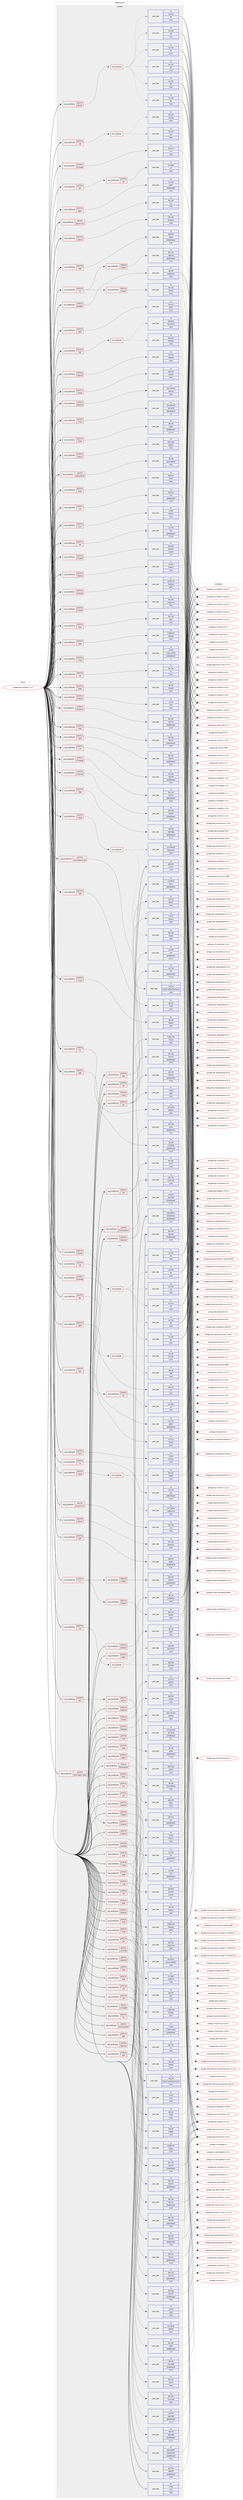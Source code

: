 digraph prolog {

# *************
# Graph options
# *************

newrank=true;
concentrate=true;
compound=true;
graph [rankdir=LR,fontname=Helvetica,fontsize=10,ranksep=1.5];#, ranksep=2.5, nodesep=0.2];
edge  [arrowhead=vee];
node  [fontname=Helvetica,fontsize=10];

# **********
# The ebuild
# **********

subgraph cluster_leftcol {
color=gray;
label=<<i>ebuild</i>>;
id [label="portage://dev-lang/php-7.3.11", color=red, width=4, href="../dev-lang/php-7.3.11.svg"];
}

# ****************
# The dependencies
# ****************

subgraph cluster_midcol {
color=gray;
label=<<i>dependencies</i>>;
subgraph cluster_compile {
fillcolor="#eeeeee";
style=filled;
label=<<i>compile</i>>;
subgraph cond127588 {
dependency520431 [label=<<TABLE BORDER="0" CELLBORDER="1" CELLSPACING="0" CELLPADDING="4"><TR><TD ROWSPAN="3" CELLPADDING="10">use_conditional</TD></TR><TR><TD>positive</TD></TR><TR><TD>apache2</TD></TR></TABLE>>, shape=none, color=red];
subgraph pack387353 {
dependency520432 [label=<<TABLE BORDER="0" CELLBORDER="1" CELLSPACING="0" CELLPADDING="4" WIDTH="220"><TR><TD ROWSPAN="6" CELLPADDING="30">pack_dep</TD></TR><TR><TD WIDTH="110">no</TD></TR><TR><TD>www-servers</TD></TR><TR><TD>apache</TD></TR><TR><TD>none</TD></TR><TR><TD></TD></TR></TABLE>>, shape=none, color=blue];
}
dependency520431:e -> dependency520432:w [weight=20,style="dashed",arrowhead="vee"];
}
id:e -> dependency520431:w [weight=20,style="solid",arrowhead="vee"];
subgraph cond127589 {
dependency520433 [label=<<TABLE BORDER="0" CELLBORDER="1" CELLSPACING="0" CELLPADDING="4"><TR><TD ROWSPAN="3" CELLPADDING="10">use_conditional</TD></TR><TR><TD>positive</TD></TR><TR><TD>argon2</TD></TR></TABLE>>, shape=none, color=red];
subgraph pack387354 {
dependency520434 [label=<<TABLE BORDER="0" CELLBORDER="1" CELLSPACING="0" CELLPADDING="4" WIDTH="220"><TR><TD ROWSPAN="6" CELLPADDING="30">pack_dep</TD></TR><TR><TD WIDTH="110">no</TD></TR><TR><TD>app-crypt</TD></TR><TR><TD>argon2</TD></TR><TR><TD>none</TD></TR><TR><TD></TD></TR></TABLE>>, shape=none, color=blue];
}
dependency520433:e -> dependency520434:w [weight=20,style="dashed",arrowhead="vee"];
}
id:e -> dependency520433:w [weight=20,style="solid",arrowhead="vee"];
subgraph cond127590 {
dependency520435 [label=<<TABLE BORDER="0" CELLBORDER="1" CELLSPACING="0" CELLPADDING="4"><TR><TD ROWSPAN="3" CELLPADDING="10">use_conditional</TD></TR><TR><TD>positive</TD></TR><TR><TD>berkdb</TD></TR></TABLE>>, shape=none, color=red];
subgraph any5253 {
dependency520436 [label=<<TABLE BORDER="0" CELLBORDER="1" CELLSPACING="0" CELLPADDING="4"><TR><TD CELLPADDING="10">any_of_group</TD></TR></TABLE>>, shape=none, color=red];subgraph pack387355 {
dependency520437 [label=<<TABLE BORDER="0" CELLBORDER="1" CELLSPACING="0" CELLPADDING="4" WIDTH="220"><TR><TD ROWSPAN="6" CELLPADDING="30">pack_dep</TD></TR><TR><TD WIDTH="110">no</TD></TR><TR><TD>sys-libs</TD></TR><TR><TD>db</TD></TR><TR><TD>none</TD></TR><TR><TD></TD></TR></TABLE>>, shape=none, color=blue];
}
dependency520436:e -> dependency520437:w [weight=20,style="dotted",arrowhead="oinv"];
subgraph pack387356 {
dependency520438 [label=<<TABLE BORDER="0" CELLBORDER="1" CELLSPACING="0" CELLPADDING="4" WIDTH="220"><TR><TD ROWSPAN="6" CELLPADDING="30">pack_dep</TD></TR><TR><TD WIDTH="110">no</TD></TR><TR><TD>sys-libs</TD></TR><TR><TD>db</TD></TR><TR><TD>none</TD></TR><TR><TD></TD></TR></TABLE>>, shape=none, color=blue];
}
dependency520436:e -> dependency520438:w [weight=20,style="dotted",arrowhead="oinv"];
subgraph pack387357 {
dependency520439 [label=<<TABLE BORDER="0" CELLBORDER="1" CELLSPACING="0" CELLPADDING="4" WIDTH="220"><TR><TD ROWSPAN="6" CELLPADDING="30">pack_dep</TD></TR><TR><TD WIDTH="110">no</TD></TR><TR><TD>sys-libs</TD></TR><TR><TD>db</TD></TR><TR><TD>none</TD></TR><TR><TD></TD></TR></TABLE>>, shape=none, color=blue];
}
dependency520436:e -> dependency520439:w [weight=20,style="dotted",arrowhead="oinv"];
subgraph pack387358 {
dependency520440 [label=<<TABLE BORDER="0" CELLBORDER="1" CELLSPACING="0" CELLPADDING="4" WIDTH="220"><TR><TD ROWSPAN="6" CELLPADDING="30">pack_dep</TD></TR><TR><TD WIDTH="110">no</TD></TR><TR><TD>sys-libs</TD></TR><TR><TD>db</TD></TR><TR><TD>none</TD></TR><TR><TD></TD></TR></TABLE>>, shape=none, color=blue];
}
dependency520436:e -> dependency520440:w [weight=20,style="dotted",arrowhead="oinv"];
subgraph pack387359 {
dependency520441 [label=<<TABLE BORDER="0" CELLBORDER="1" CELLSPACING="0" CELLPADDING="4" WIDTH="220"><TR><TD ROWSPAN="6" CELLPADDING="30">pack_dep</TD></TR><TR><TD WIDTH="110">no</TD></TR><TR><TD>sys-libs</TD></TR><TR><TD>db</TD></TR><TR><TD>none</TD></TR><TR><TD></TD></TR></TABLE>>, shape=none, color=blue];
}
dependency520436:e -> dependency520441:w [weight=20,style="dotted",arrowhead="oinv"];
subgraph pack387360 {
dependency520442 [label=<<TABLE BORDER="0" CELLBORDER="1" CELLSPACING="0" CELLPADDING="4" WIDTH="220"><TR><TD ROWSPAN="6" CELLPADDING="30">pack_dep</TD></TR><TR><TD WIDTH="110">no</TD></TR><TR><TD>sys-libs</TD></TR><TR><TD>db</TD></TR><TR><TD>none</TD></TR><TR><TD></TD></TR></TABLE>>, shape=none, color=blue];
}
dependency520436:e -> dependency520442:w [weight=20,style="dotted",arrowhead="oinv"];
}
dependency520435:e -> dependency520436:w [weight=20,style="dashed",arrowhead="vee"];
}
id:e -> dependency520435:w [weight=20,style="solid",arrowhead="vee"];
subgraph cond127591 {
dependency520443 [label=<<TABLE BORDER="0" CELLBORDER="1" CELLSPACING="0" CELLPADDING="4"><TR><TD ROWSPAN="3" CELLPADDING="10">use_conditional</TD></TR><TR><TD>positive</TD></TR><TR><TD>bzip2</TD></TR></TABLE>>, shape=none, color=red];
subgraph pack387361 {
dependency520444 [label=<<TABLE BORDER="0" CELLBORDER="1" CELLSPACING="0" CELLPADDING="4" WIDTH="220"><TR><TD ROWSPAN="6" CELLPADDING="30">pack_dep</TD></TR><TR><TD WIDTH="110">no</TD></TR><TR><TD>app-arch</TD></TR><TR><TD>bzip2</TD></TR><TR><TD>none</TD></TR><TR><TD></TD></TR></TABLE>>, shape=none, color=blue];
}
dependency520443:e -> dependency520444:w [weight=20,style="dashed",arrowhead="vee"];
}
id:e -> dependency520443:w [weight=20,style="solid",arrowhead="vee"];
subgraph cond127592 {
dependency520445 [label=<<TABLE BORDER="0" CELLBORDER="1" CELLSPACING="0" CELLPADDING="4"><TR><TD ROWSPAN="3" CELLPADDING="10">use_conditional</TD></TR><TR><TD>positive</TD></TR><TR><TD>cdb</TD></TR></TABLE>>, shape=none, color=red];
subgraph any5254 {
dependency520446 [label=<<TABLE BORDER="0" CELLBORDER="1" CELLSPACING="0" CELLPADDING="4"><TR><TD CELLPADDING="10">any_of_group</TD></TR></TABLE>>, shape=none, color=red];subgraph pack387362 {
dependency520447 [label=<<TABLE BORDER="0" CELLBORDER="1" CELLSPACING="0" CELLPADDING="4" WIDTH="220"><TR><TD ROWSPAN="6" CELLPADDING="30">pack_dep</TD></TR><TR><TD WIDTH="110">no</TD></TR><TR><TD>dev-db</TD></TR><TR><TD>cdb</TD></TR><TR><TD>none</TD></TR><TR><TD></TD></TR></TABLE>>, shape=none, color=blue];
}
dependency520446:e -> dependency520447:w [weight=20,style="dotted",arrowhead="oinv"];
subgraph pack387363 {
dependency520448 [label=<<TABLE BORDER="0" CELLBORDER="1" CELLSPACING="0" CELLPADDING="4" WIDTH="220"><TR><TD ROWSPAN="6" CELLPADDING="30">pack_dep</TD></TR><TR><TD WIDTH="110">no</TD></TR><TR><TD>dev-db</TD></TR><TR><TD>tinycdb</TD></TR><TR><TD>none</TD></TR><TR><TD></TD></TR></TABLE>>, shape=none, color=blue];
}
dependency520446:e -> dependency520448:w [weight=20,style="dotted",arrowhead="oinv"];
}
dependency520445:e -> dependency520446:w [weight=20,style="dashed",arrowhead="vee"];
}
id:e -> dependency520445:w [weight=20,style="solid",arrowhead="vee"];
subgraph cond127593 {
dependency520449 [label=<<TABLE BORDER="0" CELLBORDER="1" CELLSPACING="0" CELLPADDING="4"><TR><TD ROWSPAN="3" CELLPADDING="10">use_conditional</TD></TR><TR><TD>positive</TD></TR><TR><TD>coverage</TD></TR></TABLE>>, shape=none, color=red];
subgraph pack387364 {
dependency520450 [label=<<TABLE BORDER="0" CELLBORDER="1" CELLSPACING="0" CELLPADDING="4" WIDTH="220"><TR><TD ROWSPAN="6" CELLPADDING="30">pack_dep</TD></TR><TR><TD WIDTH="110">no</TD></TR><TR><TD>dev-util</TD></TR><TR><TD>lcov</TD></TR><TR><TD>none</TD></TR><TR><TD></TD></TR></TABLE>>, shape=none, color=blue];
}
dependency520449:e -> dependency520450:w [weight=20,style="dashed",arrowhead="vee"];
}
id:e -> dependency520449:w [weight=20,style="solid",arrowhead="vee"];
subgraph cond127594 {
dependency520451 [label=<<TABLE BORDER="0" CELLBORDER="1" CELLSPACING="0" CELLPADDING="4"><TR><TD ROWSPAN="3" CELLPADDING="10">use_conditional</TD></TR><TR><TD>positive</TD></TR><TR><TD>curl</TD></TR></TABLE>>, shape=none, color=red];
subgraph pack387365 {
dependency520452 [label=<<TABLE BORDER="0" CELLBORDER="1" CELLSPACING="0" CELLPADDING="4" WIDTH="220"><TR><TD ROWSPAN="6" CELLPADDING="30">pack_dep</TD></TR><TR><TD WIDTH="110">no</TD></TR><TR><TD>net-misc</TD></TR><TR><TD>curl</TD></TR><TR><TD>greaterequal</TD></TR><TR><TD>7.10.5</TD></TR></TABLE>>, shape=none, color=blue];
}
dependency520451:e -> dependency520452:w [weight=20,style="dashed",arrowhead="vee"];
}
id:e -> dependency520451:w [weight=20,style="solid",arrowhead="vee"];
subgraph cond127595 {
dependency520453 [label=<<TABLE BORDER="0" CELLBORDER="1" CELLSPACING="0" CELLPADDING="4"><TR><TD ROWSPAN="3" CELLPADDING="10">use_conditional</TD></TR><TR><TD>positive</TD></TR><TR><TD>enchant</TD></TR></TABLE>>, shape=none, color=red];
subgraph pack387366 {
dependency520454 [label=<<TABLE BORDER="0" CELLBORDER="1" CELLSPACING="0" CELLPADDING="4" WIDTH="220"><TR><TD ROWSPAN="6" CELLPADDING="30">pack_dep</TD></TR><TR><TD WIDTH="110">no</TD></TR><TR><TD>app-text</TD></TR><TR><TD>enchant</TD></TR><TR><TD>smaller</TD></TR><TR><TD>2.0</TD></TR></TABLE>>, shape=none, color=blue];
}
dependency520453:e -> dependency520454:w [weight=20,style="dashed",arrowhead="vee"];
}
id:e -> dependency520453:w [weight=20,style="solid",arrowhead="vee"];
subgraph cond127596 {
dependency520455 [label=<<TABLE BORDER="0" CELLBORDER="1" CELLSPACING="0" CELLPADDING="4"><TR><TD ROWSPAN="3" CELLPADDING="10">use_conditional</TD></TR><TR><TD>positive</TD></TR><TR><TD>firebird</TD></TR></TABLE>>, shape=none, color=red];
subgraph pack387367 {
dependency520456 [label=<<TABLE BORDER="0" CELLBORDER="1" CELLSPACING="0" CELLPADDING="4" WIDTH="220"><TR><TD ROWSPAN="6" CELLPADDING="30">pack_dep</TD></TR><TR><TD WIDTH="110">no</TD></TR><TR><TD>dev-db</TD></TR><TR><TD>firebird</TD></TR><TR><TD>none</TD></TR><TR><TD></TD></TR></TABLE>>, shape=none, color=blue];
}
dependency520455:e -> dependency520456:w [weight=20,style="dashed",arrowhead="vee"];
}
id:e -> dependency520455:w [weight=20,style="solid",arrowhead="vee"];
subgraph cond127597 {
dependency520457 [label=<<TABLE BORDER="0" CELLBORDER="1" CELLSPACING="0" CELLPADDING="4"><TR><TD ROWSPAN="3" CELLPADDING="10">use_conditional</TD></TR><TR><TD>positive</TD></TR><TR><TD>fpm</TD></TR></TABLE>>, shape=none, color=red];
subgraph cond127598 {
dependency520458 [label=<<TABLE BORDER="0" CELLBORDER="1" CELLSPACING="0" CELLPADDING="4"><TR><TD ROWSPAN="3" CELLPADDING="10">use_conditional</TD></TR><TR><TD>positive</TD></TR><TR><TD>acl</TD></TR></TABLE>>, shape=none, color=red];
subgraph pack387368 {
dependency520459 [label=<<TABLE BORDER="0" CELLBORDER="1" CELLSPACING="0" CELLPADDING="4" WIDTH="220"><TR><TD ROWSPAN="6" CELLPADDING="30">pack_dep</TD></TR><TR><TD WIDTH="110">no</TD></TR><TR><TD>sys-apps</TD></TR><TR><TD>acl</TD></TR><TR><TD>none</TD></TR><TR><TD></TD></TR></TABLE>>, shape=none, color=blue];
}
dependency520458:e -> dependency520459:w [weight=20,style="dashed",arrowhead="vee"];
}
dependency520457:e -> dependency520458:w [weight=20,style="dashed",arrowhead="vee"];
}
id:e -> dependency520457:w [weight=20,style="solid",arrowhead="vee"];
subgraph cond127599 {
dependency520460 [label=<<TABLE BORDER="0" CELLBORDER="1" CELLSPACING="0" CELLPADDING="4"><TR><TD ROWSPAN="3" CELLPADDING="10">use_conditional</TD></TR><TR><TD>positive</TD></TR><TR><TD>gd</TD></TR></TABLE>>, shape=none, color=red];
subgraph pack387369 {
dependency520461 [label=<<TABLE BORDER="0" CELLBORDER="1" CELLSPACING="0" CELLPADDING="4" WIDTH="220"><TR><TD ROWSPAN="6" CELLPADDING="30">pack_dep</TD></TR><TR><TD WIDTH="110">no</TD></TR><TR><TD>virtual</TD></TR><TR><TD>jpeg</TD></TR><TR><TD>none</TD></TR><TR><TD></TD></TR></TABLE>>, shape=none, color=blue];
}
dependency520460:e -> dependency520461:w [weight=20,style="dashed",arrowhead="vee"];
subgraph pack387370 {
dependency520462 [label=<<TABLE BORDER="0" CELLBORDER="1" CELLSPACING="0" CELLPADDING="4" WIDTH="220"><TR><TD ROWSPAN="6" CELLPADDING="30">pack_dep</TD></TR><TR><TD WIDTH="110">no</TD></TR><TR><TD>media-libs</TD></TR><TR><TD>libpng</TD></TR><TR><TD>none</TD></TR><TR><TD></TD></TR></TABLE>>, shape=none, color=blue];
}
dependency520460:e -> dependency520462:w [weight=20,style="dashed",arrowhead="vee"];
subgraph pack387371 {
dependency520463 [label=<<TABLE BORDER="0" CELLBORDER="1" CELLSPACING="0" CELLPADDING="4" WIDTH="220"><TR><TD ROWSPAN="6" CELLPADDING="30">pack_dep</TD></TR><TR><TD WIDTH="110">no</TD></TR><TR><TD>sys-libs</TD></TR><TR><TD>zlib</TD></TR><TR><TD>greaterequal</TD></TR><TR><TD>1.2.0.4</TD></TR></TABLE>>, shape=none, color=blue];
}
dependency520460:e -> dependency520463:w [weight=20,style="dashed",arrowhead="vee"];
}
id:e -> dependency520460:w [weight=20,style="solid",arrowhead="vee"];
subgraph cond127600 {
dependency520464 [label=<<TABLE BORDER="0" CELLBORDER="1" CELLSPACING="0" CELLPADDING="4"><TR><TD ROWSPAN="3" CELLPADDING="10">use_conditional</TD></TR><TR><TD>positive</TD></TR><TR><TD>gdbm</TD></TR></TABLE>>, shape=none, color=red];
subgraph pack387372 {
dependency520465 [label=<<TABLE BORDER="0" CELLBORDER="1" CELLSPACING="0" CELLPADDING="4" WIDTH="220"><TR><TD ROWSPAN="6" CELLPADDING="30">pack_dep</TD></TR><TR><TD WIDTH="110">no</TD></TR><TR><TD>sys-libs</TD></TR><TR><TD>gdbm</TD></TR><TR><TD>greaterequal</TD></TR><TR><TD>1.8.0</TD></TR></TABLE>>, shape=none, color=blue];
}
dependency520464:e -> dependency520465:w [weight=20,style="dashed",arrowhead="vee"];
}
id:e -> dependency520464:w [weight=20,style="solid",arrowhead="vee"];
subgraph cond127601 {
dependency520466 [label=<<TABLE BORDER="0" CELLBORDER="1" CELLSPACING="0" CELLPADDING="4"><TR><TD ROWSPAN="3" CELLPADDING="10">use_conditional</TD></TR><TR><TD>positive</TD></TR><TR><TD>gmp</TD></TR></TABLE>>, shape=none, color=red];
subgraph pack387373 {
dependency520467 [label=<<TABLE BORDER="0" CELLBORDER="1" CELLSPACING="0" CELLPADDING="4" WIDTH="220"><TR><TD ROWSPAN="6" CELLPADDING="30">pack_dep</TD></TR><TR><TD WIDTH="110">no</TD></TR><TR><TD>dev-libs</TD></TR><TR><TD>gmp</TD></TR><TR><TD>none</TD></TR><TR><TD></TD></TR></TABLE>>, shape=none, color=blue];
}
dependency520466:e -> dependency520467:w [weight=20,style="dashed",arrowhead="vee"];
}
id:e -> dependency520466:w [weight=20,style="solid",arrowhead="vee"];
subgraph cond127602 {
dependency520468 [label=<<TABLE BORDER="0" CELLBORDER="1" CELLSPACING="0" CELLPADDING="4"><TR><TD ROWSPAN="3" CELLPADDING="10">use_conditional</TD></TR><TR><TD>positive</TD></TR><TR><TD>iconv</TD></TR></TABLE>>, shape=none, color=red];
subgraph pack387374 {
dependency520469 [label=<<TABLE BORDER="0" CELLBORDER="1" CELLSPACING="0" CELLPADDING="4" WIDTH="220"><TR><TD ROWSPAN="6" CELLPADDING="30">pack_dep</TD></TR><TR><TD WIDTH="110">no</TD></TR><TR><TD>virtual</TD></TR><TR><TD>libiconv</TD></TR><TR><TD>none</TD></TR><TR><TD></TD></TR></TABLE>>, shape=none, color=blue];
}
dependency520468:e -> dependency520469:w [weight=20,style="dashed",arrowhead="vee"];
}
id:e -> dependency520468:w [weight=20,style="solid",arrowhead="vee"];
subgraph cond127603 {
dependency520470 [label=<<TABLE BORDER="0" CELLBORDER="1" CELLSPACING="0" CELLPADDING="4"><TR><TD ROWSPAN="3" CELLPADDING="10">use_conditional</TD></TR><TR><TD>positive</TD></TR><TR><TD>imap</TD></TR></TABLE>>, shape=none, color=red];
subgraph pack387375 {
dependency520471 [label=<<TABLE BORDER="0" CELLBORDER="1" CELLSPACING="0" CELLPADDING="4" WIDTH="220"><TR><TD ROWSPAN="6" CELLPADDING="30">pack_dep</TD></TR><TR><TD WIDTH="110">no</TD></TR><TR><TD>virtual</TD></TR><TR><TD>imap-c-client</TD></TR><TR><TD>greaterequal</TD></TR><TR><TD>2</TD></TR></TABLE>>, shape=none, color=blue];
}
dependency520470:e -> dependency520471:w [weight=20,style="dashed",arrowhead="vee"];
}
id:e -> dependency520470:w [weight=20,style="solid",arrowhead="vee"];
subgraph cond127604 {
dependency520472 [label=<<TABLE BORDER="0" CELLBORDER="1" CELLSPACING="0" CELLPADDING="4"><TR><TD ROWSPAN="3" CELLPADDING="10">use_conditional</TD></TR><TR><TD>positive</TD></TR><TR><TD>intl</TD></TR></TABLE>>, shape=none, color=red];
subgraph pack387376 {
dependency520473 [label=<<TABLE BORDER="0" CELLBORDER="1" CELLSPACING="0" CELLPADDING="4" WIDTH="220"><TR><TD ROWSPAN="6" CELLPADDING="30">pack_dep</TD></TR><TR><TD WIDTH="110">no</TD></TR><TR><TD>dev-libs</TD></TR><TR><TD>icu</TD></TR><TR><TD>none</TD></TR><TR><TD></TD></TR></TABLE>>, shape=none, color=blue];
}
dependency520472:e -> dependency520473:w [weight=20,style="dashed",arrowhead="vee"];
}
id:e -> dependency520472:w [weight=20,style="solid",arrowhead="vee"];
subgraph cond127605 {
dependency520474 [label=<<TABLE BORDER="0" CELLBORDER="1" CELLSPACING="0" CELLPADDING="4"><TR><TD ROWSPAN="3" CELLPADDING="10">use_conditional</TD></TR><TR><TD>positive</TD></TR><TR><TD>iodbc</TD></TR></TABLE>>, shape=none, color=red];
subgraph pack387377 {
dependency520475 [label=<<TABLE BORDER="0" CELLBORDER="1" CELLSPACING="0" CELLPADDING="4" WIDTH="220"><TR><TD ROWSPAN="6" CELLPADDING="30">pack_dep</TD></TR><TR><TD WIDTH="110">no</TD></TR><TR><TD>dev-db</TD></TR><TR><TD>libiodbc</TD></TR><TR><TD>none</TD></TR><TR><TD></TD></TR></TABLE>>, shape=none, color=blue];
}
dependency520474:e -> dependency520475:w [weight=20,style="dashed",arrowhead="vee"];
}
id:e -> dependency520474:w [weight=20,style="solid",arrowhead="vee"];
subgraph cond127606 {
dependency520476 [label=<<TABLE BORDER="0" CELLBORDER="1" CELLSPACING="0" CELLPADDING="4"><TR><TD ROWSPAN="3" CELLPADDING="10">use_conditional</TD></TR><TR><TD>positive</TD></TR><TR><TD>kerberos</TD></TR></TABLE>>, shape=none, color=red];
subgraph pack387378 {
dependency520477 [label=<<TABLE BORDER="0" CELLBORDER="1" CELLSPACING="0" CELLPADDING="4" WIDTH="220"><TR><TD ROWSPAN="6" CELLPADDING="30">pack_dep</TD></TR><TR><TD WIDTH="110">no</TD></TR><TR><TD>virtual</TD></TR><TR><TD>krb5</TD></TR><TR><TD>none</TD></TR><TR><TD></TD></TR></TABLE>>, shape=none, color=blue];
}
dependency520476:e -> dependency520477:w [weight=20,style="dashed",arrowhead="vee"];
}
id:e -> dependency520476:w [weight=20,style="solid",arrowhead="vee"];
subgraph cond127607 {
dependency520478 [label=<<TABLE BORDER="0" CELLBORDER="1" CELLSPACING="0" CELLPADDING="4"><TR><TD ROWSPAN="3" CELLPADDING="10">use_conditional</TD></TR><TR><TD>positive</TD></TR><TR><TD>ldap</TD></TR></TABLE>>, shape=none, color=red];
subgraph pack387379 {
dependency520479 [label=<<TABLE BORDER="0" CELLBORDER="1" CELLSPACING="0" CELLPADDING="4" WIDTH="220"><TR><TD ROWSPAN="6" CELLPADDING="30">pack_dep</TD></TR><TR><TD WIDTH="110">no</TD></TR><TR><TD>net-nds</TD></TR><TR><TD>openldap</TD></TR><TR><TD>greaterequal</TD></TR><TR><TD>1.2.11</TD></TR></TABLE>>, shape=none, color=blue];
}
dependency520478:e -> dependency520479:w [weight=20,style="dashed",arrowhead="vee"];
}
id:e -> dependency520478:w [weight=20,style="solid",arrowhead="vee"];
subgraph cond127608 {
dependency520480 [label=<<TABLE BORDER="0" CELLBORDER="1" CELLSPACING="0" CELLPADDING="4"><TR><TD ROWSPAN="3" CELLPADDING="10">use_conditional</TD></TR><TR><TD>positive</TD></TR><TR><TD>ldap-sasl</TD></TR></TABLE>>, shape=none, color=red];
subgraph pack387380 {
dependency520481 [label=<<TABLE BORDER="0" CELLBORDER="1" CELLSPACING="0" CELLPADDING="4" WIDTH="220"><TR><TD ROWSPAN="6" CELLPADDING="30">pack_dep</TD></TR><TR><TD WIDTH="110">no</TD></TR><TR><TD>dev-libs</TD></TR><TR><TD>cyrus-sasl</TD></TR><TR><TD>none</TD></TR><TR><TD></TD></TR></TABLE>>, shape=none, color=blue];
}
dependency520480:e -> dependency520481:w [weight=20,style="dashed",arrowhead="vee"];
subgraph pack387381 {
dependency520482 [label=<<TABLE BORDER="0" CELLBORDER="1" CELLSPACING="0" CELLPADDING="4" WIDTH="220"><TR><TD ROWSPAN="6" CELLPADDING="30">pack_dep</TD></TR><TR><TD WIDTH="110">no</TD></TR><TR><TD>net-nds</TD></TR><TR><TD>openldap</TD></TR><TR><TD>greaterequal</TD></TR><TR><TD>1.2.11</TD></TR></TABLE>>, shape=none, color=blue];
}
dependency520480:e -> dependency520482:w [weight=20,style="dashed",arrowhead="vee"];
}
id:e -> dependency520480:w [weight=20,style="solid",arrowhead="vee"];
subgraph cond127609 {
dependency520483 [label=<<TABLE BORDER="0" CELLBORDER="1" CELLSPACING="0" CELLPADDING="4"><TR><TD ROWSPAN="3" CELLPADDING="10">use_conditional</TD></TR><TR><TD>positive</TD></TR><TR><TD>libedit</TD></TR></TABLE>>, shape=none, color=red];
subgraph any5255 {
dependency520484 [label=<<TABLE BORDER="0" CELLBORDER="1" CELLSPACING="0" CELLPADDING="4"><TR><TD CELLPADDING="10">any_of_group</TD></TR></TABLE>>, shape=none, color=red];subgraph pack387382 {
dependency520485 [label=<<TABLE BORDER="0" CELLBORDER="1" CELLSPACING="0" CELLPADDING="4" WIDTH="220"><TR><TD ROWSPAN="6" CELLPADDING="30">pack_dep</TD></TR><TR><TD WIDTH="110">no</TD></TR><TR><TD>sys-freebsd</TD></TR><TR><TD>freebsd-lib</TD></TR><TR><TD>none</TD></TR><TR><TD></TD></TR></TABLE>>, shape=none, color=blue];
}
dependency520484:e -> dependency520485:w [weight=20,style="dotted",arrowhead="oinv"];
subgraph pack387383 {
dependency520486 [label=<<TABLE BORDER="0" CELLBORDER="1" CELLSPACING="0" CELLPADDING="4" WIDTH="220"><TR><TD ROWSPAN="6" CELLPADDING="30">pack_dep</TD></TR><TR><TD WIDTH="110">no</TD></TR><TR><TD>dev-libs</TD></TR><TR><TD>libedit</TD></TR><TR><TD>none</TD></TR><TR><TD></TD></TR></TABLE>>, shape=none, color=blue];
}
dependency520484:e -> dependency520486:w [weight=20,style="dotted",arrowhead="oinv"];
}
dependency520483:e -> dependency520484:w [weight=20,style="dashed",arrowhead="vee"];
}
id:e -> dependency520483:w [weight=20,style="solid",arrowhead="vee"];
subgraph cond127610 {
dependency520487 [label=<<TABLE BORDER="0" CELLBORDER="1" CELLSPACING="0" CELLPADDING="4"><TR><TD ROWSPAN="3" CELLPADDING="10">use_conditional</TD></TR><TR><TD>positive</TD></TR><TR><TD>lmdb</TD></TR></TABLE>>, shape=none, color=red];
subgraph pack387384 {
dependency520488 [label=<<TABLE BORDER="0" CELLBORDER="1" CELLSPACING="0" CELLPADDING="4" WIDTH="220"><TR><TD ROWSPAN="6" CELLPADDING="30">pack_dep</TD></TR><TR><TD WIDTH="110">no</TD></TR><TR><TD>dev-db</TD></TR><TR><TD>lmdb</TD></TR><TR><TD>none</TD></TR><TR><TD></TD></TR></TABLE>>, shape=none, color=blue];
}
dependency520487:e -> dependency520488:w [weight=20,style="dashed",arrowhead="vee"];
}
id:e -> dependency520487:w [weight=20,style="solid",arrowhead="vee"];
subgraph cond127611 {
dependency520489 [label=<<TABLE BORDER="0" CELLBORDER="1" CELLSPACING="0" CELLPADDING="4"><TR><TD ROWSPAN="3" CELLPADDING="10">use_conditional</TD></TR><TR><TD>positive</TD></TR><TR><TD>mssql</TD></TR></TABLE>>, shape=none, color=red];
subgraph pack387385 {
dependency520490 [label=<<TABLE BORDER="0" CELLBORDER="1" CELLSPACING="0" CELLPADDING="4" WIDTH="220"><TR><TD ROWSPAN="6" CELLPADDING="30">pack_dep</TD></TR><TR><TD WIDTH="110">no</TD></TR><TR><TD>dev-db</TD></TR><TR><TD>freetds</TD></TR><TR><TD>none</TD></TR><TR><TD></TD></TR></TABLE>>, shape=none, color=blue];
}
dependency520489:e -> dependency520490:w [weight=20,style="dashed",arrowhead="vee"];
}
id:e -> dependency520489:w [weight=20,style="solid",arrowhead="vee"];
subgraph cond127612 {
dependency520491 [label=<<TABLE BORDER="0" CELLBORDER="1" CELLSPACING="0" CELLPADDING="4"><TR><TD ROWSPAN="3" CELLPADDING="10">use_conditional</TD></TR><TR><TD>positive</TD></TR><TR><TD>nls</TD></TR></TABLE>>, shape=none, color=red];
subgraph pack387386 {
dependency520492 [label=<<TABLE BORDER="0" CELLBORDER="1" CELLSPACING="0" CELLPADDING="4" WIDTH="220"><TR><TD ROWSPAN="6" CELLPADDING="30">pack_dep</TD></TR><TR><TD WIDTH="110">no</TD></TR><TR><TD>sys-devel</TD></TR><TR><TD>gettext</TD></TR><TR><TD>none</TD></TR><TR><TD></TD></TR></TABLE>>, shape=none, color=blue];
}
dependency520491:e -> dependency520492:w [weight=20,style="dashed",arrowhead="vee"];
}
id:e -> dependency520491:w [weight=20,style="solid",arrowhead="vee"];
subgraph cond127613 {
dependency520493 [label=<<TABLE BORDER="0" CELLBORDER="1" CELLSPACING="0" CELLPADDING="4"><TR><TD ROWSPAN="3" CELLPADDING="10">use_conditional</TD></TR><TR><TD>positive</TD></TR><TR><TD>oci8-instant-client</TD></TR></TABLE>>, shape=none, color=red];
subgraph pack387387 {
dependency520494 [label=<<TABLE BORDER="0" CELLBORDER="1" CELLSPACING="0" CELLPADDING="4" WIDTH="220"><TR><TD ROWSPAN="6" CELLPADDING="30">pack_dep</TD></TR><TR><TD WIDTH="110">no</TD></TR><TR><TD>dev-db</TD></TR><TR><TD>oracle-instantclient-basic</TD></TR><TR><TD>none</TD></TR><TR><TD></TD></TR></TABLE>>, shape=none, color=blue];
}
dependency520493:e -> dependency520494:w [weight=20,style="dashed",arrowhead="vee"];
}
id:e -> dependency520493:w [weight=20,style="solid",arrowhead="vee"];
subgraph cond127614 {
dependency520495 [label=<<TABLE BORDER="0" CELLBORDER="1" CELLSPACING="0" CELLPADDING="4"><TR><TD ROWSPAN="3" CELLPADDING="10">use_conditional</TD></TR><TR><TD>positive</TD></TR><TR><TD>odbc</TD></TR></TABLE>>, shape=none, color=red];
subgraph pack387388 {
dependency520496 [label=<<TABLE BORDER="0" CELLBORDER="1" CELLSPACING="0" CELLPADDING="4" WIDTH="220"><TR><TD ROWSPAN="6" CELLPADDING="30">pack_dep</TD></TR><TR><TD WIDTH="110">no</TD></TR><TR><TD>dev-db</TD></TR><TR><TD>unixODBC</TD></TR><TR><TD>greaterequal</TD></TR><TR><TD>1.8.13</TD></TR></TABLE>>, shape=none, color=blue];
}
dependency520495:e -> dependency520496:w [weight=20,style="dashed",arrowhead="vee"];
}
id:e -> dependency520495:w [weight=20,style="solid",arrowhead="vee"];
subgraph cond127615 {
dependency520497 [label=<<TABLE BORDER="0" CELLBORDER="1" CELLSPACING="0" CELLPADDING="4"><TR><TD ROWSPAN="3" CELLPADDING="10">use_conditional</TD></TR><TR><TD>positive</TD></TR><TR><TD>postgres</TD></TR></TABLE>>, shape=none, color=red];
subgraph pack387389 {
dependency520498 [label=<<TABLE BORDER="0" CELLBORDER="1" CELLSPACING="0" CELLPADDING="4" WIDTH="220"><TR><TD ROWSPAN="6" CELLPADDING="30">pack_dep</TD></TR><TR><TD WIDTH="110">no</TD></TR><TR><TD>dev-db</TD></TR><TR><TD>postgresql</TD></TR><TR><TD>none</TD></TR><TR><TD></TD></TR></TABLE>>, shape=none, color=blue];
}
dependency520497:e -> dependency520498:w [weight=20,style="dashed",arrowhead="vee"];
}
id:e -> dependency520497:w [weight=20,style="solid",arrowhead="vee"];
subgraph cond127616 {
dependency520499 [label=<<TABLE BORDER="0" CELLBORDER="1" CELLSPACING="0" CELLPADDING="4"><TR><TD ROWSPAN="3" CELLPADDING="10">use_conditional</TD></TR><TR><TD>positive</TD></TR><TR><TD>qdbm</TD></TR></TABLE>>, shape=none, color=red];
subgraph pack387390 {
dependency520500 [label=<<TABLE BORDER="0" CELLBORDER="1" CELLSPACING="0" CELLPADDING="4" WIDTH="220"><TR><TD ROWSPAN="6" CELLPADDING="30">pack_dep</TD></TR><TR><TD WIDTH="110">no</TD></TR><TR><TD>dev-db</TD></TR><TR><TD>qdbm</TD></TR><TR><TD>none</TD></TR><TR><TD></TD></TR></TABLE>>, shape=none, color=blue];
}
dependency520499:e -> dependency520500:w [weight=20,style="dashed",arrowhead="vee"];
}
id:e -> dependency520499:w [weight=20,style="solid",arrowhead="vee"];
subgraph cond127617 {
dependency520501 [label=<<TABLE BORDER="0" CELLBORDER="1" CELLSPACING="0" CELLPADDING="4"><TR><TD ROWSPAN="3" CELLPADDING="10">use_conditional</TD></TR><TR><TD>positive</TD></TR><TR><TD>readline</TD></TR></TABLE>>, shape=none, color=red];
subgraph pack387391 {
dependency520502 [label=<<TABLE BORDER="0" CELLBORDER="1" CELLSPACING="0" CELLPADDING="4" WIDTH="220"><TR><TD ROWSPAN="6" CELLPADDING="30">pack_dep</TD></TR><TR><TD WIDTH="110">no</TD></TR><TR><TD>sys-libs</TD></TR><TR><TD>readline</TD></TR><TR><TD>none</TD></TR><TR><TD></TD></TR></TABLE>>, shape=none, color=blue];
}
dependency520501:e -> dependency520502:w [weight=20,style="dashed",arrowhead="vee"];
}
id:e -> dependency520501:w [weight=20,style="solid",arrowhead="vee"];
subgraph cond127618 {
dependency520503 [label=<<TABLE BORDER="0" CELLBORDER="1" CELLSPACING="0" CELLPADDING="4"><TR><TD ROWSPAN="3" CELLPADDING="10">use_conditional</TD></TR><TR><TD>positive</TD></TR><TR><TD>recode</TD></TR></TABLE>>, shape=none, color=red];
subgraph pack387392 {
dependency520504 [label=<<TABLE BORDER="0" CELLBORDER="1" CELLSPACING="0" CELLPADDING="4" WIDTH="220"><TR><TD ROWSPAN="6" CELLPADDING="30">pack_dep</TD></TR><TR><TD WIDTH="110">no</TD></TR><TR><TD>app-text</TD></TR><TR><TD>recode</TD></TR><TR><TD>none</TD></TR><TR><TD></TD></TR></TABLE>>, shape=none, color=blue];
}
dependency520503:e -> dependency520504:w [weight=20,style="dashed",arrowhead="vee"];
}
id:e -> dependency520503:w [weight=20,style="solid",arrowhead="vee"];
subgraph cond127619 {
dependency520505 [label=<<TABLE BORDER="0" CELLBORDER="1" CELLSPACING="0" CELLPADDING="4"><TR><TD ROWSPAN="3" CELLPADDING="10">use_conditional</TD></TR><TR><TD>positive</TD></TR><TR><TD>session-mm</TD></TR></TABLE>>, shape=none, color=red];
subgraph pack387393 {
dependency520506 [label=<<TABLE BORDER="0" CELLBORDER="1" CELLSPACING="0" CELLPADDING="4" WIDTH="220"><TR><TD ROWSPAN="6" CELLPADDING="30">pack_dep</TD></TR><TR><TD WIDTH="110">no</TD></TR><TR><TD>dev-libs</TD></TR><TR><TD>mm</TD></TR><TR><TD>none</TD></TR><TR><TD></TD></TR></TABLE>>, shape=none, color=blue];
}
dependency520505:e -> dependency520506:w [weight=20,style="dashed",arrowhead="vee"];
}
id:e -> dependency520505:w [weight=20,style="solid",arrowhead="vee"];
subgraph cond127620 {
dependency520507 [label=<<TABLE BORDER="0" CELLBORDER="1" CELLSPACING="0" CELLPADDING="4"><TR><TD ROWSPAN="3" CELLPADDING="10">use_conditional</TD></TR><TR><TD>positive</TD></TR><TR><TD>simplexml</TD></TR></TABLE>>, shape=none, color=red];
subgraph pack387394 {
dependency520508 [label=<<TABLE BORDER="0" CELLBORDER="1" CELLSPACING="0" CELLPADDING="4" WIDTH="220"><TR><TD ROWSPAN="6" CELLPADDING="30">pack_dep</TD></TR><TR><TD WIDTH="110">no</TD></TR><TR><TD>dev-libs</TD></TR><TR><TD>libxml2</TD></TR><TR><TD>greaterequal</TD></TR><TR><TD>2.6.8</TD></TR></TABLE>>, shape=none, color=blue];
}
dependency520507:e -> dependency520508:w [weight=20,style="dashed",arrowhead="vee"];
}
id:e -> dependency520507:w [weight=20,style="solid",arrowhead="vee"];
subgraph cond127621 {
dependency520509 [label=<<TABLE BORDER="0" CELLBORDER="1" CELLSPACING="0" CELLPADDING="4"><TR><TD ROWSPAN="3" CELLPADDING="10">use_conditional</TD></TR><TR><TD>positive</TD></TR><TR><TD>snmp</TD></TR></TABLE>>, shape=none, color=red];
subgraph pack387395 {
dependency520510 [label=<<TABLE BORDER="0" CELLBORDER="1" CELLSPACING="0" CELLPADDING="4" WIDTH="220"><TR><TD ROWSPAN="6" CELLPADDING="30">pack_dep</TD></TR><TR><TD WIDTH="110">no</TD></TR><TR><TD>net-analyzer</TD></TR><TR><TD>net-snmp</TD></TR><TR><TD>greaterequal</TD></TR><TR><TD>5.2</TD></TR></TABLE>>, shape=none, color=blue];
}
dependency520509:e -> dependency520510:w [weight=20,style="dashed",arrowhead="vee"];
}
id:e -> dependency520509:w [weight=20,style="solid",arrowhead="vee"];
subgraph cond127622 {
dependency520511 [label=<<TABLE BORDER="0" CELLBORDER="1" CELLSPACING="0" CELLPADDING="4"><TR><TD ROWSPAN="3" CELLPADDING="10">use_conditional</TD></TR><TR><TD>positive</TD></TR><TR><TD>soap</TD></TR></TABLE>>, shape=none, color=red];
subgraph pack387396 {
dependency520512 [label=<<TABLE BORDER="0" CELLBORDER="1" CELLSPACING="0" CELLPADDING="4" WIDTH="220"><TR><TD ROWSPAN="6" CELLPADDING="30">pack_dep</TD></TR><TR><TD WIDTH="110">no</TD></TR><TR><TD>dev-libs</TD></TR><TR><TD>libxml2</TD></TR><TR><TD>greaterequal</TD></TR><TR><TD>2.6.8</TD></TR></TABLE>>, shape=none, color=blue];
}
dependency520511:e -> dependency520512:w [weight=20,style="dashed",arrowhead="vee"];
}
id:e -> dependency520511:w [weight=20,style="solid",arrowhead="vee"];
subgraph cond127623 {
dependency520513 [label=<<TABLE BORDER="0" CELLBORDER="1" CELLSPACING="0" CELLPADDING="4"><TR><TD ROWSPAN="3" CELLPADDING="10">use_conditional</TD></TR><TR><TD>positive</TD></TR><TR><TD>sodium</TD></TR></TABLE>>, shape=none, color=red];
subgraph pack387397 {
dependency520514 [label=<<TABLE BORDER="0" CELLBORDER="1" CELLSPACING="0" CELLPADDING="4" WIDTH="220"><TR><TD ROWSPAN="6" CELLPADDING="30">pack_dep</TD></TR><TR><TD WIDTH="110">no</TD></TR><TR><TD>dev-libs</TD></TR><TR><TD>libsodium</TD></TR><TR><TD>none</TD></TR><TR><TD></TD></TR></TABLE>>, shape=none, color=blue];
}
dependency520513:e -> dependency520514:w [weight=20,style="dashed",arrowhead="vee"];
}
id:e -> dependency520513:w [weight=20,style="solid",arrowhead="vee"];
subgraph cond127624 {
dependency520515 [label=<<TABLE BORDER="0" CELLBORDER="1" CELLSPACING="0" CELLPADDING="4"><TR><TD ROWSPAN="3" CELLPADDING="10">use_conditional</TD></TR><TR><TD>positive</TD></TR><TR><TD>spell</TD></TR></TABLE>>, shape=none, color=red];
subgraph pack387398 {
dependency520516 [label=<<TABLE BORDER="0" CELLBORDER="1" CELLSPACING="0" CELLPADDING="4" WIDTH="220"><TR><TD ROWSPAN="6" CELLPADDING="30">pack_dep</TD></TR><TR><TD WIDTH="110">no</TD></TR><TR><TD>app-text</TD></TR><TR><TD>aspell</TD></TR><TR><TD>greaterequal</TD></TR><TR><TD>0.50</TD></TR></TABLE>>, shape=none, color=blue];
}
dependency520515:e -> dependency520516:w [weight=20,style="dashed",arrowhead="vee"];
}
id:e -> dependency520515:w [weight=20,style="solid",arrowhead="vee"];
subgraph cond127625 {
dependency520517 [label=<<TABLE BORDER="0" CELLBORDER="1" CELLSPACING="0" CELLPADDING="4"><TR><TD ROWSPAN="3" CELLPADDING="10">use_conditional</TD></TR><TR><TD>positive</TD></TR><TR><TD>sqlite</TD></TR></TABLE>>, shape=none, color=red];
subgraph pack387399 {
dependency520518 [label=<<TABLE BORDER="0" CELLBORDER="1" CELLSPACING="0" CELLPADDING="4" WIDTH="220"><TR><TD ROWSPAN="6" CELLPADDING="30">pack_dep</TD></TR><TR><TD WIDTH="110">no</TD></TR><TR><TD>dev-db</TD></TR><TR><TD>sqlite</TD></TR><TR><TD>greaterequal</TD></TR><TR><TD>3.7.6.3</TD></TR></TABLE>>, shape=none, color=blue];
}
dependency520517:e -> dependency520518:w [weight=20,style="dashed",arrowhead="vee"];
}
id:e -> dependency520517:w [weight=20,style="solid",arrowhead="vee"];
subgraph cond127626 {
dependency520519 [label=<<TABLE BORDER="0" CELLBORDER="1" CELLSPACING="0" CELLPADDING="4"><TR><TD ROWSPAN="3" CELLPADDING="10">use_conditional</TD></TR><TR><TD>positive</TD></TR><TR><TD>ssl</TD></TR></TABLE>>, shape=none, color=red];
subgraph cond127627 {
dependency520520 [label=<<TABLE BORDER="0" CELLBORDER="1" CELLSPACING="0" CELLPADDING="4"><TR><TD ROWSPAN="3" CELLPADDING="10">use_conditional</TD></TR><TR><TD>negative</TD></TR><TR><TD>libressl</TD></TR></TABLE>>, shape=none, color=red];
subgraph pack387400 {
dependency520521 [label=<<TABLE BORDER="0" CELLBORDER="1" CELLSPACING="0" CELLPADDING="4" WIDTH="220"><TR><TD ROWSPAN="6" CELLPADDING="30">pack_dep</TD></TR><TR><TD WIDTH="110">no</TD></TR><TR><TD>dev-libs</TD></TR><TR><TD>openssl</TD></TR><TR><TD>greaterequal</TD></TR><TR><TD>1.0.1</TD></TR></TABLE>>, shape=none, color=blue];
}
dependency520520:e -> dependency520521:w [weight=20,style="dashed",arrowhead="vee"];
}
dependency520519:e -> dependency520520:w [weight=20,style="dashed",arrowhead="vee"];
subgraph cond127628 {
dependency520522 [label=<<TABLE BORDER="0" CELLBORDER="1" CELLSPACING="0" CELLPADDING="4"><TR><TD ROWSPAN="3" CELLPADDING="10">use_conditional</TD></TR><TR><TD>positive</TD></TR><TR><TD>libressl</TD></TR></TABLE>>, shape=none, color=red];
subgraph pack387401 {
dependency520523 [label=<<TABLE BORDER="0" CELLBORDER="1" CELLSPACING="0" CELLPADDING="4" WIDTH="220"><TR><TD ROWSPAN="6" CELLPADDING="30">pack_dep</TD></TR><TR><TD WIDTH="110">no</TD></TR><TR><TD>dev-libs</TD></TR><TR><TD>libressl</TD></TR><TR><TD>none</TD></TR><TR><TD></TD></TR></TABLE>>, shape=none, color=blue];
}
dependency520522:e -> dependency520523:w [weight=20,style="dashed",arrowhead="vee"];
}
dependency520519:e -> dependency520522:w [weight=20,style="dashed",arrowhead="vee"];
}
id:e -> dependency520519:w [weight=20,style="solid",arrowhead="vee"];
subgraph cond127629 {
dependency520524 [label=<<TABLE BORDER="0" CELLBORDER="1" CELLSPACING="0" CELLPADDING="4"><TR><TD ROWSPAN="3" CELLPADDING="10">use_conditional</TD></TR><TR><TD>positive</TD></TR><TR><TD>tidy</TD></TR></TABLE>>, shape=none, color=red];
subgraph any5256 {
dependency520525 [label=<<TABLE BORDER="0" CELLBORDER="1" CELLSPACING="0" CELLPADDING="4"><TR><TD CELLPADDING="10">any_of_group</TD></TR></TABLE>>, shape=none, color=red];subgraph pack387402 {
dependency520526 [label=<<TABLE BORDER="0" CELLBORDER="1" CELLSPACING="0" CELLPADDING="4" WIDTH="220"><TR><TD ROWSPAN="6" CELLPADDING="30">pack_dep</TD></TR><TR><TD WIDTH="110">no</TD></TR><TR><TD>app-text</TD></TR><TR><TD>tidy-html5</TD></TR><TR><TD>none</TD></TR><TR><TD></TD></TR></TABLE>>, shape=none, color=blue];
}
dependency520525:e -> dependency520526:w [weight=20,style="dotted",arrowhead="oinv"];
subgraph pack387403 {
dependency520527 [label=<<TABLE BORDER="0" CELLBORDER="1" CELLSPACING="0" CELLPADDING="4" WIDTH="220"><TR><TD ROWSPAN="6" CELLPADDING="30">pack_dep</TD></TR><TR><TD WIDTH="110">no</TD></TR><TR><TD>app-text</TD></TR><TR><TD>htmltidy</TD></TR><TR><TD>none</TD></TR><TR><TD></TD></TR></TABLE>>, shape=none, color=blue];
}
dependency520525:e -> dependency520527:w [weight=20,style="dotted",arrowhead="oinv"];
}
dependency520524:e -> dependency520525:w [weight=20,style="dashed",arrowhead="vee"];
}
id:e -> dependency520524:w [weight=20,style="solid",arrowhead="vee"];
subgraph cond127630 {
dependency520528 [label=<<TABLE BORDER="0" CELLBORDER="1" CELLSPACING="0" CELLPADDING="4"><TR><TD ROWSPAN="3" CELLPADDING="10">use_conditional</TD></TR><TR><TD>positive</TD></TR><TR><TD>tokyocabinet</TD></TR></TABLE>>, shape=none, color=red];
subgraph pack387404 {
dependency520529 [label=<<TABLE BORDER="0" CELLBORDER="1" CELLSPACING="0" CELLPADDING="4" WIDTH="220"><TR><TD ROWSPAN="6" CELLPADDING="30">pack_dep</TD></TR><TR><TD WIDTH="110">no</TD></TR><TR><TD>dev-db</TD></TR><TR><TD>tokyocabinet</TD></TR><TR><TD>none</TD></TR><TR><TD></TD></TR></TABLE>>, shape=none, color=blue];
}
dependency520528:e -> dependency520529:w [weight=20,style="dashed",arrowhead="vee"];
}
id:e -> dependency520528:w [weight=20,style="solid",arrowhead="vee"];
subgraph cond127631 {
dependency520530 [label=<<TABLE BORDER="0" CELLBORDER="1" CELLSPACING="0" CELLPADDING="4"><TR><TD ROWSPAN="3" CELLPADDING="10">use_conditional</TD></TR><TR><TD>positive</TD></TR><TR><TD>truetype</TD></TR></TABLE>>, shape=none, color=red];
subgraph pack387405 {
dependency520531 [label=<<TABLE BORDER="0" CELLBORDER="1" CELLSPACING="0" CELLPADDING="4" WIDTH="220"><TR><TD ROWSPAN="6" CELLPADDING="30">pack_dep</TD></TR><TR><TD WIDTH="110">no</TD></TR><TR><TD>media-libs</TD></TR><TR><TD>freetype</TD></TR><TR><TD>equal</TD></TR><TR><TD>2*</TD></TR></TABLE>>, shape=none, color=blue];
}
dependency520530:e -> dependency520531:w [weight=20,style="dashed",arrowhead="vee"];
}
id:e -> dependency520530:w [weight=20,style="solid",arrowhead="vee"];
subgraph cond127632 {
dependency520532 [label=<<TABLE BORDER="0" CELLBORDER="1" CELLSPACING="0" CELLPADDING="4"><TR><TD ROWSPAN="3" CELLPADDING="10">use_conditional</TD></TR><TR><TD>positive</TD></TR><TR><TD>unicode</TD></TR></TABLE>>, shape=none, color=red];
subgraph pack387406 {
dependency520533 [label=<<TABLE BORDER="0" CELLBORDER="1" CELLSPACING="0" CELLPADDING="4" WIDTH="220"><TR><TD ROWSPAN="6" CELLPADDING="30">pack_dep</TD></TR><TR><TD WIDTH="110">no</TD></TR><TR><TD>dev-libs</TD></TR><TR><TD>oniguruma</TD></TR><TR><TD>none</TD></TR><TR><TD></TD></TR></TABLE>>, shape=none, color=blue];
}
dependency520532:e -> dependency520533:w [weight=20,style="dashed",arrowhead="vee"];
}
id:e -> dependency520532:w [weight=20,style="solid",arrowhead="vee"];
subgraph cond127633 {
dependency520534 [label=<<TABLE BORDER="0" CELLBORDER="1" CELLSPACING="0" CELLPADDING="4"><TR><TD ROWSPAN="3" CELLPADDING="10">use_conditional</TD></TR><TR><TD>positive</TD></TR><TR><TD>wddx</TD></TR></TABLE>>, shape=none, color=red];
subgraph pack387407 {
dependency520535 [label=<<TABLE BORDER="0" CELLBORDER="1" CELLSPACING="0" CELLPADDING="4" WIDTH="220"><TR><TD ROWSPAN="6" CELLPADDING="30">pack_dep</TD></TR><TR><TD WIDTH="110">no</TD></TR><TR><TD>dev-libs</TD></TR><TR><TD>libxml2</TD></TR><TR><TD>greaterequal</TD></TR><TR><TD>2.6.8</TD></TR></TABLE>>, shape=none, color=blue];
}
dependency520534:e -> dependency520535:w [weight=20,style="dashed",arrowhead="vee"];
}
id:e -> dependency520534:w [weight=20,style="solid",arrowhead="vee"];
subgraph cond127634 {
dependency520536 [label=<<TABLE BORDER="0" CELLBORDER="1" CELLSPACING="0" CELLPADDING="4"><TR><TD ROWSPAN="3" CELLPADDING="10">use_conditional</TD></TR><TR><TD>positive</TD></TR><TR><TD>webp</TD></TR></TABLE>>, shape=none, color=red];
subgraph pack387408 {
dependency520537 [label=<<TABLE BORDER="0" CELLBORDER="1" CELLSPACING="0" CELLPADDING="4" WIDTH="220"><TR><TD ROWSPAN="6" CELLPADDING="30">pack_dep</TD></TR><TR><TD WIDTH="110">no</TD></TR><TR><TD>media-libs</TD></TR><TR><TD>libwebp</TD></TR><TR><TD>none</TD></TR><TR><TD></TD></TR></TABLE>>, shape=none, color=blue];
}
dependency520536:e -> dependency520537:w [weight=20,style="dashed",arrowhead="vee"];
}
id:e -> dependency520536:w [weight=20,style="solid",arrowhead="vee"];
subgraph cond127635 {
dependency520538 [label=<<TABLE BORDER="0" CELLBORDER="1" CELLSPACING="0" CELLPADDING="4"><TR><TD ROWSPAN="3" CELLPADDING="10">use_conditional</TD></TR><TR><TD>positive</TD></TR><TR><TD>xml</TD></TR></TABLE>>, shape=none, color=red];
subgraph pack387409 {
dependency520539 [label=<<TABLE BORDER="0" CELLBORDER="1" CELLSPACING="0" CELLPADDING="4" WIDTH="220"><TR><TD ROWSPAN="6" CELLPADDING="30">pack_dep</TD></TR><TR><TD WIDTH="110">no</TD></TR><TR><TD>dev-libs</TD></TR><TR><TD>libxml2</TD></TR><TR><TD>greaterequal</TD></TR><TR><TD>2.6.8</TD></TR></TABLE>>, shape=none, color=blue];
}
dependency520538:e -> dependency520539:w [weight=20,style="dashed",arrowhead="vee"];
}
id:e -> dependency520538:w [weight=20,style="solid",arrowhead="vee"];
subgraph cond127636 {
dependency520540 [label=<<TABLE BORDER="0" CELLBORDER="1" CELLSPACING="0" CELLPADDING="4"><TR><TD ROWSPAN="3" CELLPADDING="10">use_conditional</TD></TR><TR><TD>positive</TD></TR><TR><TD>xmlreader</TD></TR></TABLE>>, shape=none, color=red];
subgraph pack387410 {
dependency520541 [label=<<TABLE BORDER="0" CELLBORDER="1" CELLSPACING="0" CELLPADDING="4" WIDTH="220"><TR><TD ROWSPAN="6" CELLPADDING="30">pack_dep</TD></TR><TR><TD WIDTH="110">no</TD></TR><TR><TD>dev-libs</TD></TR><TR><TD>libxml2</TD></TR><TR><TD>greaterequal</TD></TR><TR><TD>2.6.8</TD></TR></TABLE>>, shape=none, color=blue];
}
dependency520540:e -> dependency520541:w [weight=20,style="dashed",arrowhead="vee"];
}
id:e -> dependency520540:w [weight=20,style="solid",arrowhead="vee"];
subgraph cond127637 {
dependency520542 [label=<<TABLE BORDER="0" CELLBORDER="1" CELLSPACING="0" CELLPADDING="4"><TR><TD ROWSPAN="3" CELLPADDING="10">use_conditional</TD></TR><TR><TD>positive</TD></TR><TR><TD>xmlrpc</TD></TR></TABLE>>, shape=none, color=red];
subgraph pack387411 {
dependency520543 [label=<<TABLE BORDER="0" CELLBORDER="1" CELLSPACING="0" CELLPADDING="4" WIDTH="220"><TR><TD ROWSPAN="6" CELLPADDING="30">pack_dep</TD></TR><TR><TD WIDTH="110">no</TD></TR><TR><TD>dev-libs</TD></TR><TR><TD>libxml2</TD></TR><TR><TD>greaterequal</TD></TR><TR><TD>2.6.8</TD></TR></TABLE>>, shape=none, color=blue];
}
dependency520542:e -> dependency520543:w [weight=20,style="dashed",arrowhead="vee"];
subgraph pack387412 {
dependency520544 [label=<<TABLE BORDER="0" CELLBORDER="1" CELLSPACING="0" CELLPADDING="4" WIDTH="220"><TR><TD ROWSPAN="6" CELLPADDING="30">pack_dep</TD></TR><TR><TD WIDTH="110">no</TD></TR><TR><TD>virtual</TD></TR><TR><TD>libiconv</TD></TR><TR><TD>none</TD></TR><TR><TD></TD></TR></TABLE>>, shape=none, color=blue];
}
dependency520542:e -> dependency520544:w [weight=20,style="dashed",arrowhead="vee"];
}
id:e -> dependency520542:w [weight=20,style="solid",arrowhead="vee"];
subgraph cond127638 {
dependency520545 [label=<<TABLE BORDER="0" CELLBORDER="1" CELLSPACING="0" CELLPADDING="4"><TR><TD ROWSPAN="3" CELLPADDING="10">use_conditional</TD></TR><TR><TD>positive</TD></TR><TR><TD>xmlwriter</TD></TR></TABLE>>, shape=none, color=red];
subgraph pack387413 {
dependency520546 [label=<<TABLE BORDER="0" CELLBORDER="1" CELLSPACING="0" CELLPADDING="4" WIDTH="220"><TR><TD ROWSPAN="6" CELLPADDING="30">pack_dep</TD></TR><TR><TD WIDTH="110">no</TD></TR><TR><TD>dev-libs</TD></TR><TR><TD>libxml2</TD></TR><TR><TD>greaterequal</TD></TR><TR><TD>2.6.8</TD></TR></TABLE>>, shape=none, color=blue];
}
dependency520545:e -> dependency520546:w [weight=20,style="dashed",arrowhead="vee"];
}
id:e -> dependency520545:w [weight=20,style="solid",arrowhead="vee"];
subgraph cond127639 {
dependency520547 [label=<<TABLE BORDER="0" CELLBORDER="1" CELLSPACING="0" CELLPADDING="4"><TR><TD ROWSPAN="3" CELLPADDING="10">use_conditional</TD></TR><TR><TD>positive</TD></TR><TR><TD>xpm</TD></TR></TABLE>>, shape=none, color=red];
subgraph pack387414 {
dependency520548 [label=<<TABLE BORDER="0" CELLBORDER="1" CELLSPACING="0" CELLPADDING="4" WIDTH="220"><TR><TD ROWSPAN="6" CELLPADDING="30">pack_dep</TD></TR><TR><TD WIDTH="110">no</TD></TR><TR><TD>x11-libs</TD></TR><TR><TD>libXpm</TD></TR><TR><TD>none</TD></TR><TR><TD></TD></TR></TABLE>>, shape=none, color=blue];
}
dependency520547:e -> dependency520548:w [weight=20,style="dashed",arrowhead="vee"];
}
id:e -> dependency520547:w [weight=20,style="solid",arrowhead="vee"];
subgraph cond127640 {
dependency520549 [label=<<TABLE BORDER="0" CELLBORDER="1" CELLSPACING="0" CELLPADDING="4"><TR><TD ROWSPAN="3" CELLPADDING="10">use_conditional</TD></TR><TR><TD>positive</TD></TR><TR><TD>xslt</TD></TR></TABLE>>, shape=none, color=red];
subgraph pack387415 {
dependency520550 [label=<<TABLE BORDER="0" CELLBORDER="1" CELLSPACING="0" CELLPADDING="4" WIDTH="220"><TR><TD ROWSPAN="6" CELLPADDING="30">pack_dep</TD></TR><TR><TD WIDTH="110">no</TD></TR><TR><TD>dev-libs</TD></TR><TR><TD>libxslt</TD></TR><TR><TD>none</TD></TR><TR><TD></TD></TR></TABLE>>, shape=none, color=blue];
}
dependency520549:e -> dependency520550:w [weight=20,style="dashed",arrowhead="vee"];
subgraph pack387416 {
dependency520551 [label=<<TABLE BORDER="0" CELLBORDER="1" CELLSPACING="0" CELLPADDING="4" WIDTH="220"><TR><TD ROWSPAN="6" CELLPADDING="30">pack_dep</TD></TR><TR><TD WIDTH="110">no</TD></TR><TR><TD>dev-libs</TD></TR><TR><TD>libxml2</TD></TR><TR><TD>greaterequal</TD></TR><TR><TD>2.6.8</TD></TR></TABLE>>, shape=none, color=blue];
}
dependency520549:e -> dependency520551:w [weight=20,style="dashed",arrowhead="vee"];
}
id:e -> dependency520549:w [weight=20,style="solid",arrowhead="vee"];
subgraph cond127641 {
dependency520552 [label=<<TABLE BORDER="0" CELLBORDER="1" CELLSPACING="0" CELLPADDING="4"><TR><TD ROWSPAN="3" CELLPADDING="10">use_conditional</TD></TR><TR><TD>positive</TD></TR><TR><TD>zip</TD></TR></TABLE>>, shape=none, color=red];
subgraph pack387417 {
dependency520553 [label=<<TABLE BORDER="0" CELLBORDER="1" CELLSPACING="0" CELLPADDING="4" WIDTH="220"><TR><TD ROWSPAN="6" CELLPADDING="30">pack_dep</TD></TR><TR><TD WIDTH="110">no</TD></TR><TR><TD>sys-libs</TD></TR><TR><TD>zlib</TD></TR><TR><TD>greaterequal</TD></TR><TR><TD>1.2.0.4</TD></TR></TABLE>>, shape=none, color=blue];
}
dependency520552:e -> dependency520553:w [weight=20,style="dashed",arrowhead="vee"];
}
id:e -> dependency520552:w [weight=20,style="solid",arrowhead="vee"];
subgraph cond127642 {
dependency520554 [label=<<TABLE BORDER="0" CELLBORDER="1" CELLSPACING="0" CELLPADDING="4"><TR><TD ROWSPAN="3" CELLPADDING="10">use_conditional</TD></TR><TR><TD>positive</TD></TR><TR><TD>zip-encryption</TD></TR></TABLE>>, shape=none, color=red];
subgraph pack387418 {
dependency520555 [label=<<TABLE BORDER="0" CELLBORDER="1" CELLSPACING="0" CELLPADDING="4" WIDTH="220"><TR><TD ROWSPAN="6" CELLPADDING="30">pack_dep</TD></TR><TR><TD WIDTH="110">no</TD></TR><TR><TD>dev-libs</TD></TR><TR><TD>libzip</TD></TR><TR><TD>greaterequal</TD></TR><TR><TD>1.2.0</TD></TR></TABLE>>, shape=none, color=blue];
}
dependency520554:e -> dependency520555:w [weight=20,style="dashed",arrowhead="vee"];
}
id:e -> dependency520554:w [weight=20,style="solid",arrowhead="vee"];
subgraph cond127643 {
dependency520556 [label=<<TABLE BORDER="0" CELLBORDER="1" CELLSPACING="0" CELLPADDING="4"><TR><TD ROWSPAN="3" CELLPADDING="10">use_conditional</TD></TR><TR><TD>positive</TD></TR><TR><TD>zlib</TD></TR></TABLE>>, shape=none, color=red];
subgraph pack387419 {
dependency520557 [label=<<TABLE BORDER="0" CELLBORDER="1" CELLSPACING="0" CELLPADDING="4" WIDTH="220"><TR><TD ROWSPAN="6" CELLPADDING="30">pack_dep</TD></TR><TR><TD WIDTH="110">no</TD></TR><TR><TD>sys-libs</TD></TR><TR><TD>zlib</TD></TR><TR><TD>greaterequal</TD></TR><TR><TD>1.2.0.4</TD></TR></TABLE>>, shape=none, color=blue];
}
dependency520556:e -> dependency520557:w [weight=20,style="dashed",arrowhead="vee"];
}
id:e -> dependency520556:w [weight=20,style="solid",arrowhead="vee"];
subgraph pack387420 {
dependency520558 [label=<<TABLE BORDER="0" CELLBORDER="1" CELLSPACING="0" CELLPADDING="4" WIDTH="220"><TR><TD ROWSPAN="6" CELLPADDING="30">pack_dep</TD></TR><TR><TD WIDTH="110">no</TD></TR><TR><TD>app-arch</TD></TR><TR><TD>xz-utils</TD></TR><TR><TD>none</TD></TR><TR><TD></TD></TR></TABLE>>, shape=none, color=blue];
}
id:e -> dependency520558:w [weight=20,style="solid",arrowhead="vee"];
subgraph pack387421 {
dependency520559 [label=<<TABLE BORDER="0" CELLBORDER="1" CELLSPACING="0" CELLPADDING="4" WIDTH="220"><TR><TD ROWSPAN="6" CELLPADDING="30">pack_dep</TD></TR><TR><TD WIDTH="110">no</TD></TR><TR><TD>app-eselect</TD></TR><TR><TD>eselect-php</TD></TR><TR><TD>greaterequal</TD></TR><TR><TD>0.9.1</TD></TR></TABLE>>, shape=none, color=blue];
}
id:e -> dependency520559:w [weight=20,style="solid",arrowhead="vee"];
subgraph pack387422 {
dependency520560 [label=<<TABLE BORDER="0" CELLBORDER="1" CELLSPACING="0" CELLPADDING="4" WIDTH="220"><TR><TD ROWSPAN="6" CELLPADDING="30">pack_dep</TD></TR><TR><TD WIDTH="110">no</TD></TR><TR><TD>dev-libs</TD></TR><TR><TD>libpcre2</TD></TR><TR><TD>greaterequal</TD></TR><TR><TD>10.30</TD></TR></TABLE>>, shape=none, color=blue];
}
id:e -> dependency520560:w [weight=20,style="solid",arrowhead="vee"];
subgraph pack387423 {
dependency520561 [label=<<TABLE BORDER="0" CELLBORDER="1" CELLSPACING="0" CELLPADDING="4" WIDTH="220"><TR><TD ROWSPAN="6" CELLPADDING="30">pack_dep</TD></TR><TR><TD WIDTH="110">no</TD></TR><TR><TD>sys-devel</TD></TR><TR><TD>bison</TD></TR><TR><TD>greaterequal</TD></TR><TR><TD>3.0.1</TD></TR></TABLE>>, shape=none, color=blue];
}
id:e -> dependency520561:w [weight=20,style="solid",arrowhead="vee"];
}
subgraph cluster_compileandrun {
fillcolor="#eeeeee";
style=filled;
label=<<i>compile and run</i>>;
}
subgraph cluster_run {
fillcolor="#eeeeee";
style=filled;
label=<<i>run</i>>;
subgraph cond127644 {
dependency520562 [label=<<TABLE BORDER="0" CELLBORDER="1" CELLSPACING="0" CELLPADDING="4"><TR><TD ROWSPAN="3" CELLPADDING="10">use_conditional</TD></TR><TR><TD>positive</TD></TR><TR><TD>apache2</TD></TR></TABLE>>, shape=none, color=red];
subgraph pack387424 {
dependency520563 [label=<<TABLE BORDER="0" CELLBORDER="1" CELLSPACING="0" CELLPADDING="4" WIDTH="220"><TR><TD ROWSPAN="6" CELLPADDING="30">pack_dep</TD></TR><TR><TD WIDTH="110">no</TD></TR><TR><TD>www-servers</TD></TR><TR><TD>apache</TD></TR><TR><TD>none</TD></TR><TR><TD></TD></TR></TABLE>>, shape=none, color=blue];
}
dependency520562:e -> dependency520563:w [weight=20,style="dashed",arrowhead="vee"];
}
id:e -> dependency520562:w [weight=20,style="solid",arrowhead="odot"];
subgraph cond127645 {
dependency520564 [label=<<TABLE BORDER="0" CELLBORDER="1" CELLSPACING="0" CELLPADDING="4"><TR><TD ROWSPAN="3" CELLPADDING="10">use_conditional</TD></TR><TR><TD>positive</TD></TR><TR><TD>argon2</TD></TR></TABLE>>, shape=none, color=red];
subgraph pack387425 {
dependency520565 [label=<<TABLE BORDER="0" CELLBORDER="1" CELLSPACING="0" CELLPADDING="4" WIDTH="220"><TR><TD ROWSPAN="6" CELLPADDING="30">pack_dep</TD></TR><TR><TD WIDTH="110">no</TD></TR><TR><TD>app-crypt</TD></TR><TR><TD>argon2</TD></TR><TR><TD>none</TD></TR><TR><TD></TD></TR></TABLE>>, shape=none, color=blue];
}
dependency520564:e -> dependency520565:w [weight=20,style="dashed",arrowhead="vee"];
}
id:e -> dependency520564:w [weight=20,style="solid",arrowhead="odot"];
subgraph cond127646 {
dependency520566 [label=<<TABLE BORDER="0" CELLBORDER="1" CELLSPACING="0" CELLPADDING="4"><TR><TD ROWSPAN="3" CELLPADDING="10">use_conditional</TD></TR><TR><TD>positive</TD></TR><TR><TD>berkdb</TD></TR></TABLE>>, shape=none, color=red];
subgraph any5257 {
dependency520567 [label=<<TABLE BORDER="0" CELLBORDER="1" CELLSPACING="0" CELLPADDING="4"><TR><TD CELLPADDING="10">any_of_group</TD></TR></TABLE>>, shape=none, color=red];subgraph pack387426 {
dependency520568 [label=<<TABLE BORDER="0" CELLBORDER="1" CELLSPACING="0" CELLPADDING="4" WIDTH="220"><TR><TD ROWSPAN="6" CELLPADDING="30">pack_dep</TD></TR><TR><TD WIDTH="110">no</TD></TR><TR><TD>sys-libs</TD></TR><TR><TD>db</TD></TR><TR><TD>none</TD></TR><TR><TD></TD></TR></TABLE>>, shape=none, color=blue];
}
dependency520567:e -> dependency520568:w [weight=20,style="dotted",arrowhead="oinv"];
subgraph pack387427 {
dependency520569 [label=<<TABLE BORDER="0" CELLBORDER="1" CELLSPACING="0" CELLPADDING="4" WIDTH="220"><TR><TD ROWSPAN="6" CELLPADDING="30">pack_dep</TD></TR><TR><TD WIDTH="110">no</TD></TR><TR><TD>sys-libs</TD></TR><TR><TD>db</TD></TR><TR><TD>none</TD></TR><TR><TD></TD></TR></TABLE>>, shape=none, color=blue];
}
dependency520567:e -> dependency520569:w [weight=20,style="dotted",arrowhead="oinv"];
subgraph pack387428 {
dependency520570 [label=<<TABLE BORDER="0" CELLBORDER="1" CELLSPACING="0" CELLPADDING="4" WIDTH="220"><TR><TD ROWSPAN="6" CELLPADDING="30">pack_dep</TD></TR><TR><TD WIDTH="110">no</TD></TR><TR><TD>sys-libs</TD></TR><TR><TD>db</TD></TR><TR><TD>none</TD></TR><TR><TD></TD></TR></TABLE>>, shape=none, color=blue];
}
dependency520567:e -> dependency520570:w [weight=20,style="dotted",arrowhead="oinv"];
subgraph pack387429 {
dependency520571 [label=<<TABLE BORDER="0" CELLBORDER="1" CELLSPACING="0" CELLPADDING="4" WIDTH="220"><TR><TD ROWSPAN="6" CELLPADDING="30">pack_dep</TD></TR><TR><TD WIDTH="110">no</TD></TR><TR><TD>sys-libs</TD></TR><TR><TD>db</TD></TR><TR><TD>none</TD></TR><TR><TD></TD></TR></TABLE>>, shape=none, color=blue];
}
dependency520567:e -> dependency520571:w [weight=20,style="dotted",arrowhead="oinv"];
subgraph pack387430 {
dependency520572 [label=<<TABLE BORDER="0" CELLBORDER="1" CELLSPACING="0" CELLPADDING="4" WIDTH="220"><TR><TD ROWSPAN="6" CELLPADDING="30">pack_dep</TD></TR><TR><TD WIDTH="110">no</TD></TR><TR><TD>sys-libs</TD></TR><TR><TD>db</TD></TR><TR><TD>none</TD></TR><TR><TD></TD></TR></TABLE>>, shape=none, color=blue];
}
dependency520567:e -> dependency520572:w [weight=20,style="dotted",arrowhead="oinv"];
subgraph pack387431 {
dependency520573 [label=<<TABLE BORDER="0" CELLBORDER="1" CELLSPACING="0" CELLPADDING="4" WIDTH="220"><TR><TD ROWSPAN="6" CELLPADDING="30">pack_dep</TD></TR><TR><TD WIDTH="110">no</TD></TR><TR><TD>sys-libs</TD></TR><TR><TD>db</TD></TR><TR><TD>none</TD></TR><TR><TD></TD></TR></TABLE>>, shape=none, color=blue];
}
dependency520567:e -> dependency520573:w [weight=20,style="dotted",arrowhead="oinv"];
}
dependency520566:e -> dependency520567:w [weight=20,style="dashed",arrowhead="vee"];
}
id:e -> dependency520566:w [weight=20,style="solid",arrowhead="odot"];
subgraph cond127647 {
dependency520574 [label=<<TABLE BORDER="0" CELLBORDER="1" CELLSPACING="0" CELLPADDING="4"><TR><TD ROWSPAN="3" CELLPADDING="10">use_conditional</TD></TR><TR><TD>positive</TD></TR><TR><TD>bzip2</TD></TR></TABLE>>, shape=none, color=red];
subgraph pack387432 {
dependency520575 [label=<<TABLE BORDER="0" CELLBORDER="1" CELLSPACING="0" CELLPADDING="4" WIDTH="220"><TR><TD ROWSPAN="6" CELLPADDING="30">pack_dep</TD></TR><TR><TD WIDTH="110">no</TD></TR><TR><TD>app-arch</TD></TR><TR><TD>bzip2</TD></TR><TR><TD>none</TD></TR><TR><TD></TD></TR></TABLE>>, shape=none, color=blue];
}
dependency520574:e -> dependency520575:w [weight=20,style="dashed",arrowhead="vee"];
}
id:e -> dependency520574:w [weight=20,style="solid",arrowhead="odot"];
subgraph cond127648 {
dependency520576 [label=<<TABLE BORDER="0" CELLBORDER="1" CELLSPACING="0" CELLPADDING="4"><TR><TD ROWSPAN="3" CELLPADDING="10">use_conditional</TD></TR><TR><TD>positive</TD></TR><TR><TD>cdb</TD></TR></TABLE>>, shape=none, color=red];
subgraph any5258 {
dependency520577 [label=<<TABLE BORDER="0" CELLBORDER="1" CELLSPACING="0" CELLPADDING="4"><TR><TD CELLPADDING="10">any_of_group</TD></TR></TABLE>>, shape=none, color=red];subgraph pack387433 {
dependency520578 [label=<<TABLE BORDER="0" CELLBORDER="1" CELLSPACING="0" CELLPADDING="4" WIDTH="220"><TR><TD ROWSPAN="6" CELLPADDING="30">pack_dep</TD></TR><TR><TD WIDTH="110">no</TD></TR><TR><TD>dev-db</TD></TR><TR><TD>cdb</TD></TR><TR><TD>none</TD></TR><TR><TD></TD></TR></TABLE>>, shape=none, color=blue];
}
dependency520577:e -> dependency520578:w [weight=20,style="dotted",arrowhead="oinv"];
subgraph pack387434 {
dependency520579 [label=<<TABLE BORDER="0" CELLBORDER="1" CELLSPACING="0" CELLPADDING="4" WIDTH="220"><TR><TD ROWSPAN="6" CELLPADDING="30">pack_dep</TD></TR><TR><TD WIDTH="110">no</TD></TR><TR><TD>dev-db</TD></TR><TR><TD>tinycdb</TD></TR><TR><TD>none</TD></TR><TR><TD></TD></TR></TABLE>>, shape=none, color=blue];
}
dependency520577:e -> dependency520579:w [weight=20,style="dotted",arrowhead="oinv"];
}
dependency520576:e -> dependency520577:w [weight=20,style="dashed",arrowhead="vee"];
}
id:e -> dependency520576:w [weight=20,style="solid",arrowhead="odot"];
subgraph cond127649 {
dependency520580 [label=<<TABLE BORDER="0" CELLBORDER="1" CELLSPACING="0" CELLPADDING="4"><TR><TD ROWSPAN="3" CELLPADDING="10">use_conditional</TD></TR><TR><TD>positive</TD></TR><TR><TD>coverage</TD></TR></TABLE>>, shape=none, color=red];
subgraph pack387435 {
dependency520581 [label=<<TABLE BORDER="0" CELLBORDER="1" CELLSPACING="0" CELLPADDING="4" WIDTH="220"><TR><TD ROWSPAN="6" CELLPADDING="30">pack_dep</TD></TR><TR><TD WIDTH="110">no</TD></TR><TR><TD>dev-util</TD></TR><TR><TD>lcov</TD></TR><TR><TD>none</TD></TR><TR><TD></TD></TR></TABLE>>, shape=none, color=blue];
}
dependency520580:e -> dependency520581:w [weight=20,style="dashed",arrowhead="vee"];
}
id:e -> dependency520580:w [weight=20,style="solid",arrowhead="odot"];
subgraph cond127650 {
dependency520582 [label=<<TABLE BORDER="0" CELLBORDER="1" CELLSPACING="0" CELLPADDING="4"><TR><TD ROWSPAN="3" CELLPADDING="10">use_conditional</TD></TR><TR><TD>positive</TD></TR><TR><TD>curl</TD></TR></TABLE>>, shape=none, color=red];
subgraph pack387436 {
dependency520583 [label=<<TABLE BORDER="0" CELLBORDER="1" CELLSPACING="0" CELLPADDING="4" WIDTH="220"><TR><TD ROWSPAN="6" CELLPADDING="30">pack_dep</TD></TR><TR><TD WIDTH="110">no</TD></TR><TR><TD>net-misc</TD></TR><TR><TD>curl</TD></TR><TR><TD>greaterequal</TD></TR><TR><TD>7.10.5</TD></TR></TABLE>>, shape=none, color=blue];
}
dependency520582:e -> dependency520583:w [weight=20,style="dashed",arrowhead="vee"];
}
id:e -> dependency520582:w [weight=20,style="solid",arrowhead="odot"];
subgraph cond127651 {
dependency520584 [label=<<TABLE BORDER="0" CELLBORDER="1" CELLSPACING="0" CELLPADDING="4"><TR><TD ROWSPAN="3" CELLPADDING="10">use_conditional</TD></TR><TR><TD>positive</TD></TR><TR><TD>enchant</TD></TR></TABLE>>, shape=none, color=red];
subgraph pack387437 {
dependency520585 [label=<<TABLE BORDER="0" CELLBORDER="1" CELLSPACING="0" CELLPADDING="4" WIDTH="220"><TR><TD ROWSPAN="6" CELLPADDING="30">pack_dep</TD></TR><TR><TD WIDTH="110">no</TD></TR><TR><TD>app-text</TD></TR><TR><TD>enchant</TD></TR><TR><TD>smaller</TD></TR><TR><TD>2.0</TD></TR></TABLE>>, shape=none, color=blue];
}
dependency520584:e -> dependency520585:w [weight=20,style="dashed",arrowhead="vee"];
}
id:e -> dependency520584:w [weight=20,style="solid",arrowhead="odot"];
subgraph cond127652 {
dependency520586 [label=<<TABLE BORDER="0" CELLBORDER="1" CELLSPACING="0" CELLPADDING="4"><TR><TD ROWSPAN="3" CELLPADDING="10">use_conditional</TD></TR><TR><TD>positive</TD></TR><TR><TD>firebird</TD></TR></TABLE>>, shape=none, color=red];
subgraph pack387438 {
dependency520587 [label=<<TABLE BORDER="0" CELLBORDER="1" CELLSPACING="0" CELLPADDING="4" WIDTH="220"><TR><TD ROWSPAN="6" CELLPADDING="30">pack_dep</TD></TR><TR><TD WIDTH="110">no</TD></TR><TR><TD>dev-db</TD></TR><TR><TD>firebird</TD></TR><TR><TD>none</TD></TR><TR><TD></TD></TR></TABLE>>, shape=none, color=blue];
}
dependency520586:e -> dependency520587:w [weight=20,style="dashed",arrowhead="vee"];
}
id:e -> dependency520586:w [weight=20,style="solid",arrowhead="odot"];
subgraph cond127653 {
dependency520588 [label=<<TABLE BORDER="0" CELLBORDER="1" CELLSPACING="0" CELLPADDING="4"><TR><TD ROWSPAN="3" CELLPADDING="10">use_conditional</TD></TR><TR><TD>positive</TD></TR><TR><TD>fpm</TD></TR></TABLE>>, shape=none, color=red];
subgraph cond127654 {
dependency520589 [label=<<TABLE BORDER="0" CELLBORDER="1" CELLSPACING="0" CELLPADDING="4"><TR><TD ROWSPAN="3" CELLPADDING="10">use_conditional</TD></TR><TR><TD>positive</TD></TR><TR><TD>acl</TD></TR></TABLE>>, shape=none, color=red];
subgraph pack387439 {
dependency520590 [label=<<TABLE BORDER="0" CELLBORDER="1" CELLSPACING="0" CELLPADDING="4" WIDTH="220"><TR><TD ROWSPAN="6" CELLPADDING="30">pack_dep</TD></TR><TR><TD WIDTH="110">no</TD></TR><TR><TD>sys-apps</TD></TR><TR><TD>acl</TD></TR><TR><TD>none</TD></TR><TR><TD></TD></TR></TABLE>>, shape=none, color=blue];
}
dependency520589:e -> dependency520590:w [weight=20,style="dashed",arrowhead="vee"];
}
dependency520588:e -> dependency520589:w [weight=20,style="dashed",arrowhead="vee"];
}
id:e -> dependency520588:w [weight=20,style="solid",arrowhead="odot"];
subgraph cond127655 {
dependency520591 [label=<<TABLE BORDER="0" CELLBORDER="1" CELLSPACING="0" CELLPADDING="4"><TR><TD ROWSPAN="3" CELLPADDING="10">use_conditional</TD></TR><TR><TD>positive</TD></TR><TR><TD>fpm</TD></TR></TABLE>>, shape=none, color=red];
subgraph cond127656 {
dependency520592 [label=<<TABLE BORDER="0" CELLBORDER="1" CELLSPACING="0" CELLPADDING="4"><TR><TD ROWSPAN="3" CELLPADDING="10">use_conditional</TD></TR><TR><TD>positive</TD></TR><TR><TD>selinux</TD></TR></TABLE>>, shape=none, color=red];
subgraph pack387440 {
dependency520593 [label=<<TABLE BORDER="0" CELLBORDER="1" CELLSPACING="0" CELLPADDING="4" WIDTH="220"><TR><TD ROWSPAN="6" CELLPADDING="30">pack_dep</TD></TR><TR><TD WIDTH="110">no</TD></TR><TR><TD>sec-policy</TD></TR><TR><TD>selinux-phpfpm</TD></TR><TR><TD>none</TD></TR><TR><TD></TD></TR></TABLE>>, shape=none, color=blue];
}
dependency520592:e -> dependency520593:w [weight=20,style="dashed",arrowhead="vee"];
}
dependency520591:e -> dependency520592:w [weight=20,style="dashed",arrowhead="vee"];
subgraph cond127657 {
dependency520594 [label=<<TABLE BORDER="0" CELLBORDER="1" CELLSPACING="0" CELLPADDING="4"><TR><TD ROWSPAN="3" CELLPADDING="10">use_conditional</TD></TR><TR><TD>positive</TD></TR><TR><TD>systemd</TD></TR></TABLE>>, shape=none, color=red];
subgraph pack387441 {
dependency520595 [label=<<TABLE BORDER="0" CELLBORDER="1" CELLSPACING="0" CELLPADDING="4" WIDTH="220"><TR><TD ROWSPAN="6" CELLPADDING="30">pack_dep</TD></TR><TR><TD WIDTH="110">no</TD></TR><TR><TD>sys-apps</TD></TR><TR><TD>systemd</TD></TR><TR><TD>none</TD></TR><TR><TD></TD></TR></TABLE>>, shape=none, color=blue];
}
dependency520594:e -> dependency520595:w [weight=20,style="dashed",arrowhead="vee"];
}
dependency520591:e -> dependency520594:w [weight=20,style="dashed",arrowhead="vee"];
}
id:e -> dependency520591:w [weight=20,style="solid",arrowhead="odot"];
subgraph cond127658 {
dependency520596 [label=<<TABLE BORDER="0" CELLBORDER="1" CELLSPACING="0" CELLPADDING="4"><TR><TD ROWSPAN="3" CELLPADDING="10">use_conditional</TD></TR><TR><TD>positive</TD></TR><TR><TD>gd</TD></TR></TABLE>>, shape=none, color=red];
subgraph pack387442 {
dependency520597 [label=<<TABLE BORDER="0" CELLBORDER="1" CELLSPACING="0" CELLPADDING="4" WIDTH="220"><TR><TD ROWSPAN="6" CELLPADDING="30">pack_dep</TD></TR><TR><TD WIDTH="110">no</TD></TR><TR><TD>virtual</TD></TR><TR><TD>jpeg</TD></TR><TR><TD>none</TD></TR><TR><TD></TD></TR></TABLE>>, shape=none, color=blue];
}
dependency520596:e -> dependency520597:w [weight=20,style="dashed",arrowhead="vee"];
subgraph pack387443 {
dependency520598 [label=<<TABLE BORDER="0" CELLBORDER="1" CELLSPACING="0" CELLPADDING="4" WIDTH="220"><TR><TD ROWSPAN="6" CELLPADDING="30">pack_dep</TD></TR><TR><TD WIDTH="110">no</TD></TR><TR><TD>media-libs</TD></TR><TR><TD>libpng</TD></TR><TR><TD>none</TD></TR><TR><TD></TD></TR></TABLE>>, shape=none, color=blue];
}
dependency520596:e -> dependency520598:w [weight=20,style="dashed",arrowhead="vee"];
subgraph pack387444 {
dependency520599 [label=<<TABLE BORDER="0" CELLBORDER="1" CELLSPACING="0" CELLPADDING="4" WIDTH="220"><TR><TD ROWSPAN="6" CELLPADDING="30">pack_dep</TD></TR><TR><TD WIDTH="110">no</TD></TR><TR><TD>sys-libs</TD></TR><TR><TD>zlib</TD></TR><TR><TD>greaterequal</TD></TR><TR><TD>1.2.0.4</TD></TR></TABLE>>, shape=none, color=blue];
}
dependency520596:e -> dependency520599:w [weight=20,style="dashed",arrowhead="vee"];
}
id:e -> dependency520596:w [weight=20,style="solid",arrowhead="odot"];
subgraph cond127659 {
dependency520600 [label=<<TABLE BORDER="0" CELLBORDER="1" CELLSPACING="0" CELLPADDING="4"><TR><TD ROWSPAN="3" CELLPADDING="10">use_conditional</TD></TR><TR><TD>positive</TD></TR><TR><TD>gdbm</TD></TR></TABLE>>, shape=none, color=red];
subgraph pack387445 {
dependency520601 [label=<<TABLE BORDER="0" CELLBORDER="1" CELLSPACING="0" CELLPADDING="4" WIDTH="220"><TR><TD ROWSPAN="6" CELLPADDING="30">pack_dep</TD></TR><TR><TD WIDTH="110">no</TD></TR><TR><TD>sys-libs</TD></TR><TR><TD>gdbm</TD></TR><TR><TD>greaterequal</TD></TR><TR><TD>1.8.0</TD></TR></TABLE>>, shape=none, color=blue];
}
dependency520600:e -> dependency520601:w [weight=20,style="dashed",arrowhead="vee"];
}
id:e -> dependency520600:w [weight=20,style="solid",arrowhead="odot"];
subgraph cond127660 {
dependency520602 [label=<<TABLE BORDER="0" CELLBORDER="1" CELLSPACING="0" CELLPADDING="4"><TR><TD ROWSPAN="3" CELLPADDING="10">use_conditional</TD></TR><TR><TD>positive</TD></TR><TR><TD>gmp</TD></TR></TABLE>>, shape=none, color=red];
subgraph pack387446 {
dependency520603 [label=<<TABLE BORDER="0" CELLBORDER="1" CELLSPACING="0" CELLPADDING="4" WIDTH="220"><TR><TD ROWSPAN="6" CELLPADDING="30">pack_dep</TD></TR><TR><TD WIDTH="110">no</TD></TR><TR><TD>dev-libs</TD></TR><TR><TD>gmp</TD></TR><TR><TD>none</TD></TR><TR><TD></TD></TR></TABLE>>, shape=none, color=blue];
}
dependency520602:e -> dependency520603:w [weight=20,style="dashed",arrowhead="vee"];
}
id:e -> dependency520602:w [weight=20,style="solid",arrowhead="odot"];
subgraph cond127661 {
dependency520604 [label=<<TABLE BORDER="0" CELLBORDER="1" CELLSPACING="0" CELLPADDING="4"><TR><TD ROWSPAN="3" CELLPADDING="10">use_conditional</TD></TR><TR><TD>positive</TD></TR><TR><TD>iconv</TD></TR></TABLE>>, shape=none, color=red];
subgraph pack387447 {
dependency520605 [label=<<TABLE BORDER="0" CELLBORDER="1" CELLSPACING="0" CELLPADDING="4" WIDTH="220"><TR><TD ROWSPAN="6" CELLPADDING="30">pack_dep</TD></TR><TR><TD WIDTH="110">no</TD></TR><TR><TD>virtual</TD></TR><TR><TD>libiconv</TD></TR><TR><TD>none</TD></TR><TR><TD></TD></TR></TABLE>>, shape=none, color=blue];
}
dependency520604:e -> dependency520605:w [weight=20,style="dashed",arrowhead="vee"];
}
id:e -> dependency520604:w [weight=20,style="solid",arrowhead="odot"];
subgraph cond127662 {
dependency520606 [label=<<TABLE BORDER="0" CELLBORDER="1" CELLSPACING="0" CELLPADDING="4"><TR><TD ROWSPAN="3" CELLPADDING="10">use_conditional</TD></TR><TR><TD>positive</TD></TR><TR><TD>imap</TD></TR></TABLE>>, shape=none, color=red];
subgraph pack387448 {
dependency520607 [label=<<TABLE BORDER="0" CELLBORDER="1" CELLSPACING="0" CELLPADDING="4" WIDTH="220"><TR><TD ROWSPAN="6" CELLPADDING="30">pack_dep</TD></TR><TR><TD WIDTH="110">no</TD></TR><TR><TD>virtual</TD></TR><TR><TD>imap-c-client</TD></TR><TR><TD>greaterequal</TD></TR><TR><TD>2</TD></TR></TABLE>>, shape=none, color=blue];
}
dependency520606:e -> dependency520607:w [weight=20,style="dashed",arrowhead="vee"];
}
id:e -> dependency520606:w [weight=20,style="solid",arrowhead="odot"];
subgraph cond127663 {
dependency520608 [label=<<TABLE BORDER="0" CELLBORDER="1" CELLSPACING="0" CELLPADDING="4"><TR><TD ROWSPAN="3" CELLPADDING="10">use_conditional</TD></TR><TR><TD>positive</TD></TR><TR><TD>intl</TD></TR></TABLE>>, shape=none, color=red];
subgraph pack387449 {
dependency520609 [label=<<TABLE BORDER="0" CELLBORDER="1" CELLSPACING="0" CELLPADDING="4" WIDTH="220"><TR><TD ROWSPAN="6" CELLPADDING="30">pack_dep</TD></TR><TR><TD WIDTH="110">no</TD></TR><TR><TD>dev-libs</TD></TR><TR><TD>icu</TD></TR><TR><TD>none</TD></TR><TR><TD></TD></TR></TABLE>>, shape=none, color=blue];
}
dependency520608:e -> dependency520609:w [weight=20,style="dashed",arrowhead="vee"];
}
id:e -> dependency520608:w [weight=20,style="solid",arrowhead="odot"];
subgraph cond127664 {
dependency520610 [label=<<TABLE BORDER="0" CELLBORDER="1" CELLSPACING="0" CELLPADDING="4"><TR><TD ROWSPAN="3" CELLPADDING="10">use_conditional</TD></TR><TR><TD>positive</TD></TR><TR><TD>iodbc</TD></TR></TABLE>>, shape=none, color=red];
subgraph pack387450 {
dependency520611 [label=<<TABLE BORDER="0" CELLBORDER="1" CELLSPACING="0" CELLPADDING="4" WIDTH="220"><TR><TD ROWSPAN="6" CELLPADDING="30">pack_dep</TD></TR><TR><TD WIDTH="110">no</TD></TR><TR><TD>dev-db</TD></TR><TR><TD>libiodbc</TD></TR><TR><TD>none</TD></TR><TR><TD></TD></TR></TABLE>>, shape=none, color=blue];
}
dependency520610:e -> dependency520611:w [weight=20,style="dashed",arrowhead="vee"];
}
id:e -> dependency520610:w [weight=20,style="solid",arrowhead="odot"];
subgraph cond127665 {
dependency520612 [label=<<TABLE BORDER="0" CELLBORDER="1" CELLSPACING="0" CELLPADDING="4"><TR><TD ROWSPAN="3" CELLPADDING="10">use_conditional</TD></TR><TR><TD>positive</TD></TR><TR><TD>kerberos</TD></TR></TABLE>>, shape=none, color=red];
subgraph pack387451 {
dependency520613 [label=<<TABLE BORDER="0" CELLBORDER="1" CELLSPACING="0" CELLPADDING="4" WIDTH="220"><TR><TD ROWSPAN="6" CELLPADDING="30">pack_dep</TD></TR><TR><TD WIDTH="110">no</TD></TR><TR><TD>virtual</TD></TR><TR><TD>krb5</TD></TR><TR><TD>none</TD></TR><TR><TD></TD></TR></TABLE>>, shape=none, color=blue];
}
dependency520612:e -> dependency520613:w [weight=20,style="dashed",arrowhead="vee"];
}
id:e -> dependency520612:w [weight=20,style="solid",arrowhead="odot"];
subgraph cond127666 {
dependency520614 [label=<<TABLE BORDER="0" CELLBORDER="1" CELLSPACING="0" CELLPADDING="4"><TR><TD ROWSPAN="3" CELLPADDING="10">use_conditional</TD></TR><TR><TD>positive</TD></TR><TR><TD>ldap</TD></TR></TABLE>>, shape=none, color=red];
subgraph pack387452 {
dependency520615 [label=<<TABLE BORDER="0" CELLBORDER="1" CELLSPACING="0" CELLPADDING="4" WIDTH="220"><TR><TD ROWSPAN="6" CELLPADDING="30">pack_dep</TD></TR><TR><TD WIDTH="110">no</TD></TR><TR><TD>net-nds</TD></TR><TR><TD>openldap</TD></TR><TR><TD>greaterequal</TD></TR><TR><TD>1.2.11</TD></TR></TABLE>>, shape=none, color=blue];
}
dependency520614:e -> dependency520615:w [weight=20,style="dashed",arrowhead="vee"];
}
id:e -> dependency520614:w [weight=20,style="solid",arrowhead="odot"];
subgraph cond127667 {
dependency520616 [label=<<TABLE BORDER="0" CELLBORDER="1" CELLSPACING="0" CELLPADDING="4"><TR><TD ROWSPAN="3" CELLPADDING="10">use_conditional</TD></TR><TR><TD>positive</TD></TR><TR><TD>ldap-sasl</TD></TR></TABLE>>, shape=none, color=red];
subgraph pack387453 {
dependency520617 [label=<<TABLE BORDER="0" CELLBORDER="1" CELLSPACING="0" CELLPADDING="4" WIDTH="220"><TR><TD ROWSPAN="6" CELLPADDING="30">pack_dep</TD></TR><TR><TD WIDTH="110">no</TD></TR><TR><TD>dev-libs</TD></TR><TR><TD>cyrus-sasl</TD></TR><TR><TD>none</TD></TR><TR><TD></TD></TR></TABLE>>, shape=none, color=blue];
}
dependency520616:e -> dependency520617:w [weight=20,style="dashed",arrowhead="vee"];
subgraph pack387454 {
dependency520618 [label=<<TABLE BORDER="0" CELLBORDER="1" CELLSPACING="0" CELLPADDING="4" WIDTH="220"><TR><TD ROWSPAN="6" CELLPADDING="30">pack_dep</TD></TR><TR><TD WIDTH="110">no</TD></TR><TR><TD>net-nds</TD></TR><TR><TD>openldap</TD></TR><TR><TD>greaterequal</TD></TR><TR><TD>1.2.11</TD></TR></TABLE>>, shape=none, color=blue];
}
dependency520616:e -> dependency520618:w [weight=20,style="dashed",arrowhead="vee"];
}
id:e -> dependency520616:w [weight=20,style="solid",arrowhead="odot"];
subgraph cond127668 {
dependency520619 [label=<<TABLE BORDER="0" CELLBORDER="1" CELLSPACING="0" CELLPADDING="4"><TR><TD ROWSPAN="3" CELLPADDING="10">use_conditional</TD></TR><TR><TD>positive</TD></TR><TR><TD>libedit</TD></TR></TABLE>>, shape=none, color=red];
subgraph any5259 {
dependency520620 [label=<<TABLE BORDER="0" CELLBORDER="1" CELLSPACING="0" CELLPADDING="4"><TR><TD CELLPADDING="10">any_of_group</TD></TR></TABLE>>, shape=none, color=red];subgraph pack387455 {
dependency520621 [label=<<TABLE BORDER="0" CELLBORDER="1" CELLSPACING="0" CELLPADDING="4" WIDTH="220"><TR><TD ROWSPAN="6" CELLPADDING="30">pack_dep</TD></TR><TR><TD WIDTH="110">no</TD></TR><TR><TD>sys-freebsd</TD></TR><TR><TD>freebsd-lib</TD></TR><TR><TD>none</TD></TR><TR><TD></TD></TR></TABLE>>, shape=none, color=blue];
}
dependency520620:e -> dependency520621:w [weight=20,style="dotted",arrowhead="oinv"];
subgraph pack387456 {
dependency520622 [label=<<TABLE BORDER="0" CELLBORDER="1" CELLSPACING="0" CELLPADDING="4" WIDTH="220"><TR><TD ROWSPAN="6" CELLPADDING="30">pack_dep</TD></TR><TR><TD WIDTH="110">no</TD></TR><TR><TD>dev-libs</TD></TR><TR><TD>libedit</TD></TR><TR><TD>none</TD></TR><TR><TD></TD></TR></TABLE>>, shape=none, color=blue];
}
dependency520620:e -> dependency520622:w [weight=20,style="dotted",arrowhead="oinv"];
}
dependency520619:e -> dependency520620:w [weight=20,style="dashed",arrowhead="vee"];
}
id:e -> dependency520619:w [weight=20,style="solid",arrowhead="odot"];
subgraph cond127669 {
dependency520623 [label=<<TABLE BORDER="0" CELLBORDER="1" CELLSPACING="0" CELLPADDING="4"><TR><TD ROWSPAN="3" CELLPADDING="10">use_conditional</TD></TR><TR><TD>positive</TD></TR><TR><TD>lmdb</TD></TR></TABLE>>, shape=none, color=red];
subgraph pack387457 {
dependency520624 [label=<<TABLE BORDER="0" CELLBORDER="1" CELLSPACING="0" CELLPADDING="4" WIDTH="220"><TR><TD ROWSPAN="6" CELLPADDING="30">pack_dep</TD></TR><TR><TD WIDTH="110">no</TD></TR><TR><TD>dev-db</TD></TR><TR><TD>lmdb</TD></TR><TR><TD>none</TD></TR><TR><TD></TD></TR></TABLE>>, shape=none, color=blue];
}
dependency520623:e -> dependency520624:w [weight=20,style="dashed",arrowhead="vee"];
}
id:e -> dependency520623:w [weight=20,style="solid",arrowhead="odot"];
subgraph cond127670 {
dependency520625 [label=<<TABLE BORDER="0" CELLBORDER="1" CELLSPACING="0" CELLPADDING="4"><TR><TD ROWSPAN="3" CELLPADDING="10">use_conditional</TD></TR><TR><TD>positive</TD></TR><TR><TD>mssql</TD></TR></TABLE>>, shape=none, color=red];
subgraph pack387458 {
dependency520626 [label=<<TABLE BORDER="0" CELLBORDER="1" CELLSPACING="0" CELLPADDING="4" WIDTH="220"><TR><TD ROWSPAN="6" CELLPADDING="30">pack_dep</TD></TR><TR><TD WIDTH="110">no</TD></TR><TR><TD>dev-db</TD></TR><TR><TD>freetds</TD></TR><TR><TD>none</TD></TR><TR><TD></TD></TR></TABLE>>, shape=none, color=blue];
}
dependency520625:e -> dependency520626:w [weight=20,style="dashed",arrowhead="vee"];
}
id:e -> dependency520625:w [weight=20,style="solid",arrowhead="odot"];
subgraph cond127671 {
dependency520627 [label=<<TABLE BORDER="0" CELLBORDER="1" CELLSPACING="0" CELLPADDING="4"><TR><TD ROWSPAN="3" CELLPADDING="10">use_conditional</TD></TR><TR><TD>positive</TD></TR><TR><TD>nls</TD></TR></TABLE>>, shape=none, color=red];
subgraph pack387459 {
dependency520628 [label=<<TABLE BORDER="0" CELLBORDER="1" CELLSPACING="0" CELLPADDING="4" WIDTH="220"><TR><TD ROWSPAN="6" CELLPADDING="30">pack_dep</TD></TR><TR><TD WIDTH="110">no</TD></TR><TR><TD>sys-devel</TD></TR><TR><TD>gettext</TD></TR><TR><TD>none</TD></TR><TR><TD></TD></TR></TABLE>>, shape=none, color=blue];
}
dependency520627:e -> dependency520628:w [weight=20,style="dashed",arrowhead="vee"];
}
id:e -> dependency520627:w [weight=20,style="solid",arrowhead="odot"];
subgraph cond127672 {
dependency520629 [label=<<TABLE BORDER="0" CELLBORDER="1" CELLSPACING="0" CELLPADDING="4"><TR><TD ROWSPAN="3" CELLPADDING="10">use_conditional</TD></TR><TR><TD>positive</TD></TR><TR><TD>oci8-instant-client</TD></TR></TABLE>>, shape=none, color=red];
subgraph pack387460 {
dependency520630 [label=<<TABLE BORDER="0" CELLBORDER="1" CELLSPACING="0" CELLPADDING="4" WIDTH="220"><TR><TD ROWSPAN="6" CELLPADDING="30">pack_dep</TD></TR><TR><TD WIDTH="110">no</TD></TR><TR><TD>dev-db</TD></TR><TR><TD>oracle-instantclient-basic</TD></TR><TR><TD>none</TD></TR><TR><TD></TD></TR></TABLE>>, shape=none, color=blue];
}
dependency520629:e -> dependency520630:w [weight=20,style="dashed",arrowhead="vee"];
}
id:e -> dependency520629:w [weight=20,style="solid",arrowhead="odot"];
subgraph cond127673 {
dependency520631 [label=<<TABLE BORDER="0" CELLBORDER="1" CELLSPACING="0" CELLPADDING="4"><TR><TD ROWSPAN="3" CELLPADDING="10">use_conditional</TD></TR><TR><TD>positive</TD></TR><TR><TD>odbc</TD></TR></TABLE>>, shape=none, color=red];
subgraph pack387461 {
dependency520632 [label=<<TABLE BORDER="0" CELLBORDER="1" CELLSPACING="0" CELLPADDING="4" WIDTH="220"><TR><TD ROWSPAN="6" CELLPADDING="30">pack_dep</TD></TR><TR><TD WIDTH="110">no</TD></TR><TR><TD>dev-db</TD></TR><TR><TD>unixODBC</TD></TR><TR><TD>greaterequal</TD></TR><TR><TD>1.8.13</TD></TR></TABLE>>, shape=none, color=blue];
}
dependency520631:e -> dependency520632:w [weight=20,style="dashed",arrowhead="vee"];
}
id:e -> dependency520631:w [weight=20,style="solid",arrowhead="odot"];
subgraph cond127674 {
dependency520633 [label=<<TABLE BORDER="0" CELLBORDER="1" CELLSPACING="0" CELLPADDING="4"><TR><TD ROWSPAN="3" CELLPADDING="10">use_conditional</TD></TR><TR><TD>positive</TD></TR><TR><TD>postgres</TD></TR></TABLE>>, shape=none, color=red];
subgraph pack387462 {
dependency520634 [label=<<TABLE BORDER="0" CELLBORDER="1" CELLSPACING="0" CELLPADDING="4" WIDTH="220"><TR><TD ROWSPAN="6" CELLPADDING="30">pack_dep</TD></TR><TR><TD WIDTH="110">no</TD></TR><TR><TD>dev-db</TD></TR><TR><TD>postgresql</TD></TR><TR><TD>none</TD></TR><TR><TD></TD></TR></TABLE>>, shape=none, color=blue];
}
dependency520633:e -> dependency520634:w [weight=20,style="dashed",arrowhead="vee"];
}
id:e -> dependency520633:w [weight=20,style="solid",arrowhead="odot"];
subgraph cond127675 {
dependency520635 [label=<<TABLE BORDER="0" CELLBORDER="1" CELLSPACING="0" CELLPADDING="4"><TR><TD ROWSPAN="3" CELLPADDING="10">use_conditional</TD></TR><TR><TD>positive</TD></TR><TR><TD>qdbm</TD></TR></TABLE>>, shape=none, color=red];
subgraph pack387463 {
dependency520636 [label=<<TABLE BORDER="0" CELLBORDER="1" CELLSPACING="0" CELLPADDING="4" WIDTH="220"><TR><TD ROWSPAN="6" CELLPADDING="30">pack_dep</TD></TR><TR><TD WIDTH="110">no</TD></TR><TR><TD>dev-db</TD></TR><TR><TD>qdbm</TD></TR><TR><TD>none</TD></TR><TR><TD></TD></TR></TABLE>>, shape=none, color=blue];
}
dependency520635:e -> dependency520636:w [weight=20,style="dashed",arrowhead="vee"];
}
id:e -> dependency520635:w [weight=20,style="solid",arrowhead="odot"];
subgraph cond127676 {
dependency520637 [label=<<TABLE BORDER="0" CELLBORDER="1" CELLSPACING="0" CELLPADDING="4"><TR><TD ROWSPAN="3" CELLPADDING="10">use_conditional</TD></TR><TR><TD>positive</TD></TR><TR><TD>readline</TD></TR></TABLE>>, shape=none, color=red];
subgraph pack387464 {
dependency520638 [label=<<TABLE BORDER="0" CELLBORDER="1" CELLSPACING="0" CELLPADDING="4" WIDTH="220"><TR><TD ROWSPAN="6" CELLPADDING="30">pack_dep</TD></TR><TR><TD WIDTH="110">no</TD></TR><TR><TD>sys-libs</TD></TR><TR><TD>readline</TD></TR><TR><TD>none</TD></TR><TR><TD></TD></TR></TABLE>>, shape=none, color=blue];
}
dependency520637:e -> dependency520638:w [weight=20,style="dashed",arrowhead="vee"];
}
id:e -> dependency520637:w [weight=20,style="solid",arrowhead="odot"];
subgraph cond127677 {
dependency520639 [label=<<TABLE BORDER="0" CELLBORDER="1" CELLSPACING="0" CELLPADDING="4"><TR><TD ROWSPAN="3" CELLPADDING="10">use_conditional</TD></TR><TR><TD>positive</TD></TR><TR><TD>recode</TD></TR></TABLE>>, shape=none, color=red];
subgraph pack387465 {
dependency520640 [label=<<TABLE BORDER="0" CELLBORDER="1" CELLSPACING="0" CELLPADDING="4" WIDTH="220"><TR><TD ROWSPAN="6" CELLPADDING="30">pack_dep</TD></TR><TR><TD WIDTH="110">no</TD></TR><TR><TD>app-text</TD></TR><TR><TD>recode</TD></TR><TR><TD>none</TD></TR><TR><TD></TD></TR></TABLE>>, shape=none, color=blue];
}
dependency520639:e -> dependency520640:w [weight=20,style="dashed",arrowhead="vee"];
}
id:e -> dependency520639:w [weight=20,style="solid",arrowhead="odot"];
subgraph cond127678 {
dependency520641 [label=<<TABLE BORDER="0" CELLBORDER="1" CELLSPACING="0" CELLPADDING="4"><TR><TD ROWSPAN="3" CELLPADDING="10">use_conditional</TD></TR><TR><TD>positive</TD></TR><TR><TD>session-mm</TD></TR></TABLE>>, shape=none, color=red];
subgraph pack387466 {
dependency520642 [label=<<TABLE BORDER="0" CELLBORDER="1" CELLSPACING="0" CELLPADDING="4" WIDTH="220"><TR><TD ROWSPAN="6" CELLPADDING="30">pack_dep</TD></TR><TR><TD WIDTH="110">no</TD></TR><TR><TD>dev-libs</TD></TR><TR><TD>mm</TD></TR><TR><TD>none</TD></TR><TR><TD></TD></TR></TABLE>>, shape=none, color=blue];
}
dependency520641:e -> dependency520642:w [weight=20,style="dashed",arrowhead="vee"];
}
id:e -> dependency520641:w [weight=20,style="solid",arrowhead="odot"];
subgraph cond127679 {
dependency520643 [label=<<TABLE BORDER="0" CELLBORDER="1" CELLSPACING="0" CELLPADDING="4"><TR><TD ROWSPAN="3" CELLPADDING="10">use_conditional</TD></TR><TR><TD>positive</TD></TR><TR><TD>simplexml</TD></TR></TABLE>>, shape=none, color=red];
subgraph pack387467 {
dependency520644 [label=<<TABLE BORDER="0" CELLBORDER="1" CELLSPACING="0" CELLPADDING="4" WIDTH="220"><TR><TD ROWSPAN="6" CELLPADDING="30">pack_dep</TD></TR><TR><TD WIDTH="110">no</TD></TR><TR><TD>dev-libs</TD></TR><TR><TD>libxml2</TD></TR><TR><TD>greaterequal</TD></TR><TR><TD>2.6.8</TD></TR></TABLE>>, shape=none, color=blue];
}
dependency520643:e -> dependency520644:w [weight=20,style="dashed",arrowhead="vee"];
}
id:e -> dependency520643:w [weight=20,style="solid",arrowhead="odot"];
subgraph cond127680 {
dependency520645 [label=<<TABLE BORDER="0" CELLBORDER="1" CELLSPACING="0" CELLPADDING="4"><TR><TD ROWSPAN="3" CELLPADDING="10">use_conditional</TD></TR><TR><TD>positive</TD></TR><TR><TD>snmp</TD></TR></TABLE>>, shape=none, color=red];
subgraph pack387468 {
dependency520646 [label=<<TABLE BORDER="0" CELLBORDER="1" CELLSPACING="0" CELLPADDING="4" WIDTH="220"><TR><TD ROWSPAN="6" CELLPADDING="30">pack_dep</TD></TR><TR><TD WIDTH="110">no</TD></TR><TR><TD>net-analyzer</TD></TR><TR><TD>net-snmp</TD></TR><TR><TD>greaterequal</TD></TR><TR><TD>5.2</TD></TR></TABLE>>, shape=none, color=blue];
}
dependency520645:e -> dependency520646:w [weight=20,style="dashed",arrowhead="vee"];
}
id:e -> dependency520645:w [weight=20,style="solid",arrowhead="odot"];
subgraph cond127681 {
dependency520647 [label=<<TABLE BORDER="0" CELLBORDER="1" CELLSPACING="0" CELLPADDING="4"><TR><TD ROWSPAN="3" CELLPADDING="10">use_conditional</TD></TR><TR><TD>positive</TD></TR><TR><TD>soap</TD></TR></TABLE>>, shape=none, color=red];
subgraph pack387469 {
dependency520648 [label=<<TABLE BORDER="0" CELLBORDER="1" CELLSPACING="0" CELLPADDING="4" WIDTH="220"><TR><TD ROWSPAN="6" CELLPADDING="30">pack_dep</TD></TR><TR><TD WIDTH="110">no</TD></TR><TR><TD>dev-libs</TD></TR><TR><TD>libxml2</TD></TR><TR><TD>greaterequal</TD></TR><TR><TD>2.6.8</TD></TR></TABLE>>, shape=none, color=blue];
}
dependency520647:e -> dependency520648:w [weight=20,style="dashed",arrowhead="vee"];
}
id:e -> dependency520647:w [weight=20,style="solid",arrowhead="odot"];
subgraph cond127682 {
dependency520649 [label=<<TABLE BORDER="0" CELLBORDER="1" CELLSPACING="0" CELLPADDING="4"><TR><TD ROWSPAN="3" CELLPADDING="10">use_conditional</TD></TR><TR><TD>positive</TD></TR><TR><TD>sodium</TD></TR></TABLE>>, shape=none, color=red];
subgraph pack387470 {
dependency520650 [label=<<TABLE BORDER="0" CELLBORDER="1" CELLSPACING="0" CELLPADDING="4" WIDTH="220"><TR><TD ROWSPAN="6" CELLPADDING="30">pack_dep</TD></TR><TR><TD WIDTH="110">no</TD></TR><TR><TD>dev-libs</TD></TR><TR><TD>libsodium</TD></TR><TR><TD>none</TD></TR><TR><TD></TD></TR></TABLE>>, shape=none, color=blue];
}
dependency520649:e -> dependency520650:w [weight=20,style="dashed",arrowhead="vee"];
}
id:e -> dependency520649:w [weight=20,style="solid",arrowhead="odot"];
subgraph cond127683 {
dependency520651 [label=<<TABLE BORDER="0" CELLBORDER="1" CELLSPACING="0" CELLPADDING="4"><TR><TD ROWSPAN="3" CELLPADDING="10">use_conditional</TD></TR><TR><TD>positive</TD></TR><TR><TD>spell</TD></TR></TABLE>>, shape=none, color=red];
subgraph pack387471 {
dependency520652 [label=<<TABLE BORDER="0" CELLBORDER="1" CELLSPACING="0" CELLPADDING="4" WIDTH="220"><TR><TD ROWSPAN="6" CELLPADDING="30">pack_dep</TD></TR><TR><TD WIDTH="110">no</TD></TR><TR><TD>app-text</TD></TR><TR><TD>aspell</TD></TR><TR><TD>greaterequal</TD></TR><TR><TD>0.50</TD></TR></TABLE>>, shape=none, color=blue];
}
dependency520651:e -> dependency520652:w [weight=20,style="dashed",arrowhead="vee"];
}
id:e -> dependency520651:w [weight=20,style="solid",arrowhead="odot"];
subgraph cond127684 {
dependency520653 [label=<<TABLE BORDER="0" CELLBORDER="1" CELLSPACING="0" CELLPADDING="4"><TR><TD ROWSPAN="3" CELLPADDING="10">use_conditional</TD></TR><TR><TD>positive</TD></TR><TR><TD>sqlite</TD></TR></TABLE>>, shape=none, color=red];
subgraph pack387472 {
dependency520654 [label=<<TABLE BORDER="0" CELLBORDER="1" CELLSPACING="0" CELLPADDING="4" WIDTH="220"><TR><TD ROWSPAN="6" CELLPADDING="30">pack_dep</TD></TR><TR><TD WIDTH="110">no</TD></TR><TR><TD>dev-db</TD></TR><TR><TD>sqlite</TD></TR><TR><TD>greaterequal</TD></TR><TR><TD>3.7.6.3</TD></TR></TABLE>>, shape=none, color=blue];
}
dependency520653:e -> dependency520654:w [weight=20,style="dashed",arrowhead="vee"];
}
id:e -> dependency520653:w [weight=20,style="solid",arrowhead="odot"];
subgraph cond127685 {
dependency520655 [label=<<TABLE BORDER="0" CELLBORDER="1" CELLSPACING="0" CELLPADDING="4"><TR><TD ROWSPAN="3" CELLPADDING="10">use_conditional</TD></TR><TR><TD>positive</TD></TR><TR><TD>ssl</TD></TR></TABLE>>, shape=none, color=red];
subgraph cond127686 {
dependency520656 [label=<<TABLE BORDER="0" CELLBORDER="1" CELLSPACING="0" CELLPADDING="4"><TR><TD ROWSPAN="3" CELLPADDING="10">use_conditional</TD></TR><TR><TD>negative</TD></TR><TR><TD>libressl</TD></TR></TABLE>>, shape=none, color=red];
subgraph pack387473 {
dependency520657 [label=<<TABLE BORDER="0" CELLBORDER="1" CELLSPACING="0" CELLPADDING="4" WIDTH="220"><TR><TD ROWSPAN="6" CELLPADDING="30">pack_dep</TD></TR><TR><TD WIDTH="110">no</TD></TR><TR><TD>dev-libs</TD></TR><TR><TD>openssl</TD></TR><TR><TD>greaterequal</TD></TR><TR><TD>1.0.1</TD></TR></TABLE>>, shape=none, color=blue];
}
dependency520656:e -> dependency520657:w [weight=20,style="dashed",arrowhead="vee"];
}
dependency520655:e -> dependency520656:w [weight=20,style="dashed",arrowhead="vee"];
subgraph cond127687 {
dependency520658 [label=<<TABLE BORDER="0" CELLBORDER="1" CELLSPACING="0" CELLPADDING="4"><TR><TD ROWSPAN="3" CELLPADDING="10">use_conditional</TD></TR><TR><TD>positive</TD></TR><TR><TD>libressl</TD></TR></TABLE>>, shape=none, color=red];
subgraph pack387474 {
dependency520659 [label=<<TABLE BORDER="0" CELLBORDER="1" CELLSPACING="0" CELLPADDING="4" WIDTH="220"><TR><TD ROWSPAN="6" CELLPADDING="30">pack_dep</TD></TR><TR><TD WIDTH="110">no</TD></TR><TR><TD>dev-libs</TD></TR><TR><TD>libressl</TD></TR><TR><TD>none</TD></TR><TR><TD></TD></TR></TABLE>>, shape=none, color=blue];
}
dependency520658:e -> dependency520659:w [weight=20,style="dashed",arrowhead="vee"];
}
dependency520655:e -> dependency520658:w [weight=20,style="dashed",arrowhead="vee"];
}
id:e -> dependency520655:w [weight=20,style="solid",arrowhead="odot"];
subgraph cond127688 {
dependency520660 [label=<<TABLE BORDER="0" CELLBORDER="1" CELLSPACING="0" CELLPADDING="4"><TR><TD ROWSPAN="3" CELLPADDING="10">use_conditional</TD></TR><TR><TD>positive</TD></TR><TR><TD>tidy</TD></TR></TABLE>>, shape=none, color=red];
subgraph any5260 {
dependency520661 [label=<<TABLE BORDER="0" CELLBORDER="1" CELLSPACING="0" CELLPADDING="4"><TR><TD CELLPADDING="10">any_of_group</TD></TR></TABLE>>, shape=none, color=red];subgraph pack387475 {
dependency520662 [label=<<TABLE BORDER="0" CELLBORDER="1" CELLSPACING="0" CELLPADDING="4" WIDTH="220"><TR><TD ROWSPAN="6" CELLPADDING="30">pack_dep</TD></TR><TR><TD WIDTH="110">no</TD></TR><TR><TD>app-text</TD></TR><TR><TD>tidy-html5</TD></TR><TR><TD>none</TD></TR><TR><TD></TD></TR></TABLE>>, shape=none, color=blue];
}
dependency520661:e -> dependency520662:w [weight=20,style="dotted",arrowhead="oinv"];
subgraph pack387476 {
dependency520663 [label=<<TABLE BORDER="0" CELLBORDER="1" CELLSPACING="0" CELLPADDING="4" WIDTH="220"><TR><TD ROWSPAN="6" CELLPADDING="30">pack_dep</TD></TR><TR><TD WIDTH="110">no</TD></TR><TR><TD>app-text</TD></TR><TR><TD>htmltidy</TD></TR><TR><TD>none</TD></TR><TR><TD></TD></TR></TABLE>>, shape=none, color=blue];
}
dependency520661:e -> dependency520663:w [weight=20,style="dotted",arrowhead="oinv"];
}
dependency520660:e -> dependency520661:w [weight=20,style="dashed",arrowhead="vee"];
}
id:e -> dependency520660:w [weight=20,style="solid",arrowhead="odot"];
subgraph cond127689 {
dependency520664 [label=<<TABLE BORDER="0" CELLBORDER="1" CELLSPACING="0" CELLPADDING="4"><TR><TD ROWSPAN="3" CELLPADDING="10">use_conditional</TD></TR><TR><TD>positive</TD></TR><TR><TD>tokyocabinet</TD></TR></TABLE>>, shape=none, color=red];
subgraph pack387477 {
dependency520665 [label=<<TABLE BORDER="0" CELLBORDER="1" CELLSPACING="0" CELLPADDING="4" WIDTH="220"><TR><TD ROWSPAN="6" CELLPADDING="30">pack_dep</TD></TR><TR><TD WIDTH="110">no</TD></TR><TR><TD>dev-db</TD></TR><TR><TD>tokyocabinet</TD></TR><TR><TD>none</TD></TR><TR><TD></TD></TR></TABLE>>, shape=none, color=blue];
}
dependency520664:e -> dependency520665:w [weight=20,style="dashed",arrowhead="vee"];
}
id:e -> dependency520664:w [weight=20,style="solid",arrowhead="odot"];
subgraph cond127690 {
dependency520666 [label=<<TABLE BORDER="0" CELLBORDER="1" CELLSPACING="0" CELLPADDING="4"><TR><TD ROWSPAN="3" CELLPADDING="10">use_conditional</TD></TR><TR><TD>positive</TD></TR><TR><TD>truetype</TD></TR></TABLE>>, shape=none, color=red];
subgraph pack387478 {
dependency520667 [label=<<TABLE BORDER="0" CELLBORDER="1" CELLSPACING="0" CELLPADDING="4" WIDTH="220"><TR><TD ROWSPAN="6" CELLPADDING="30">pack_dep</TD></TR><TR><TD WIDTH="110">no</TD></TR><TR><TD>media-libs</TD></TR><TR><TD>freetype</TD></TR><TR><TD>equal</TD></TR><TR><TD>2*</TD></TR></TABLE>>, shape=none, color=blue];
}
dependency520666:e -> dependency520667:w [weight=20,style="dashed",arrowhead="vee"];
}
id:e -> dependency520666:w [weight=20,style="solid",arrowhead="odot"];
subgraph cond127691 {
dependency520668 [label=<<TABLE BORDER="0" CELLBORDER="1" CELLSPACING="0" CELLPADDING="4"><TR><TD ROWSPAN="3" CELLPADDING="10">use_conditional</TD></TR><TR><TD>positive</TD></TR><TR><TD>unicode</TD></TR></TABLE>>, shape=none, color=red];
subgraph pack387479 {
dependency520669 [label=<<TABLE BORDER="0" CELLBORDER="1" CELLSPACING="0" CELLPADDING="4" WIDTH="220"><TR><TD ROWSPAN="6" CELLPADDING="30">pack_dep</TD></TR><TR><TD WIDTH="110">no</TD></TR><TR><TD>dev-libs</TD></TR><TR><TD>oniguruma</TD></TR><TR><TD>none</TD></TR><TR><TD></TD></TR></TABLE>>, shape=none, color=blue];
}
dependency520668:e -> dependency520669:w [weight=20,style="dashed",arrowhead="vee"];
}
id:e -> dependency520668:w [weight=20,style="solid",arrowhead="odot"];
subgraph cond127692 {
dependency520670 [label=<<TABLE BORDER="0" CELLBORDER="1" CELLSPACING="0" CELLPADDING="4"><TR><TD ROWSPAN="3" CELLPADDING="10">use_conditional</TD></TR><TR><TD>positive</TD></TR><TR><TD>wddx</TD></TR></TABLE>>, shape=none, color=red];
subgraph pack387480 {
dependency520671 [label=<<TABLE BORDER="0" CELLBORDER="1" CELLSPACING="0" CELLPADDING="4" WIDTH="220"><TR><TD ROWSPAN="6" CELLPADDING="30">pack_dep</TD></TR><TR><TD WIDTH="110">no</TD></TR><TR><TD>dev-libs</TD></TR><TR><TD>libxml2</TD></TR><TR><TD>greaterequal</TD></TR><TR><TD>2.6.8</TD></TR></TABLE>>, shape=none, color=blue];
}
dependency520670:e -> dependency520671:w [weight=20,style="dashed",arrowhead="vee"];
}
id:e -> dependency520670:w [weight=20,style="solid",arrowhead="odot"];
subgraph cond127693 {
dependency520672 [label=<<TABLE BORDER="0" CELLBORDER="1" CELLSPACING="0" CELLPADDING="4"><TR><TD ROWSPAN="3" CELLPADDING="10">use_conditional</TD></TR><TR><TD>positive</TD></TR><TR><TD>webp</TD></TR></TABLE>>, shape=none, color=red];
subgraph pack387481 {
dependency520673 [label=<<TABLE BORDER="0" CELLBORDER="1" CELLSPACING="0" CELLPADDING="4" WIDTH="220"><TR><TD ROWSPAN="6" CELLPADDING="30">pack_dep</TD></TR><TR><TD WIDTH="110">no</TD></TR><TR><TD>media-libs</TD></TR><TR><TD>libwebp</TD></TR><TR><TD>none</TD></TR><TR><TD></TD></TR></TABLE>>, shape=none, color=blue];
}
dependency520672:e -> dependency520673:w [weight=20,style="dashed",arrowhead="vee"];
}
id:e -> dependency520672:w [weight=20,style="solid",arrowhead="odot"];
subgraph cond127694 {
dependency520674 [label=<<TABLE BORDER="0" CELLBORDER="1" CELLSPACING="0" CELLPADDING="4"><TR><TD ROWSPAN="3" CELLPADDING="10">use_conditional</TD></TR><TR><TD>positive</TD></TR><TR><TD>xml</TD></TR></TABLE>>, shape=none, color=red];
subgraph pack387482 {
dependency520675 [label=<<TABLE BORDER="0" CELLBORDER="1" CELLSPACING="0" CELLPADDING="4" WIDTH="220"><TR><TD ROWSPAN="6" CELLPADDING="30">pack_dep</TD></TR><TR><TD WIDTH="110">no</TD></TR><TR><TD>dev-libs</TD></TR><TR><TD>libxml2</TD></TR><TR><TD>greaterequal</TD></TR><TR><TD>2.6.8</TD></TR></TABLE>>, shape=none, color=blue];
}
dependency520674:e -> dependency520675:w [weight=20,style="dashed",arrowhead="vee"];
}
id:e -> dependency520674:w [weight=20,style="solid",arrowhead="odot"];
subgraph cond127695 {
dependency520676 [label=<<TABLE BORDER="0" CELLBORDER="1" CELLSPACING="0" CELLPADDING="4"><TR><TD ROWSPAN="3" CELLPADDING="10">use_conditional</TD></TR><TR><TD>positive</TD></TR><TR><TD>xmlreader</TD></TR></TABLE>>, shape=none, color=red];
subgraph pack387483 {
dependency520677 [label=<<TABLE BORDER="0" CELLBORDER="1" CELLSPACING="0" CELLPADDING="4" WIDTH="220"><TR><TD ROWSPAN="6" CELLPADDING="30">pack_dep</TD></TR><TR><TD WIDTH="110">no</TD></TR><TR><TD>dev-libs</TD></TR><TR><TD>libxml2</TD></TR><TR><TD>greaterequal</TD></TR><TR><TD>2.6.8</TD></TR></TABLE>>, shape=none, color=blue];
}
dependency520676:e -> dependency520677:w [weight=20,style="dashed",arrowhead="vee"];
}
id:e -> dependency520676:w [weight=20,style="solid",arrowhead="odot"];
subgraph cond127696 {
dependency520678 [label=<<TABLE BORDER="0" CELLBORDER="1" CELLSPACING="0" CELLPADDING="4"><TR><TD ROWSPAN="3" CELLPADDING="10">use_conditional</TD></TR><TR><TD>positive</TD></TR><TR><TD>xmlrpc</TD></TR></TABLE>>, shape=none, color=red];
subgraph pack387484 {
dependency520679 [label=<<TABLE BORDER="0" CELLBORDER="1" CELLSPACING="0" CELLPADDING="4" WIDTH="220"><TR><TD ROWSPAN="6" CELLPADDING="30">pack_dep</TD></TR><TR><TD WIDTH="110">no</TD></TR><TR><TD>dev-libs</TD></TR><TR><TD>libxml2</TD></TR><TR><TD>greaterequal</TD></TR><TR><TD>2.6.8</TD></TR></TABLE>>, shape=none, color=blue];
}
dependency520678:e -> dependency520679:w [weight=20,style="dashed",arrowhead="vee"];
subgraph pack387485 {
dependency520680 [label=<<TABLE BORDER="0" CELLBORDER="1" CELLSPACING="0" CELLPADDING="4" WIDTH="220"><TR><TD ROWSPAN="6" CELLPADDING="30">pack_dep</TD></TR><TR><TD WIDTH="110">no</TD></TR><TR><TD>virtual</TD></TR><TR><TD>libiconv</TD></TR><TR><TD>none</TD></TR><TR><TD></TD></TR></TABLE>>, shape=none, color=blue];
}
dependency520678:e -> dependency520680:w [weight=20,style="dashed",arrowhead="vee"];
}
id:e -> dependency520678:w [weight=20,style="solid",arrowhead="odot"];
subgraph cond127697 {
dependency520681 [label=<<TABLE BORDER="0" CELLBORDER="1" CELLSPACING="0" CELLPADDING="4"><TR><TD ROWSPAN="3" CELLPADDING="10">use_conditional</TD></TR><TR><TD>positive</TD></TR><TR><TD>xmlwriter</TD></TR></TABLE>>, shape=none, color=red];
subgraph pack387486 {
dependency520682 [label=<<TABLE BORDER="0" CELLBORDER="1" CELLSPACING="0" CELLPADDING="4" WIDTH="220"><TR><TD ROWSPAN="6" CELLPADDING="30">pack_dep</TD></TR><TR><TD WIDTH="110">no</TD></TR><TR><TD>dev-libs</TD></TR><TR><TD>libxml2</TD></TR><TR><TD>greaterequal</TD></TR><TR><TD>2.6.8</TD></TR></TABLE>>, shape=none, color=blue];
}
dependency520681:e -> dependency520682:w [weight=20,style="dashed",arrowhead="vee"];
}
id:e -> dependency520681:w [weight=20,style="solid",arrowhead="odot"];
subgraph cond127698 {
dependency520683 [label=<<TABLE BORDER="0" CELLBORDER="1" CELLSPACING="0" CELLPADDING="4"><TR><TD ROWSPAN="3" CELLPADDING="10">use_conditional</TD></TR><TR><TD>positive</TD></TR><TR><TD>xpm</TD></TR></TABLE>>, shape=none, color=red];
subgraph pack387487 {
dependency520684 [label=<<TABLE BORDER="0" CELLBORDER="1" CELLSPACING="0" CELLPADDING="4" WIDTH="220"><TR><TD ROWSPAN="6" CELLPADDING="30">pack_dep</TD></TR><TR><TD WIDTH="110">no</TD></TR><TR><TD>x11-libs</TD></TR><TR><TD>libXpm</TD></TR><TR><TD>none</TD></TR><TR><TD></TD></TR></TABLE>>, shape=none, color=blue];
}
dependency520683:e -> dependency520684:w [weight=20,style="dashed",arrowhead="vee"];
}
id:e -> dependency520683:w [weight=20,style="solid",arrowhead="odot"];
subgraph cond127699 {
dependency520685 [label=<<TABLE BORDER="0" CELLBORDER="1" CELLSPACING="0" CELLPADDING="4"><TR><TD ROWSPAN="3" CELLPADDING="10">use_conditional</TD></TR><TR><TD>positive</TD></TR><TR><TD>xslt</TD></TR></TABLE>>, shape=none, color=red];
subgraph pack387488 {
dependency520686 [label=<<TABLE BORDER="0" CELLBORDER="1" CELLSPACING="0" CELLPADDING="4" WIDTH="220"><TR><TD ROWSPAN="6" CELLPADDING="30">pack_dep</TD></TR><TR><TD WIDTH="110">no</TD></TR><TR><TD>dev-libs</TD></TR><TR><TD>libxslt</TD></TR><TR><TD>none</TD></TR><TR><TD></TD></TR></TABLE>>, shape=none, color=blue];
}
dependency520685:e -> dependency520686:w [weight=20,style="dashed",arrowhead="vee"];
subgraph pack387489 {
dependency520687 [label=<<TABLE BORDER="0" CELLBORDER="1" CELLSPACING="0" CELLPADDING="4" WIDTH="220"><TR><TD ROWSPAN="6" CELLPADDING="30">pack_dep</TD></TR><TR><TD WIDTH="110">no</TD></TR><TR><TD>dev-libs</TD></TR><TR><TD>libxml2</TD></TR><TR><TD>greaterequal</TD></TR><TR><TD>2.6.8</TD></TR></TABLE>>, shape=none, color=blue];
}
dependency520685:e -> dependency520687:w [weight=20,style="dashed",arrowhead="vee"];
}
id:e -> dependency520685:w [weight=20,style="solid",arrowhead="odot"];
subgraph cond127700 {
dependency520688 [label=<<TABLE BORDER="0" CELLBORDER="1" CELLSPACING="0" CELLPADDING="4"><TR><TD ROWSPAN="3" CELLPADDING="10">use_conditional</TD></TR><TR><TD>positive</TD></TR><TR><TD>zip</TD></TR></TABLE>>, shape=none, color=red];
subgraph pack387490 {
dependency520689 [label=<<TABLE BORDER="0" CELLBORDER="1" CELLSPACING="0" CELLPADDING="4" WIDTH="220"><TR><TD ROWSPAN="6" CELLPADDING="30">pack_dep</TD></TR><TR><TD WIDTH="110">no</TD></TR><TR><TD>sys-libs</TD></TR><TR><TD>zlib</TD></TR><TR><TD>greaterequal</TD></TR><TR><TD>1.2.0.4</TD></TR></TABLE>>, shape=none, color=blue];
}
dependency520688:e -> dependency520689:w [weight=20,style="dashed",arrowhead="vee"];
}
id:e -> dependency520688:w [weight=20,style="solid",arrowhead="odot"];
subgraph cond127701 {
dependency520690 [label=<<TABLE BORDER="0" CELLBORDER="1" CELLSPACING="0" CELLPADDING="4"><TR><TD ROWSPAN="3" CELLPADDING="10">use_conditional</TD></TR><TR><TD>positive</TD></TR><TR><TD>zip-encryption</TD></TR></TABLE>>, shape=none, color=red];
subgraph pack387491 {
dependency520691 [label=<<TABLE BORDER="0" CELLBORDER="1" CELLSPACING="0" CELLPADDING="4" WIDTH="220"><TR><TD ROWSPAN="6" CELLPADDING="30">pack_dep</TD></TR><TR><TD WIDTH="110">no</TD></TR><TR><TD>dev-libs</TD></TR><TR><TD>libzip</TD></TR><TR><TD>greaterequal</TD></TR><TR><TD>1.2.0</TD></TR></TABLE>>, shape=none, color=blue];
}
dependency520690:e -> dependency520691:w [weight=20,style="dashed",arrowhead="vee"];
}
id:e -> dependency520690:w [weight=20,style="solid",arrowhead="odot"];
subgraph cond127702 {
dependency520692 [label=<<TABLE BORDER="0" CELLBORDER="1" CELLSPACING="0" CELLPADDING="4"><TR><TD ROWSPAN="3" CELLPADDING="10">use_conditional</TD></TR><TR><TD>positive</TD></TR><TR><TD>zlib</TD></TR></TABLE>>, shape=none, color=red];
subgraph pack387492 {
dependency520693 [label=<<TABLE BORDER="0" CELLBORDER="1" CELLSPACING="0" CELLPADDING="4" WIDTH="220"><TR><TD ROWSPAN="6" CELLPADDING="30">pack_dep</TD></TR><TR><TD WIDTH="110">no</TD></TR><TR><TD>sys-libs</TD></TR><TR><TD>zlib</TD></TR><TR><TD>greaterequal</TD></TR><TR><TD>1.2.0.4</TD></TR></TABLE>>, shape=none, color=blue];
}
dependency520692:e -> dependency520693:w [weight=20,style="dashed",arrowhead="vee"];
}
id:e -> dependency520692:w [weight=20,style="solid",arrowhead="odot"];
subgraph pack387493 {
dependency520694 [label=<<TABLE BORDER="0" CELLBORDER="1" CELLSPACING="0" CELLPADDING="4" WIDTH="220"><TR><TD ROWSPAN="6" CELLPADDING="30">pack_dep</TD></TR><TR><TD WIDTH="110">no</TD></TR><TR><TD>app-eselect</TD></TR><TR><TD>eselect-php</TD></TR><TR><TD>greaterequal</TD></TR><TR><TD>0.9.1</TD></TR></TABLE>>, shape=none, color=blue];
}
id:e -> dependency520694:w [weight=20,style="solid",arrowhead="odot"];
subgraph pack387494 {
dependency520695 [label=<<TABLE BORDER="0" CELLBORDER="1" CELLSPACING="0" CELLPADDING="4" WIDTH="220"><TR><TD ROWSPAN="6" CELLPADDING="30">pack_dep</TD></TR><TR><TD WIDTH="110">no</TD></TR><TR><TD>dev-libs</TD></TR><TR><TD>libpcre2</TD></TR><TR><TD>greaterequal</TD></TR><TR><TD>10.30</TD></TR></TABLE>>, shape=none, color=blue];
}
id:e -> dependency520695:w [weight=20,style="solid",arrowhead="odot"];
subgraph pack387495 {
dependency520696 [label=<<TABLE BORDER="0" CELLBORDER="1" CELLSPACING="0" CELLPADDING="4" WIDTH="220"><TR><TD ROWSPAN="6" CELLPADDING="30">pack_dep</TD></TR><TR><TD WIDTH="110">no</TD></TR><TR><TD>virtual</TD></TR><TR><TD>mta</TD></TR><TR><TD>none</TD></TR><TR><TD></TD></TR></TABLE>>, shape=none, color=blue];
}
id:e -> dependency520696:w [weight=20,style="solid",arrowhead="odot"];
}
}

# **************
# The candidates
# **************

subgraph cluster_choices {
rank=same;
color=gray;
label=<<i>candidates</i>>;

subgraph choice387353 {
color=black;
nodesep=1;
choice119119119451151011141181011141154797112979910410145504652465249 [label="portage://www-servers/apache-2.4.41", color=red, width=4,href="../www-servers/apache-2.4.41.svg"];
dependency520432:e -> choice119119119451151011141181011141154797112979910410145504652465249:w [style=dotted,weight="100"];
}
subgraph choice387354 {
color=black;
nodesep=1;
choice971121124599114121112116479711410311111050455048495748554850 [label="portage://app-crypt/argon2-20190702", color=red, width=4,href="../app-crypt/argon2-20190702.svg"];
dependency520434:e -> choice971121124599114121112116479711410311111050455048495748554850:w [style=dotted,weight="100"];
}
subgraph choice387355 {
color=black;
nodesep=1;
choice1151211154510810598115471009845544650465156 [label="portage://sys-libs/db-6.2.38", color=red, width=4,href="../sys-libs/db-6.2.38.svg"];
choice1151211154510810598115471009845544649465156 [label="portage://sys-libs/db-6.1.38", color=red, width=4,href="../sys-libs/db-6.1.38.svg"];
choice11512111545108105981154710098455446484651534511450 [label="portage://sys-libs/db-6.0.35-r2", color=red, width=4,href="../sys-libs/db-6.0.35-r2.svg"];
choice11512111545108105981154710098455346514650564511452 [label="portage://sys-libs/db-5.3.28-r4", color=red, width=4,href="../sys-libs/db-5.3.28-r4.svg"];
choice11512111545108105981154710098455346514650564511450 [label="portage://sys-libs/db-5.3.28-r2", color=red, width=4,href="../sys-libs/db-5.3.28-r2.svg"];
choice11512111545108105981154710098455346494650574511450 [label="portage://sys-libs/db-5.1.29-r2", color=red, width=4,href="../sys-libs/db-5.1.29-r2.svg"];
choice11512111545108105981154710098455246564651484511451 [label="portage://sys-libs/db-4.8.30-r3", color=red, width=4,href="../sys-libs/db-4.8.30-r3.svg"];
choice115121115451081059811547100984552465546505395112524511449 [label="portage://sys-libs/db-4.7.25_p4-r1", color=red, width=4,href="../sys-libs/db-4.7.25_p4-r1.svg"];
choice115121115451081059811547100984552465446504995112524511449 [label="portage://sys-libs/db-4.6.21_p4-r1", color=red, width=4,href="../sys-libs/db-4.6.21_p4-r1.svg"];
choice115121115451081059811547100984552465346504895112504511450 [label="portage://sys-libs/db-4.5.20_p2-r2", color=red, width=4,href="../sys-libs/db-4.5.20_p2-r2.svg"];
choice115121115451081059811547100984552465246504895112524511450 [label="portage://sys-libs/db-4.4.20_p4-r2", color=red, width=4,href="../sys-libs/db-4.4.20_p4-r2.svg"];
choice115121115451081059811547100984552465146505795112494511450 [label="portage://sys-libs/db-4.3.29_p1-r2", color=red, width=4,href="../sys-libs/db-4.3.29_p1-r2.svg"];
choice115121115451081059811547100984552465046535095112534511450 [label="portage://sys-libs/db-4.2.52_p5-r2", color=red, width=4,href="../sys-libs/db-4.2.52_p5-r2.svg"];
choice1151211154510810598115471009845514650465795112504511449 [label="portage://sys-libs/db-3.2.9_p2-r1", color=red, width=4,href="../sys-libs/db-3.2.9_p2-r1.svg"];
choice115121115451081059811547100984549564649465150 [label="portage://sys-libs/db-18.1.32", color=red, width=4,href="../sys-libs/db-18.1.32.svg"];
choice1151211154510810598115471009845494656534511452 [label="portage://sys-libs/db-1.85-r4", color=red, width=4,href="../sys-libs/db-1.85-r4.svg"];
dependency520437:e -> choice1151211154510810598115471009845544650465156:w [style=dotted,weight="100"];
dependency520437:e -> choice1151211154510810598115471009845544649465156:w [style=dotted,weight="100"];
dependency520437:e -> choice11512111545108105981154710098455446484651534511450:w [style=dotted,weight="100"];
dependency520437:e -> choice11512111545108105981154710098455346514650564511452:w [style=dotted,weight="100"];
dependency520437:e -> choice11512111545108105981154710098455346514650564511450:w [style=dotted,weight="100"];
dependency520437:e -> choice11512111545108105981154710098455346494650574511450:w [style=dotted,weight="100"];
dependency520437:e -> choice11512111545108105981154710098455246564651484511451:w [style=dotted,weight="100"];
dependency520437:e -> choice115121115451081059811547100984552465546505395112524511449:w [style=dotted,weight="100"];
dependency520437:e -> choice115121115451081059811547100984552465446504995112524511449:w [style=dotted,weight="100"];
dependency520437:e -> choice115121115451081059811547100984552465346504895112504511450:w [style=dotted,weight="100"];
dependency520437:e -> choice115121115451081059811547100984552465246504895112524511450:w [style=dotted,weight="100"];
dependency520437:e -> choice115121115451081059811547100984552465146505795112494511450:w [style=dotted,weight="100"];
dependency520437:e -> choice115121115451081059811547100984552465046535095112534511450:w [style=dotted,weight="100"];
dependency520437:e -> choice1151211154510810598115471009845514650465795112504511449:w [style=dotted,weight="100"];
dependency520437:e -> choice115121115451081059811547100984549564649465150:w [style=dotted,weight="100"];
dependency520437:e -> choice1151211154510810598115471009845494656534511452:w [style=dotted,weight="100"];
}
subgraph choice387356 {
color=black;
nodesep=1;
choice1151211154510810598115471009845544650465156 [label="portage://sys-libs/db-6.2.38", color=red, width=4,href="../sys-libs/db-6.2.38.svg"];
choice1151211154510810598115471009845544649465156 [label="portage://sys-libs/db-6.1.38", color=red, width=4,href="../sys-libs/db-6.1.38.svg"];
choice11512111545108105981154710098455446484651534511450 [label="portage://sys-libs/db-6.0.35-r2", color=red, width=4,href="../sys-libs/db-6.0.35-r2.svg"];
choice11512111545108105981154710098455346514650564511452 [label="portage://sys-libs/db-5.3.28-r4", color=red, width=4,href="../sys-libs/db-5.3.28-r4.svg"];
choice11512111545108105981154710098455346514650564511450 [label="portage://sys-libs/db-5.3.28-r2", color=red, width=4,href="../sys-libs/db-5.3.28-r2.svg"];
choice11512111545108105981154710098455346494650574511450 [label="portage://sys-libs/db-5.1.29-r2", color=red, width=4,href="../sys-libs/db-5.1.29-r2.svg"];
choice11512111545108105981154710098455246564651484511451 [label="portage://sys-libs/db-4.8.30-r3", color=red, width=4,href="../sys-libs/db-4.8.30-r3.svg"];
choice115121115451081059811547100984552465546505395112524511449 [label="portage://sys-libs/db-4.7.25_p4-r1", color=red, width=4,href="../sys-libs/db-4.7.25_p4-r1.svg"];
choice115121115451081059811547100984552465446504995112524511449 [label="portage://sys-libs/db-4.6.21_p4-r1", color=red, width=4,href="../sys-libs/db-4.6.21_p4-r1.svg"];
choice115121115451081059811547100984552465346504895112504511450 [label="portage://sys-libs/db-4.5.20_p2-r2", color=red, width=4,href="../sys-libs/db-4.5.20_p2-r2.svg"];
choice115121115451081059811547100984552465246504895112524511450 [label="portage://sys-libs/db-4.4.20_p4-r2", color=red, width=4,href="../sys-libs/db-4.4.20_p4-r2.svg"];
choice115121115451081059811547100984552465146505795112494511450 [label="portage://sys-libs/db-4.3.29_p1-r2", color=red, width=4,href="../sys-libs/db-4.3.29_p1-r2.svg"];
choice115121115451081059811547100984552465046535095112534511450 [label="portage://sys-libs/db-4.2.52_p5-r2", color=red, width=4,href="../sys-libs/db-4.2.52_p5-r2.svg"];
choice1151211154510810598115471009845514650465795112504511449 [label="portage://sys-libs/db-3.2.9_p2-r1", color=red, width=4,href="../sys-libs/db-3.2.9_p2-r1.svg"];
choice115121115451081059811547100984549564649465150 [label="portage://sys-libs/db-18.1.32", color=red, width=4,href="../sys-libs/db-18.1.32.svg"];
choice1151211154510810598115471009845494656534511452 [label="portage://sys-libs/db-1.85-r4", color=red, width=4,href="../sys-libs/db-1.85-r4.svg"];
dependency520438:e -> choice1151211154510810598115471009845544650465156:w [style=dotted,weight="100"];
dependency520438:e -> choice1151211154510810598115471009845544649465156:w [style=dotted,weight="100"];
dependency520438:e -> choice11512111545108105981154710098455446484651534511450:w [style=dotted,weight="100"];
dependency520438:e -> choice11512111545108105981154710098455346514650564511452:w [style=dotted,weight="100"];
dependency520438:e -> choice11512111545108105981154710098455346514650564511450:w [style=dotted,weight="100"];
dependency520438:e -> choice11512111545108105981154710098455346494650574511450:w [style=dotted,weight="100"];
dependency520438:e -> choice11512111545108105981154710098455246564651484511451:w [style=dotted,weight="100"];
dependency520438:e -> choice115121115451081059811547100984552465546505395112524511449:w [style=dotted,weight="100"];
dependency520438:e -> choice115121115451081059811547100984552465446504995112524511449:w [style=dotted,weight="100"];
dependency520438:e -> choice115121115451081059811547100984552465346504895112504511450:w [style=dotted,weight="100"];
dependency520438:e -> choice115121115451081059811547100984552465246504895112524511450:w [style=dotted,weight="100"];
dependency520438:e -> choice115121115451081059811547100984552465146505795112494511450:w [style=dotted,weight="100"];
dependency520438:e -> choice115121115451081059811547100984552465046535095112534511450:w [style=dotted,weight="100"];
dependency520438:e -> choice1151211154510810598115471009845514650465795112504511449:w [style=dotted,weight="100"];
dependency520438:e -> choice115121115451081059811547100984549564649465150:w [style=dotted,weight="100"];
dependency520438:e -> choice1151211154510810598115471009845494656534511452:w [style=dotted,weight="100"];
}
subgraph choice387357 {
color=black;
nodesep=1;
choice1151211154510810598115471009845544650465156 [label="portage://sys-libs/db-6.2.38", color=red, width=4,href="../sys-libs/db-6.2.38.svg"];
choice1151211154510810598115471009845544649465156 [label="portage://sys-libs/db-6.1.38", color=red, width=4,href="../sys-libs/db-6.1.38.svg"];
choice11512111545108105981154710098455446484651534511450 [label="portage://sys-libs/db-6.0.35-r2", color=red, width=4,href="../sys-libs/db-6.0.35-r2.svg"];
choice11512111545108105981154710098455346514650564511452 [label="portage://sys-libs/db-5.3.28-r4", color=red, width=4,href="../sys-libs/db-5.3.28-r4.svg"];
choice11512111545108105981154710098455346514650564511450 [label="portage://sys-libs/db-5.3.28-r2", color=red, width=4,href="../sys-libs/db-5.3.28-r2.svg"];
choice11512111545108105981154710098455346494650574511450 [label="portage://sys-libs/db-5.1.29-r2", color=red, width=4,href="../sys-libs/db-5.1.29-r2.svg"];
choice11512111545108105981154710098455246564651484511451 [label="portage://sys-libs/db-4.8.30-r3", color=red, width=4,href="../sys-libs/db-4.8.30-r3.svg"];
choice115121115451081059811547100984552465546505395112524511449 [label="portage://sys-libs/db-4.7.25_p4-r1", color=red, width=4,href="../sys-libs/db-4.7.25_p4-r1.svg"];
choice115121115451081059811547100984552465446504995112524511449 [label="portage://sys-libs/db-4.6.21_p4-r1", color=red, width=4,href="../sys-libs/db-4.6.21_p4-r1.svg"];
choice115121115451081059811547100984552465346504895112504511450 [label="portage://sys-libs/db-4.5.20_p2-r2", color=red, width=4,href="../sys-libs/db-4.5.20_p2-r2.svg"];
choice115121115451081059811547100984552465246504895112524511450 [label="portage://sys-libs/db-4.4.20_p4-r2", color=red, width=4,href="../sys-libs/db-4.4.20_p4-r2.svg"];
choice115121115451081059811547100984552465146505795112494511450 [label="portage://sys-libs/db-4.3.29_p1-r2", color=red, width=4,href="../sys-libs/db-4.3.29_p1-r2.svg"];
choice115121115451081059811547100984552465046535095112534511450 [label="portage://sys-libs/db-4.2.52_p5-r2", color=red, width=4,href="../sys-libs/db-4.2.52_p5-r2.svg"];
choice1151211154510810598115471009845514650465795112504511449 [label="portage://sys-libs/db-3.2.9_p2-r1", color=red, width=4,href="../sys-libs/db-3.2.9_p2-r1.svg"];
choice115121115451081059811547100984549564649465150 [label="portage://sys-libs/db-18.1.32", color=red, width=4,href="../sys-libs/db-18.1.32.svg"];
choice1151211154510810598115471009845494656534511452 [label="portage://sys-libs/db-1.85-r4", color=red, width=4,href="../sys-libs/db-1.85-r4.svg"];
dependency520439:e -> choice1151211154510810598115471009845544650465156:w [style=dotted,weight="100"];
dependency520439:e -> choice1151211154510810598115471009845544649465156:w [style=dotted,weight="100"];
dependency520439:e -> choice11512111545108105981154710098455446484651534511450:w [style=dotted,weight="100"];
dependency520439:e -> choice11512111545108105981154710098455346514650564511452:w [style=dotted,weight="100"];
dependency520439:e -> choice11512111545108105981154710098455346514650564511450:w [style=dotted,weight="100"];
dependency520439:e -> choice11512111545108105981154710098455346494650574511450:w [style=dotted,weight="100"];
dependency520439:e -> choice11512111545108105981154710098455246564651484511451:w [style=dotted,weight="100"];
dependency520439:e -> choice115121115451081059811547100984552465546505395112524511449:w [style=dotted,weight="100"];
dependency520439:e -> choice115121115451081059811547100984552465446504995112524511449:w [style=dotted,weight="100"];
dependency520439:e -> choice115121115451081059811547100984552465346504895112504511450:w [style=dotted,weight="100"];
dependency520439:e -> choice115121115451081059811547100984552465246504895112524511450:w [style=dotted,weight="100"];
dependency520439:e -> choice115121115451081059811547100984552465146505795112494511450:w [style=dotted,weight="100"];
dependency520439:e -> choice115121115451081059811547100984552465046535095112534511450:w [style=dotted,weight="100"];
dependency520439:e -> choice1151211154510810598115471009845514650465795112504511449:w [style=dotted,weight="100"];
dependency520439:e -> choice115121115451081059811547100984549564649465150:w [style=dotted,weight="100"];
dependency520439:e -> choice1151211154510810598115471009845494656534511452:w [style=dotted,weight="100"];
}
subgraph choice387358 {
color=black;
nodesep=1;
choice1151211154510810598115471009845544650465156 [label="portage://sys-libs/db-6.2.38", color=red, width=4,href="../sys-libs/db-6.2.38.svg"];
choice1151211154510810598115471009845544649465156 [label="portage://sys-libs/db-6.1.38", color=red, width=4,href="../sys-libs/db-6.1.38.svg"];
choice11512111545108105981154710098455446484651534511450 [label="portage://sys-libs/db-6.0.35-r2", color=red, width=4,href="../sys-libs/db-6.0.35-r2.svg"];
choice11512111545108105981154710098455346514650564511452 [label="portage://sys-libs/db-5.3.28-r4", color=red, width=4,href="../sys-libs/db-5.3.28-r4.svg"];
choice11512111545108105981154710098455346514650564511450 [label="portage://sys-libs/db-5.3.28-r2", color=red, width=4,href="../sys-libs/db-5.3.28-r2.svg"];
choice11512111545108105981154710098455346494650574511450 [label="portage://sys-libs/db-5.1.29-r2", color=red, width=4,href="../sys-libs/db-5.1.29-r2.svg"];
choice11512111545108105981154710098455246564651484511451 [label="portage://sys-libs/db-4.8.30-r3", color=red, width=4,href="../sys-libs/db-4.8.30-r3.svg"];
choice115121115451081059811547100984552465546505395112524511449 [label="portage://sys-libs/db-4.7.25_p4-r1", color=red, width=4,href="../sys-libs/db-4.7.25_p4-r1.svg"];
choice115121115451081059811547100984552465446504995112524511449 [label="portage://sys-libs/db-4.6.21_p4-r1", color=red, width=4,href="../sys-libs/db-4.6.21_p4-r1.svg"];
choice115121115451081059811547100984552465346504895112504511450 [label="portage://sys-libs/db-4.5.20_p2-r2", color=red, width=4,href="../sys-libs/db-4.5.20_p2-r2.svg"];
choice115121115451081059811547100984552465246504895112524511450 [label="portage://sys-libs/db-4.4.20_p4-r2", color=red, width=4,href="../sys-libs/db-4.4.20_p4-r2.svg"];
choice115121115451081059811547100984552465146505795112494511450 [label="portage://sys-libs/db-4.3.29_p1-r2", color=red, width=4,href="../sys-libs/db-4.3.29_p1-r2.svg"];
choice115121115451081059811547100984552465046535095112534511450 [label="portage://sys-libs/db-4.2.52_p5-r2", color=red, width=4,href="../sys-libs/db-4.2.52_p5-r2.svg"];
choice1151211154510810598115471009845514650465795112504511449 [label="portage://sys-libs/db-3.2.9_p2-r1", color=red, width=4,href="../sys-libs/db-3.2.9_p2-r1.svg"];
choice115121115451081059811547100984549564649465150 [label="portage://sys-libs/db-18.1.32", color=red, width=4,href="../sys-libs/db-18.1.32.svg"];
choice1151211154510810598115471009845494656534511452 [label="portage://sys-libs/db-1.85-r4", color=red, width=4,href="../sys-libs/db-1.85-r4.svg"];
dependency520440:e -> choice1151211154510810598115471009845544650465156:w [style=dotted,weight="100"];
dependency520440:e -> choice1151211154510810598115471009845544649465156:w [style=dotted,weight="100"];
dependency520440:e -> choice11512111545108105981154710098455446484651534511450:w [style=dotted,weight="100"];
dependency520440:e -> choice11512111545108105981154710098455346514650564511452:w [style=dotted,weight="100"];
dependency520440:e -> choice11512111545108105981154710098455346514650564511450:w [style=dotted,weight="100"];
dependency520440:e -> choice11512111545108105981154710098455346494650574511450:w [style=dotted,weight="100"];
dependency520440:e -> choice11512111545108105981154710098455246564651484511451:w [style=dotted,weight="100"];
dependency520440:e -> choice115121115451081059811547100984552465546505395112524511449:w [style=dotted,weight="100"];
dependency520440:e -> choice115121115451081059811547100984552465446504995112524511449:w [style=dotted,weight="100"];
dependency520440:e -> choice115121115451081059811547100984552465346504895112504511450:w [style=dotted,weight="100"];
dependency520440:e -> choice115121115451081059811547100984552465246504895112524511450:w [style=dotted,weight="100"];
dependency520440:e -> choice115121115451081059811547100984552465146505795112494511450:w [style=dotted,weight="100"];
dependency520440:e -> choice115121115451081059811547100984552465046535095112534511450:w [style=dotted,weight="100"];
dependency520440:e -> choice1151211154510810598115471009845514650465795112504511449:w [style=dotted,weight="100"];
dependency520440:e -> choice115121115451081059811547100984549564649465150:w [style=dotted,weight="100"];
dependency520440:e -> choice1151211154510810598115471009845494656534511452:w [style=dotted,weight="100"];
}
subgraph choice387359 {
color=black;
nodesep=1;
choice1151211154510810598115471009845544650465156 [label="portage://sys-libs/db-6.2.38", color=red, width=4,href="../sys-libs/db-6.2.38.svg"];
choice1151211154510810598115471009845544649465156 [label="portage://sys-libs/db-6.1.38", color=red, width=4,href="../sys-libs/db-6.1.38.svg"];
choice11512111545108105981154710098455446484651534511450 [label="portage://sys-libs/db-6.0.35-r2", color=red, width=4,href="../sys-libs/db-6.0.35-r2.svg"];
choice11512111545108105981154710098455346514650564511452 [label="portage://sys-libs/db-5.3.28-r4", color=red, width=4,href="../sys-libs/db-5.3.28-r4.svg"];
choice11512111545108105981154710098455346514650564511450 [label="portage://sys-libs/db-5.3.28-r2", color=red, width=4,href="../sys-libs/db-5.3.28-r2.svg"];
choice11512111545108105981154710098455346494650574511450 [label="portage://sys-libs/db-5.1.29-r2", color=red, width=4,href="../sys-libs/db-5.1.29-r2.svg"];
choice11512111545108105981154710098455246564651484511451 [label="portage://sys-libs/db-4.8.30-r3", color=red, width=4,href="../sys-libs/db-4.8.30-r3.svg"];
choice115121115451081059811547100984552465546505395112524511449 [label="portage://sys-libs/db-4.7.25_p4-r1", color=red, width=4,href="../sys-libs/db-4.7.25_p4-r1.svg"];
choice115121115451081059811547100984552465446504995112524511449 [label="portage://sys-libs/db-4.6.21_p4-r1", color=red, width=4,href="../sys-libs/db-4.6.21_p4-r1.svg"];
choice115121115451081059811547100984552465346504895112504511450 [label="portage://sys-libs/db-4.5.20_p2-r2", color=red, width=4,href="../sys-libs/db-4.5.20_p2-r2.svg"];
choice115121115451081059811547100984552465246504895112524511450 [label="portage://sys-libs/db-4.4.20_p4-r2", color=red, width=4,href="../sys-libs/db-4.4.20_p4-r2.svg"];
choice115121115451081059811547100984552465146505795112494511450 [label="portage://sys-libs/db-4.3.29_p1-r2", color=red, width=4,href="../sys-libs/db-4.3.29_p1-r2.svg"];
choice115121115451081059811547100984552465046535095112534511450 [label="portage://sys-libs/db-4.2.52_p5-r2", color=red, width=4,href="../sys-libs/db-4.2.52_p5-r2.svg"];
choice1151211154510810598115471009845514650465795112504511449 [label="portage://sys-libs/db-3.2.9_p2-r1", color=red, width=4,href="../sys-libs/db-3.2.9_p2-r1.svg"];
choice115121115451081059811547100984549564649465150 [label="portage://sys-libs/db-18.1.32", color=red, width=4,href="../sys-libs/db-18.1.32.svg"];
choice1151211154510810598115471009845494656534511452 [label="portage://sys-libs/db-1.85-r4", color=red, width=4,href="../sys-libs/db-1.85-r4.svg"];
dependency520441:e -> choice1151211154510810598115471009845544650465156:w [style=dotted,weight="100"];
dependency520441:e -> choice1151211154510810598115471009845544649465156:w [style=dotted,weight="100"];
dependency520441:e -> choice11512111545108105981154710098455446484651534511450:w [style=dotted,weight="100"];
dependency520441:e -> choice11512111545108105981154710098455346514650564511452:w [style=dotted,weight="100"];
dependency520441:e -> choice11512111545108105981154710098455346514650564511450:w [style=dotted,weight="100"];
dependency520441:e -> choice11512111545108105981154710098455346494650574511450:w [style=dotted,weight="100"];
dependency520441:e -> choice11512111545108105981154710098455246564651484511451:w [style=dotted,weight="100"];
dependency520441:e -> choice115121115451081059811547100984552465546505395112524511449:w [style=dotted,weight="100"];
dependency520441:e -> choice115121115451081059811547100984552465446504995112524511449:w [style=dotted,weight="100"];
dependency520441:e -> choice115121115451081059811547100984552465346504895112504511450:w [style=dotted,weight="100"];
dependency520441:e -> choice115121115451081059811547100984552465246504895112524511450:w [style=dotted,weight="100"];
dependency520441:e -> choice115121115451081059811547100984552465146505795112494511450:w [style=dotted,weight="100"];
dependency520441:e -> choice115121115451081059811547100984552465046535095112534511450:w [style=dotted,weight="100"];
dependency520441:e -> choice1151211154510810598115471009845514650465795112504511449:w [style=dotted,weight="100"];
dependency520441:e -> choice115121115451081059811547100984549564649465150:w [style=dotted,weight="100"];
dependency520441:e -> choice1151211154510810598115471009845494656534511452:w [style=dotted,weight="100"];
}
subgraph choice387360 {
color=black;
nodesep=1;
choice1151211154510810598115471009845544650465156 [label="portage://sys-libs/db-6.2.38", color=red, width=4,href="../sys-libs/db-6.2.38.svg"];
choice1151211154510810598115471009845544649465156 [label="portage://sys-libs/db-6.1.38", color=red, width=4,href="../sys-libs/db-6.1.38.svg"];
choice11512111545108105981154710098455446484651534511450 [label="portage://sys-libs/db-6.0.35-r2", color=red, width=4,href="../sys-libs/db-6.0.35-r2.svg"];
choice11512111545108105981154710098455346514650564511452 [label="portage://sys-libs/db-5.3.28-r4", color=red, width=4,href="../sys-libs/db-5.3.28-r4.svg"];
choice11512111545108105981154710098455346514650564511450 [label="portage://sys-libs/db-5.3.28-r2", color=red, width=4,href="../sys-libs/db-5.3.28-r2.svg"];
choice11512111545108105981154710098455346494650574511450 [label="portage://sys-libs/db-5.1.29-r2", color=red, width=4,href="../sys-libs/db-5.1.29-r2.svg"];
choice11512111545108105981154710098455246564651484511451 [label="portage://sys-libs/db-4.8.30-r3", color=red, width=4,href="../sys-libs/db-4.8.30-r3.svg"];
choice115121115451081059811547100984552465546505395112524511449 [label="portage://sys-libs/db-4.7.25_p4-r1", color=red, width=4,href="../sys-libs/db-4.7.25_p4-r1.svg"];
choice115121115451081059811547100984552465446504995112524511449 [label="portage://sys-libs/db-4.6.21_p4-r1", color=red, width=4,href="../sys-libs/db-4.6.21_p4-r1.svg"];
choice115121115451081059811547100984552465346504895112504511450 [label="portage://sys-libs/db-4.5.20_p2-r2", color=red, width=4,href="../sys-libs/db-4.5.20_p2-r2.svg"];
choice115121115451081059811547100984552465246504895112524511450 [label="portage://sys-libs/db-4.4.20_p4-r2", color=red, width=4,href="../sys-libs/db-4.4.20_p4-r2.svg"];
choice115121115451081059811547100984552465146505795112494511450 [label="portage://sys-libs/db-4.3.29_p1-r2", color=red, width=4,href="../sys-libs/db-4.3.29_p1-r2.svg"];
choice115121115451081059811547100984552465046535095112534511450 [label="portage://sys-libs/db-4.2.52_p5-r2", color=red, width=4,href="../sys-libs/db-4.2.52_p5-r2.svg"];
choice1151211154510810598115471009845514650465795112504511449 [label="portage://sys-libs/db-3.2.9_p2-r1", color=red, width=4,href="../sys-libs/db-3.2.9_p2-r1.svg"];
choice115121115451081059811547100984549564649465150 [label="portage://sys-libs/db-18.1.32", color=red, width=4,href="../sys-libs/db-18.1.32.svg"];
choice1151211154510810598115471009845494656534511452 [label="portage://sys-libs/db-1.85-r4", color=red, width=4,href="../sys-libs/db-1.85-r4.svg"];
dependency520442:e -> choice1151211154510810598115471009845544650465156:w [style=dotted,weight="100"];
dependency520442:e -> choice1151211154510810598115471009845544649465156:w [style=dotted,weight="100"];
dependency520442:e -> choice11512111545108105981154710098455446484651534511450:w [style=dotted,weight="100"];
dependency520442:e -> choice11512111545108105981154710098455346514650564511452:w [style=dotted,weight="100"];
dependency520442:e -> choice11512111545108105981154710098455346514650564511450:w [style=dotted,weight="100"];
dependency520442:e -> choice11512111545108105981154710098455346494650574511450:w [style=dotted,weight="100"];
dependency520442:e -> choice11512111545108105981154710098455246564651484511451:w [style=dotted,weight="100"];
dependency520442:e -> choice115121115451081059811547100984552465546505395112524511449:w [style=dotted,weight="100"];
dependency520442:e -> choice115121115451081059811547100984552465446504995112524511449:w [style=dotted,weight="100"];
dependency520442:e -> choice115121115451081059811547100984552465346504895112504511450:w [style=dotted,weight="100"];
dependency520442:e -> choice115121115451081059811547100984552465246504895112524511450:w [style=dotted,weight="100"];
dependency520442:e -> choice115121115451081059811547100984552465146505795112494511450:w [style=dotted,weight="100"];
dependency520442:e -> choice115121115451081059811547100984552465046535095112534511450:w [style=dotted,weight="100"];
dependency520442:e -> choice1151211154510810598115471009845514650465795112504511449:w [style=dotted,weight="100"];
dependency520442:e -> choice115121115451081059811547100984549564649465150:w [style=dotted,weight="100"];
dependency520442:e -> choice1151211154510810598115471009845494656534511452:w [style=dotted,weight="100"];
}
subgraph choice387361 {
color=black;
nodesep=1;
choice971121124597114991044798122105112504557575757 [label="portage://app-arch/bzip2-9999", color=red, width=4,href="../app-arch/bzip2-9999.svg"];
choice97112112459711499104479812210511250454946484656 [label="portage://app-arch/bzip2-1.0.8", color=red, width=4,href="../app-arch/bzip2-1.0.8.svg"];
choice97112112459711499104479812210511250454946484655 [label="portage://app-arch/bzip2-1.0.7", color=red, width=4,href="../app-arch/bzip2-1.0.7.svg"];
choice97112112459711499104479812210511250454946484654451144949 [label="portage://app-arch/bzip2-1.0.6-r11", color=red, width=4,href="../app-arch/bzip2-1.0.6-r11.svg"];
dependency520444:e -> choice971121124597114991044798122105112504557575757:w [style=dotted,weight="100"];
dependency520444:e -> choice97112112459711499104479812210511250454946484656:w [style=dotted,weight="100"];
dependency520444:e -> choice97112112459711499104479812210511250454946484655:w [style=dotted,weight="100"];
dependency520444:e -> choice97112112459711499104479812210511250454946484654451144949:w [style=dotted,weight="100"];
}
subgraph choice387362 {
color=black;
nodesep=1;
choice100101118451009847991009845484655534511452 [label="portage://dev-db/cdb-0.75-r4", color=red, width=4,href="../dev-db/cdb-0.75-r4.svg"];
dependency520447:e -> choice100101118451009847991009845484655534511452:w [style=dotted,weight="100"];
}
subgraph choice387363 {
color=black;
nodesep=1;
choice100101118451009847116105110121991009845484655554511450 [label="portage://dev-db/tinycdb-0.77-r2", color=red, width=4,href="../dev-db/tinycdb-0.77-r2.svg"];
dependency520448:e -> choice100101118451009847116105110121991009845484655554511450:w [style=dotted,weight="100"];
}
subgraph choice387364 {
color=black;
nodesep=1;
choice1001011184511711610510847108991111184557575757 [label="portage://dev-util/lcov-9999", color=red, width=4,href="../dev-util/lcov-9999.svg"];
choice10010111845117116105108471089911111845494649529511250 [label="portage://dev-util/lcov-1.14_p2", color=red, width=4,href="../dev-util/lcov-1.14_p2.svg"];
choice1001011184511711610510847108991111184549464952 [label="portage://dev-util/lcov-1.14", color=red, width=4,href="../dev-util/lcov-1.14.svg"];
choice10010111845117116105108471089911111845494649514511450 [label="portage://dev-util/lcov-1.13-r2", color=red, width=4,href="../dev-util/lcov-1.13-r2.svg"];
dependency520450:e -> choice1001011184511711610510847108991111184557575757:w [style=dotted,weight="100"];
dependency520450:e -> choice10010111845117116105108471089911111845494649529511250:w [style=dotted,weight="100"];
dependency520450:e -> choice1001011184511711610510847108991111184549464952:w [style=dotted,weight="100"];
dependency520450:e -> choice10010111845117116105108471089911111845494649514511450:w [style=dotted,weight="100"];
}
subgraph choice387365 {
color=black;
nodesep=1;
choice1101011164510910511599479911711410845554654564648 [label="portage://net-misc/curl-7.68.0", color=red, width=4,href="../net-misc/curl-7.68.0.svg"];
choice11010111645109105115994799117114108455546545546484511449 [label="portage://net-misc/curl-7.67.0-r1", color=red, width=4,href="../net-misc/curl-7.67.0-r1.svg"];
choice1101011164510910511599479911711410845554654544648 [label="portage://net-misc/curl-7.66.0", color=red, width=4,href="../net-misc/curl-7.66.0.svg"];
choice1101011164510910511599479911711410845554654534651 [label="portage://net-misc/curl-7.65.3", color=red, width=4,href="../net-misc/curl-7.65.3.svg"];
choice1101011164510910511599479911711410845554654534648 [label="portage://net-misc/curl-7.65.0", color=red, width=4,href="../net-misc/curl-7.65.0.svg"];
dependency520452:e -> choice1101011164510910511599479911711410845554654564648:w [style=dotted,weight="100"];
dependency520452:e -> choice11010111645109105115994799117114108455546545546484511449:w [style=dotted,weight="100"];
dependency520452:e -> choice1101011164510910511599479911711410845554654544648:w [style=dotted,weight="100"];
dependency520452:e -> choice1101011164510910511599479911711410845554654534651:w [style=dotted,weight="100"];
dependency520452:e -> choice1101011164510910511599479911711410845554654534648:w [style=dotted,weight="100"];
}
subgraph choice387366 {
color=black;
nodesep=1;
choice9711211245116101120116471011109910497110116455046504652 [label="portage://app-text/enchant-2.2.4", color=red, width=4,href="../app-text/enchant-2.2.4.svg"];
choice9711211245116101120116471011109910497110116455046504651 [label="portage://app-text/enchant-2.2.3", color=red, width=4,href="../app-text/enchant-2.2.3.svg"];
choice9711211245116101120116471011109910497110116455046494650 [label="portage://app-text/enchant-2.1.2", color=red, width=4,href="../app-text/enchant-2.1.2.svg"];
choice9711211245116101120116471011109910497110116455046494649 [label="portage://app-text/enchant-2.1.1", color=red, width=4,href="../app-text/enchant-2.1.1.svg"];
choice9711211245116101120116471011109910497110116455046494648 [label="portage://app-text/enchant-2.1.0", color=red, width=4,href="../app-text/enchant-2.1.0.svg"];
choice97112112451161011201164710111099104971101164549465446494511449 [label="portage://app-text/enchant-1.6.1-r1", color=red, width=4,href="../app-text/enchant-1.6.1-r1.svg"];
choice9711211245116101120116471011109910497110116454946544649 [label="portage://app-text/enchant-1.6.1", color=red, width=4,href="../app-text/enchant-1.6.1.svg"];
dependency520454:e -> choice9711211245116101120116471011109910497110116455046504652:w [style=dotted,weight="100"];
dependency520454:e -> choice9711211245116101120116471011109910497110116455046504651:w [style=dotted,weight="100"];
dependency520454:e -> choice9711211245116101120116471011109910497110116455046494650:w [style=dotted,weight="100"];
dependency520454:e -> choice9711211245116101120116471011109910497110116455046494649:w [style=dotted,weight="100"];
dependency520454:e -> choice9711211245116101120116471011109910497110116455046494648:w [style=dotted,weight="100"];
dependency520454:e -> choice97112112451161011201164710111099104971101164549465446494511449:w [style=dotted,weight="100"];
dependency520454:e -> choice9711211245116101120116471011109910497110116454946544649:w [style=dotted,weight="100"];
}
subgraph choice387367 {
color=black;
nodesep=1;
choice100101118451009847102105114101981051141004551464846524651514853524648 [label="portage://dev-db/firebird-3.0.4.33054.0", color=red, width=4,href="../dev-db/firebird-3.0.4.33054.0.svg"];
dependency520456:e -> choice100101118451009847102105114101981051141004551464846524651514853524648:w [style=dotted,weight="100"];
}
subgraph choice387368 {
color=black;
nodesep=1;
choice115121115459711211211547979910845504650465351 [label="portage://sys-apps/acl-2.2.53", color=red, width=4,href="../sys-apps/acl-2.2.53.svg"];
dependency520459:e -> choice115121115459711211211547979910845504650465351:w [style=dotted,weight="100"];
}
subgraph choice387369 {
color=black;
nodesep=1;
choice118105114116117971084710611210110345484511451 [label="portage://virtual/jpeg-0-r3", color=red, width=4,href="../virtual/jpeg-0-r3.svg"];
dependency520461:e -> choice118105114116117971084710611210110345484511451:w [style=dotted,weight="100"];
}
subgraph choice387370 {
color=black;
nodesep=1;
choice109101100105974510810598115471081059811211010345494654465155 [label="portage://media-libs/libpng-1.6.37", color=red, width=4,href="../media-libs/libpng-1.6.37.svg"];
dependency520462:e -> choice109101100105974510810598115471081059811211010345494654465155:w [style=dotted,weight="100"];
}
subgraph choice387371 {
color=black;
nodesep=1;
choice11512111545108105981154712210810598454946504649494511450 [label="portage://sys-libs/zlib-1.2.11-r2", color=red, width=4,href="../sys-libs/zlib-1.2.11-r2.svg"];
dependency520463:e -> choice11512111545108105981154712210810598454946504649494511450:w [style=dotted,weight="100"];
}
subgraph choice387372 {
color=black;
nodesep=1;
choice1151211154510810598115471031009810945494649564649 [label="portage://sys-libs/gdbm-1.18.1", color=red, width=4,href="../sys-libs/gdbm-1.18.1.svg"];
choice115121115451081059811547103100981094549464956 [label="portage://sys-libs/gdbm-1.18", color=red, width=4,href="../sys-libs/gdbm-1.18.svg"];
choice115121115451081059811547103100981094549464955 [label="portage://sys-libs/gdbm-1.17", color=red, width=4,href="../sys-libs/gdbm-1.17.svg"];
choice1151211154510810598115471031009810945494649524649 [label="portage://sys-libs/gdbm-1.14.1", color=red, width=4,href="../sys-libs/gdbm-1.14.1.svg"];
choice1151211154510810598115471031009810945494649514511450 [label="portage://sys-libs/gdbm-1.13-r2", color=red, width=4,href="../sys-libs/gdbm-1.13-r2.svg"];
dependency520465:e -> choice1151211154510810598115471031009810945494649564649:w [style=dotted,weight="100"];
dependency520465:e -> choice115121115451081059811547103100981094549464956:w [style=dotted,weight="100"];
dependency520465:e -> choice115121115451081059811547103100981094549464955:w [style=dotted,weight="100"];
dependency520465:e -> choice1151211154510810598115471031009810945494649524649:w [style=dotted,weight="100"];
dependency520465:e -> choice1151211154510810598115471031009810945494649514511450:w [style=dotted,weight="100"];
}
subgraph choice387373 {
color=black;
nodesep=1;
choice1001011184510810598115471031091124554464946504511449 [label="portage://dev-libs/gmp-6.1.2-r1", color=red, width=4,href="../dev-libs/gmp-6.1.2-r1.svg"];
choice100101118451081059811547103109112455446494650 [label="portage://dev-libs/gmp-6.1.2", color=red, width=4,href="../dev-libs/gmp-6.1.2.svg"];
choice1001011184510810598115471031091124552465146504511449 [label="portage://dev-libs/gmp-4.3.2-r1", color=red, width=4,href="../dev-libs/gmp-4.3.2-r1.svg"];
dependency520467:e -> choice1001011184510810598115471031091124554464946504511449:w [style=dotted,weight="100"];
dependency520467:e -> choice100101118451081059811547103109112455446494650:w [style=dotted,weight="100"];
dependency520467:e -> choice1001011184510810598115471031091124552465146504511449:w [style=dotted,weight="100"];
}
subgraph choice387374 {
color=black;
nodesep=1;
choice1181051141161179710847108105981059911111011845484511450 [label="portage://virtual/libiconv-0-r2", color=red, width=4,href="../virtual/libiconv-0-r2.svg"];
choice1181051141161179710847108105981059911111011845484511449 [label="portage://virtual/libiconv-0-r1", color=red, width=4,href="../virtual/libiconv-0-r1.svg"];
choice118105114116117971084710810598105991111101184548 [label="portage://virtual/libiconv-0", color=red, width=4,href="../virtual/libiconv-0.svg"];
dependency520469:e -> choice1181051141161179710847108105981059911111011845484511450:w [style=dotted,weight="100"];
dependency520469:e -> choice1181051141161179710847108105981059911111011845484511449:w [style=dotted,weight="100"];
dependency520469:e -> choice118105114116117971084710810598105991111101184548:w [style=dotted,weight="100"];
}
subgraph choice387375 {
color=black;
nodesep=1;
choice118105114116117971084710510997112459945991081051011101164550 [label="portage://virtual/imap-c-client-2", color=red, width=4,href="../virtual/imap-c-client-2.svg"];
choice118105114116117971084710510997112459945991081051011101164549 [label="portage://virtual/imap-c-client-1", color=red, width=4,href="../virtual/imap-c-client-1.svg"];
dependency520471:e -> choice118105114116117971084710510997112459945991081051011101164550:w [style=dotted,weight="100"];
dependency520471:e -> choice118105114116117971084710510997112459945991081051011101164549:w [style=dotted,weight="100"];
}
subgraph choice387376 {
color=black;
nodesep=1;
choice100101118451081059811547105991174554534649 [label="portage://dev-libs/icu-65.1", color=red, width=4,href="../dev-libs/icu-65.1.svg"];
choice100101118451081059811547105991174554524650 [label="portage://dev-libs/icu-64.2", color=red, width=4,href="../dev-libs/icu-64.2.svg"];
dependency520473:e -> choice100101118451081059811547105991174554534649:w [style=dotted,weight="100"];
dependency520473:e -> choice100101118451081059811547105991174554524650:w [style=dotted,weight="100"];
}
subgraph choice387377 {
color=black;
nodesep=1;
choice1001011184510098471081059810511110098994551465350464950 [label="portage://dev-db/libiodbc-3.52.12", color=red, width=4,href="../dev-db/libiodbc-3.52.12.svg"];
dependency520475:e -> choice1001011184510098471081059810511110098994551465350464950:w [style=dotted,weight="100"];
}
subgraph choice387378 {
color=black;
nodesep=1;
choice1181051141161179710847107114985345484511449 [label="portage://virtual/krb5-0-r1", color=red, width=4,href="../virtual/krb5-0-r1.svg"];
dependency520477:e -> choice1181051141161179710847107114985345484511449:w [style=dotted,weight="100"];
}
subgraph choice387379 {
color=black;
nodesep=1;
choice11010111645110100115471111121011101081009711245504652465256 [label="portage://net-nds/openldap-2.4.48", color=red, width=4,href="../net-nds/openldap-2.4.48.svg"];
choice11010111645110100115471111121011101081009711245504652465253 [label="portage://net-nds/openldap-2.4.45", color=red, width=4,href="../net-nds/openldap-2.4.45.svg"];
dependency520479:e -> choice11010111645110100115471111121011101081009711245504652465256:w [style=dotted,weight="100"];
dependency520479:e -> choice11010111645110100115471111121011101081009711245504652465253:w [style=dotted,weight="100"];
}
subgraph choice387380 {
color=black;
nodesep=1;
choice100101118451081059811547991211141171154511597115108455046494650554511451 [label="portage://dev-libs/cyrus-sasl-2.1.27-r3", color=red, width=4,href="../dev-libs/cyrus-sasl-2.1.27-r3.svg"];
choice100101118451081059811547991211141171154511597115108455046494650554511450 [label="portage://dev-libs/cyrus-sasl-2.1.27-r2", color=red, width=4,href="../dev-libs/cyrus-sasl-2.1.27-r2.svg"];
dependency520481:e -> choice100101118451081059811547991211141171154511597115108455046494650554511451:w [style=dotted,weight="100"];
dependency520481:e -> choice100101118451081059811547991211141171154511597115108455046494650554511450:w [style=dotted,weight="100"];
}
subgraph choice387381 {
color=black;
nodesep=1;
choice11010111645110100115471111121011101081009711245504652465256 [label="portage://net-nds/openldap-2.4.48", color=red, width=4,href="../net-nds/openldap-2.4.48.svg"];
choice11010111645110100115471111121011101081009711245504652465253 [label="portage://net-nds/openldap-2.4.45", color=red, width=4,href="../net-nds/openldap-2.4.45.svg"];
dependency520482:e -> choice11010111645110100115471111121011101081009711245504652465256:w [style=dotted,weight="100"];
dependency520482:e -> choice11010111645110100115471111121011101081009711245504652465253:w [style=dotted,weight="100"];
}
subgraph choice387382 {
color=black;
nodesep=1;
}
subgraph choice387383 {
color=black;
nodesep=1;
choice1001011184510810598115471081059810110010511645504849574950494946514649 [label="portage://dev-libs/libedit-20191211.3.1", color=red, width=4,href="../dev-libs/libedit-20191211.3.1.svg"];
choice1001011184510810598115471081059810110010511645504849574851505246514649 [label="portage://dev-libs/libedit-20190324.3.1", color=red, width=4,href="../dev-libs/libedit-20190324.3.1.svg"];
choice1001011184510810598115471081059810110010511645504849554851505746514649 [label="portage://dev-libs/libedit-20170329.3.1", color=red, width=4,href="../dev-libs/libedit-20170329.3.1.svg"];
dependency520486:e -> choice1001011184510810598115471081059810110010511645504849574950494946514649:w [style=dotted,weight="100"];
dependency520486:e -> choice1001011184510810598115471081059810110010511645504849574851505246514649:w [style=dotted,weight="100"];
dependency520486:e -> choice1001011184510810598115471081059810110010511645504849554851505746514649:w [style=dotted,weight="100"];
}
subgraph choice387384 {
color=black;
nodesep=1;
choice1001011184510098471081091009845484657465052 [label="portage://dev-db/lmdb-0.9.24", color=red, width=4,href="../dev-db/lmdb-0.9.24.svg"];
choice1001011184510098471081091009845484657465051 [label="portage://dev-db/lmdb-0.9.23", color=red, width=4,href="../dev-db/lmdb-0.9.23.svg"];
dependency520488:e -> choice1001011184510098471081091009845484657465052:w [style=dotted,weight="100"];
dependency520488:e -> choice1001011184510098471081091009845484657465051:w [style=dotted,weight="100"];
}
subgraph choice387385 {
color=black;
nodesep=1;
choice100101118451009847102114101101116100115454946484846535356 [label="portage://dev-db/freetds-1.00.558", color=red, width=4,href="../dev-db/freetds-1.00.558.svg"];
dependency520490:e -> choice100101118451009847102114101101116100115454946484846535356:w [style=dotted,weight="100"];
}
subgraph choice387386 {
color=black;
nodesep=1;
choice115121115451001011181011084710310111611610112011645484650484649 [label="portage://sys-devel/gettext-0.20.1", color=red, width=4,href="../sys-devel/gettext-0.20.1.svg"];
choice1151211154510010111810110847103101116116101120116454846495746564649 [label="portage://sys-devel/gettext-0.19.8.1", color=red, width=4,href="../sys-devel/gettext-0.19.8.1.svg"];
dependency520492:e -> choice115121115451001011181011084710310111611610112011645484650484649:w [style=dotted,weight="100"];
dependency520492:e -> choice1151211154510010111810110847103101116116101120116454846495746564649:w [style=dotted,weight="100"];
}
subgraph choice387387 {
color=black;
nodesep=1;
choice100101118451009847111114979910810145105110115116971101169910810510111011645989711510599454950 [label="portage://dev-db/oracle-instantclient-basic-12", color=red, width=4,href="../dev-db/oracle-instantclient-basic-12.svg"];
choice100101118451009847111114979910810145105110115116971101169910810510111011645989711510599454949465046484652 [label="portage://dev-db/oracle-instantclient-basic-11.2.0.4", color=red, width=4,href="../dev-db/oracle-instantclient-basic-11.2.0.4.svg"];
choice100101118451009847111114979910810145105110115116971101169910810510111011645989711510599454949465046484651 [label="portage://dev-db/oracle-instantclient-basic-11.2.0.3", color=red, width=4,href="../dev-db/oracle-instantclient-basic-11.2.0.3.svg"];
dependency520494:e -> choice100101118451009847111114979910810145105110115116971101169910810510111011645989711510599454950:w [style=dotted,weight="100"];
dependency520494:e -> choice100101118451009847111114979910810145105110115116971101169910810510111011645989711510599454949465046484652:w [style=dotted,weight="100"];
dependency520494:e -> choice100101118451009847111114979910810145105110115116971101169910810510111011645989711510599454949465046484651:w [style=dotted,weight="100"];
}
subgraph choice387388 {
color=black;
nodesep=1;
choice10010111845100984711711010512079686667455046514655 [label="portage://dev-db/unixODBC-2.3.7", color=red, width=4,href="../dev-db/unixODBC-2.3.7.svg"];
choice100101118451009847117110105120796866674550465146534511449 [label="portage://dev-db/unixODBC-2.3.5-r1", color=red, width=4,href="../dev-db/unixODBC-2.3.5-r1.svg"];
dependency520496:e -> choice10010111845100984711711010512079686667455046514655:w [style=dotted,weight="100"];
dependency520496:e -> choice100101118451009847117110105120796866674550465146534511449:w [style=dotted,weight="100"];
}
subgraph choice387389 {
color=black;
nodesep=1;
choice1001011184510098471121111151161031141011151131084557575757 [label="portage://dev-db/postgresql-9999", color=red, width=4,href="../dev-db/postgresql-9999.svg"];
choice10010111845100984711211111511610311410111511310845574654464954 [label="portage://dev-db/postgresql-9.6.16", color=red, width=4,href="../dev-db/postgresql-9.6.16.svg"];
choice10010111845100984711211111511610311410111511310845574654464953 [label="portage://dev-db/postgresql-9.6.15", color=red, width=4,href="../dev-db/postgresql-9.6.15.svg"];
choice10010111845100984711211111511610311410111511310845574654464952 [label="portage://dev-db/postgresql-9.6.14", color=red, width=4,href="../dev-db/postgresql-9.6.14.svg"];
choice100101118451009847112111115116103114101115113108455746544649514511449 [label="portage://dev-db/postgresql-9.6.13-r1", color=red, width=4,href="../dev-db/postgresql-9.6.13-r1.svg"];
choice10010111845100984711211111511610311410111511310845574654464951 [label="portage://dev-db/postgresql-9.6.13", color=red, width=4,href="../dev-db/postgresql-9.6.13.svg"];
choice10010111845100984711211111511610311410111511310845574653465048 [label="portage://dev-db/postgresql-9.5.20", color=red, width=4,href="../dev-db/postgresql-9.5.20.svg"];
choice10010111845100984711211111511610311410111511310845574653464957 [label="portage://dev-db/postgresql-9.5.19", color=red, width=4,href="../dev-db/postgresql-9.5.19.svg"];
choice10010111845100984711211111511610311410111511310845574653464956 [label="portage://dev-db/postgresql-9.5.18", color=red, width=4,href="../dev-db/postgresql-9.5.18.svg"];
choice100101118451009847112111115116103114101115113108455746534649554511449 [label="portage://dev-db/postgresql-9.5.17-r1", color=red, width=4,href="../dev-db/postgresql-9.5.17-r1.svg"];
choice10010111845100984711211111511610311410111511310845574653464955 [label="portage://dev-db/postgresql-9.5.17", color=red, width=4,href="../dev-db/postgresql-9.5.17.svg"];
choice10010111845100984711211111511610311410111511310845574652465053 [label="portage://dev-db/postgresql-9.4.25", color=red, width=4,href="../dev-db/postgresql-9.4.25.svg"];
choice10010111845100984711211111511610311410111511310845574652465052 [label="portage://dev-db/postgresql-9.4.24", color=red, width=4,href="../dev-db/postgresql-9.4.24.svg"];
choice10010111845100984711211111511610311410111511310845574652465051 [label="portage://dev-db/postgresql-9.4.23", color=red, width=4,href="../dev-db/postgresql-9.4.23.svg"];
choice100101118451009847112111115116103114101115113108455746524650504511449 [label="portage://dev-db/postgresql-9.4.22-r1", color=red, width=4,href="../dev-db/postgresql-9.4.22-r1.svg"];
choice10010111845100984711211111511610311410111511310845574652465050 [label="portage://dev-db/postgresql-9.4.22", color=red, width=4,href="../dev-db/postgresql-9.4.22.svg"];
choice1001011184510098471121111151161031141011151131084549504649 [label="portage://dev-db/postgresql-12.1", color=red, width=4,href="../dev-db/postgresql-12.1.svg"];
choice1001011184510098471121111151161031141011151131084549504648 [label="portage://dev-db/postgresql-12.0", color=red, width=4,href="../dev-db/postgresql-12.0.svg"];
choice1001011184510098471121111151161031141011151131084549494654 [label="portage://dev-db/postgresql-11.6", color=red, width=4,href="../dev-db/postgresql-11.6.svg"];
choice1001011184510098471121111151161031141011151131084549494653 [label="portage://dev-db/postgresql-11.5", color=red, width=4,href="../dev-db/postgresql-11.5.svg"];
choice1001011184510098471121111151161031141011151131084549494652 [label="portage://dev-db/postgresql-11.4", color=red, width=4,href="../dev-db/postgresql-11.4.svg"];
choice1001011184510098471121111151161031141011151131084549484657 [label="portage://dev-db/postgresql-10.9", color=red, width=4,href="../dev-db/postgresql-10.9.svg"];
choice100101118451009847112111115116103114101115113108454948464949 [label="portage://dev-db/postgresql-10.11", color=red, width=4,href="../dev-db/postgresql-10.11.svg"];
choice100101118451009847112111115116103114101115113108454948464948 [label="portage://dev-db/postgresql-10.10", color=red, width=4,href="../dev-db/postgresql-10.10.svg"];
dependency520498:e -> choice1001011184510098471121111151161031141011151131084557575757:w [style=dotted,weight="100"];
dependency520498:e -> choice10010111845100984711211111511610311410111511310845574654464954:w [style=dotted,weight="100"];
dependency520498:e -> choice10010111845100984711211111511610311410111511310845574654464953:w [style=dotted,weight="100"];
dependency520498:e -> choice10010111845100984711211111511610311410111511310845574654464952:w [style=dotted,weight="100"];
dependency520498:e -> choice100101118451009847112111115116103114101115113108455746544649514511449:w [style=dotted,weight="100"];
dependency520498:e -> choice10010111845100984711211111511610311410111511310845574654464951:w [style=dotted,weight="100"];
dependency520498:e -> choice10010111845100984711211111511610311410111511310845574653465048:w [style=dotted,weight="100"];
dependency520498:e -> choice10010111845100984711211111511610311410111511310845574653464957:w [style=dotted,weight="100"];
dependency520498:e -> choice10010111845100984711211111511610311410111511310845574653464956:w [style=dotted,weight="100"];
dependency520498:e -> choice100101118451009847112111115116103114101115113108455746534649554511449:w [style=dotted,weight="100"];
dependency520498:e -> choice10010111845100984711211111511610311410111511310845574653464955:w [style=dotted,weight="100"];
dependency520498:e -> choice10010111845100984711211111511610311410111511310845574652465053:w [style=dotted,weight="100"];
dependency520498:e -> choice10010111845100984711211111511610311410111511310845574652465052:w [style=dotted,weight="100"];
dependency520498:e -> choice10010111845100984711211111511610311410111511310845574652465051:w [style=dotted,weight="100"];
dependency520498:e -> choice100101118451009847112111115116103114101115113108455746524650504511449:w [style=dotted,weight="100"];
dependency520498:e -> choice10010111845100984711211111511610311410111511310845574652465050:w [style=dotted,weight="100"];
dependency520498:e -> choice1001011184510098471121111151161031141011151131084549504649:w [style=dotted,weight="100"];
dependency520498:e -> choice1001011184510098471121111151161031141011151131084549504648:w [style=dotted,weight="100"];
dependency520498:e -> choice1001011184510098471121111151161031141011151131084549494654:w [style=dotted,weight="100"];
dependency520498:e -> choice1001011184510098471121111151161031141011151131084549494653:w [style=dotted,weight="100"];
dependency520498:e -> choice1001011184510098471121111151161031141011151131084549494652:w [style=dotted,weight="100"];
dependency520498:e -> choice1001011184510098471121111151161031141011151131084549484657:w [style=dotted,weight="100"];
dependency520498:e -> choice100101118451009847112111115116103114101115113108454948464949:w [style=dotted,weight="100"];
dependency520498:e -> choice100101118451009847112111115116103114101115113108454948464948:w [style=dotted,weight="100"];
}
subgraph choice387390 {
color=black;
nodesep=1;
choice10010111845100984711310098109454946564655564511450 [label="portage://dev-db/qdbm-1.8.78-r2", color=red, width=4,href="../dev-db/qdbm-1.8.78-r2.svg"];
dependency520500:e -> choice10010111845100984711310098109454946564655564511450:w [style=dotted,weight="100"];
}
subgraph choice387391 {
color=black;
nodesep=1;
choice115121115451081059811547114101971001081051101014556464895112494511449 [label="portage://sys-libs/readline-8.0_p1-r1", color=red, width=4,href="../sys-libs/readline-8.0_p1-r1.svg"];
choice11512111545108105981154711410197100108105110101455646489511249 [label="portage://sys-libs/readline-8.0_p1", color=red, width=4,href="../sys-libs/readline-8.0_p1.svg"];
choice1151211154510810598115471141019710010810511010145564648 [label="portage://sys-libs/readline-8.0", color=red, width=4,href="../sys-libs/readline-8.0.svg"];
choice115121115451081059811547114101971001081051101014555464895112534511449 [label="portage://sys-libs/readline-7.0_p5-r1", color=red, width=4,href="../sys-libs/readline-7.0_p5-r1.svg"];
choice115121115451081059811547114101971001081051101014554465195112564511451 [label="portage://sys-libs/readline-6.3_p8-r3", color=red, width=4,href="../sys-libs/readline-6.3_p8-r3.svg"];
dependency520502:e -> choice115121115451081059811547114101971001081051101014556464895112494511449:w [style=dotted,weight="100"];
dependency520502:e -> choice11512111545108105981154711410197100108105110101455646489511249:w [style=dotted,weight="100"];
dependency520502:e -> choice1151211154510810598115471141019710010810511010145564648:w [style=dotted,weight="100"];
dependency520502:e -> choice115121115451081059811547114101971001081051101014555464895112534511449:w [style=dotted,weight="100"];
dependency520502:e -> choice115121115451081059811547114101971001081051101014554465195112564511451:w [style=dotted,weight="100"];
}
subgraph choice387392 {
color=black;
nodesep=1;
choice9711211245116101120116471141019911110010145514655951121141015048495248514851 [label="portage://app-text/recode-3.7_pre20140303", color=red, width=4,href="../app-text/recode-3.7_pre20140303.svg"];
choice97112112451161011201164711410199111100101455146549511250484511449 [label="portage://app-text/recode-3.6_p20-r1", color=red, width=4,href="../app-text/recode-3.6_p20-r1.svg"];
dependency520504:e -> choice9711211245116101120116471141019911110010145514655951121141015048495248514851:w [style=dotted,weight="100"];
dependency520504:e -> choice97112112451161011201164711410199111100101455146549511250484511449:w [style=dotted,weight="100"];
}
subgraph choice387393 {
color=black;
nodesep=1;
choice1001011184510810598115471091094549465246504511450 [label="portage://dev-libs/mm-1.4.2-r2", color=red, width=4,href="../dev-libs/mm-1.4.2-r2.svg"];
dependency520506:e -> choice1001011184510810598115471091094549465246504511450:w [style=dotted,weight="100"];
}
subgraph choice387394 {
color=black;
nodesep=1;
choice10010111845108105981154710810598120109108504550465746574511451 [label="portage://dev-libs/libxml2-2.9.9-r3", color=red, width=4,href="../dev-libs/libxml2-2.9.9-r3.svg"];
choice10010111845108105981154710810598120109108504550465746574511450 [label="portage://dev-libs/libxml2-2.9.9-r2", color=red, width=4,href="../dev-libs/libxml2-2.9.9-r2.svg"];
choice1001011184510810598115471081059812010910850455046574657 [label="portage://dev-libs/libxml2-2.9.9", color=red, width=4,href="../dev-libs/libxml2-2.9.9.svg"];
dependency520508:e -> choice10010111845108105981154710810598120109108504550465746574511451:w [style=dotted,weight="100"];
dependency520508:e -> choice10010111845108105981154710810598120109108504550465746574511450:w [style=dotted,weight="100"];
dependency520508:e -> choice1001011184510810598115471081059812010910850455046574657:w [style=dotted,weight="100"];
}
subgraph choice387395 {
color=black;
nodesep=1;
choice1101011164597110971081211221011144711010111645115110109112455757575757575757 [label="portage://net-analyzer/net-snmp-99999999", color=red, width=4,href="../net-analyzer/net-snmp-99999999.svg"];
choice11010111645971109710812112210111447110101116451151101091124553465646499511211410149 [label="portage://net-analyzer/net-snmp-5.8.1_pre1", color=red, width=4,href="../net-analyzer/net-snmp-5.8.1_pre1.svg"];
choice1101011164597110971081211221011144711010111645115110109112455346564511453 [label="portage://net-analyzer/net-snmp-5.8-r5", color=red, width=4,href="../net-analyzer/net-snmp-5.8-r5.svg"];
choice1101011164597110971081211221011144711010111645115110109112455346564511450 [label="portage://net-analyzer/net-snmp-5.8-r2", color=red, width=4,href="../net-analyzer/net-snmp-5.8-r2.svg"];
choice1101011164597110971081211221011144711010111645115110109112455346564511449 [label="portage://net-analyzer/net-snmp-5.8-r1", color=red, width=4,href="../net-analyzer/net-snmp-5.8-r1.svg"];
dependency520510:e -> choice1101011164597110971081211221011144711010111645115110109112455757575757575757:w [style=dotted,weight="100"];
dependency520510:e -> choice11010111645971109710812112210111447110101116451151101091124553465646499511211410149:w [style=dotted,weight="100"];
dependency520510:e -> choice1101011164597110971081211221011144711010111645115110109112455346564511453:w [style=dotted,weight="100"];
dependency520510:e -> choice1101011164597110971081211221011144711010111645115110109112455346564511450:w [style=dotted,weight="100"];
dependency520510:e -> choice1101011164597110971081211221011144711010111645115110109112455346564511449:w [style=dotted,weight="100"];
}
subgraph choice387396 {
color=black;
nodesep=1;
choice10010111845108105981154710810598120109108504550465746574511451 [label="portage://dev-libs/libxml2-2.9.9-r3", color=red, width=4,href="../dev-libs/libxml2-2.9.9-r3.svg"];
choice10010111845108105981154710810598120109108504550465746574511450 [label="portage://dev-libs/libxml2-2.9.9-r2", color=red, width=4,href="../dev-libs/libxml2-2.9.9-r2.svg"];
choice1001011184510810598115471081059812010910850455046574657 [label="portage://dev-libs/libxml2-2.9.9", color=red, width=4,href="../dev-libs/libxml2-2.9.9.svg"];
dependency520512:e -> choice10010111845108105981154710810598120109108504550465746574511451:w [style=dotted,weight="100"];
dependency520512:e -> choice10010111845108105981154710810598120109108504550465746574511450:w [style=dotted,weight="100"];
dependency520512:e -> choice1001011184510810598115471081059812010910850455046574657:w [style=dotted,weight="100"];
}
subgraph choice387397 {
color=black;
nodesep=1;
choice1001011184510810598115471081059811511110010511710945494648464956 [label="portage://dev-libs/libsodium-1.0.18", color=red, width=4,href="../dev-libs/libsodium-1.0.18.svg"];
dependency520514:e -> choice1001011184510810598115471081059811511110010511710945494648464956:w [style=dotted,weight="100"];
}
subgraph choice387398 {
color=black;
nodesep=1;
choice9711211245116101120116479711511210110810845484654484656 [label="portage://app-text/aspell-0.60.8", color=red, width=4,href="../app-text/aspell-0.60.8.svg"];
choice9711211245116101120116479711511210110810845484654484655951149949 [label="portage://app-text/aspell-0.60.7_rc1", color=red, width=4,href="../app-text/aspell-0.60.7_rc1.svg"];
choice9711211245116101120116479711511210110810845484654484655 [label="portage://app-text/aspell-0.60.7", color=red, width=4,href="../app-text/aspell-0.60.7.svg"];
dependency520516:e -> choice9711211245116101120116479711511210110810845484654484656:w [style=dotted,weight="100"];
dependency520516:e -> choice9711211245116101120116479711511210110810845484654484655951149949:w [style=dotted,weight="100"];
dependency520516:e -> choice9711211245116101120116479711511210110810845484654484655:w [style=dotted,weight="100"];
}
subgraph choice387399 {
color=black;
nodesep=1;
choice10010111845100984711511310810511610145514651484649 [label="portage://dev-db/sqlite-3.30.1", color=red, width=4,href="../dev-db/sqlite-3.30.1.svg"];
choice10010111845100984711511310810511610145514650574648 [label="portage://dev-db/sqlite-3.29.0", color=red, width=4,href="../dev-db/sqlite-3.29.0.svg"];
dependency520518:e -> choice10010111845100984711511310810511610145514651484649:w [style=dotted,weight="100"];
dependency520518:e -> choice10010111845100984711511310810511610145514650574648:w [style=dotted,weight="100"];
}
subgraph choice387400 {
color=black;
nodesep=1;
choice1001011184510810598115471111121011101151151084549464946491004511451 [label="portage://dev-libs/openssl-1.1.1d-r3", color=red, width=4,href="../dev-libs/openssl-1.1.1d-r3.svg"];
choice100101118451081059811547111112101110115115108454946494648108 [label="portage://dev-libs/openssl-1.1.0l", color=red, width=4,href="../dev-libs/openssl-1.1.0l.svg"];
choice100101118451081059811547111112101110115115108454946484650117 [label="portage://dev-libs/openssl-1.0.2u", color=red, width=4,href="../dev-libs/openssl-1.0.2u.svg"];
dependency520521:e -> choice1001011184510810598115471111121011101151151084549464946491004511451:w [style=dotted,weight="100"];
dependency520521:e -> choice100101118451081059811547111112101110115115108454946494648108:w [style=dotted,weight="100"];
dependency520521:e -> choice100101118451081059811547111112101110115115108454946484650117:w [style=dotted,weight="100"];
}
subgraph choice387401 {
color=black;
nodesep=1;
choice10010111845108105981154710810598114101115115108455146484650 [label="portage://dev-libs/libressl-3.0.2", color=red, width=4,href="../dev-libs/libressl-3.0.2.svg"];
choice10010111845108105981154710810598114101115115108455146484649 [label="portage://dev-libs/libressl-3.0.1", color=red, width=4,href="../dev-libs/libressl-3.0.1.svg"];
choice10010111845108105981154710810598114101115115108455146484648 [label="portage://dev-libs/libressl-3.0.0", color=red, width=4,href="../dev-libs/libressl-3.0.0.svg"];
choice10010111845108105981154710810598114101115115108455046574650 [label="portage://dev-libs/libressl-2.9.2", color=red, width=4,href="../dev-libs/libressl-2.9.2.svg"];
choice10010111845108105981154710810598114101115115108455046574649 [label="portage://dev-libs/libressl-2.9.1", color=red, width=4,href="../dev-libs/libressl-2.9.1.svg"];
choice10010111845108105981154710810598114101115115108455046564651 [label="portage://dev-libs/libressl-2.8.3", color=red, width=4,href="../dev-libs/libressl-2.8.3.svg"];
choice10010111845108105981154710810598114101115115108455046544653 [label="portage://dev-libs/libressl-2.6.5", color=red, width=4,href="../dev-libs/libressl-2.6.5.svg"];
dependency520523:e -> choice10010111845108105981154710810598114101115115108455146484650:w [style=dotted,weight="100"];
dependency520523:e -> choice10010111845108105981154710810598114101115115108455146484649:w [style=dotted,weight="100"];
dependency520523:e -> choice10010111845108105981154710810598114101115115108455146484648:w [style=dotted,weight="100"];
dependency520523:e -> choice10010111845108105981154710810598114101115115108455046574650:w [style=dotted,weight="100"];
dependency520523:e -> choice10010111845108105981154710810598114101115115108455046574649:w [style=dotted,weight="100"];
dependency520523:e -> choice10010111845108105981154710810598114101115115108455046564651:w [style=dotted,weight="100"];
dependency520523:e -> choice10010111845108105981154710810598114101115115108455046544653:w [style=dotted,weight="100"];
}
subgraph choice387402 {
color=black;
nodesep=1;
choice9711211245116101120116471161051001214510411610910853455346544648 [label="portage://app-text/tidy-html5-5.6.0", color=red, width=4,href="../app-text/tidy-html5-5.6.0.svg"];
dependency520526:e -> choice9711211245116101120116471161051001214510411610910853455346544648:w [style=dotted,weight="100"];
}
subgraph choice387403 {
color=black;
nodesep=1;
choice9711211245116101120116471041161091081161051001214550484857485150534511450 [label="portage://app-text/htmltidy-20090325-r2", color=red, width=4,href="../app-text/htmltidy-20090325-r2.svg"];
dependency520527:e -> choice9711211245116101120116471041161091081161051001214550484857485150534511450:w [style=dotted,weight="100"];
}
subgraph choice387404 {
color=black;
nodesep=1;
choice100101118451009847116111107121111999798105110101116454946524652564511449 [label="portage://dev-db/tokyocabinet-1.4.48-r1", color=red, width=4,href="../dev-db/tokyocabinet-1.4.48-r1.svg"];
dependency520529:e -> choice100101118451009847116111107121111999798105110101116454946524652564511449:w [style=dotted,weight="100"];
}
subgraph choice387405 {
color=black;
nodesep=1;
choice109101100105974510810598115471021141011011161211121014557575757 [label="portage://media-libs/freetype-9999", color=red, width=4,href="../media-libs/freetype-9999.svg"];
choice109101100105974510810598115471021141011011161211121014550465746494511452 [label="portage://media-libs/freetype-2.9.1-r4", color=red, width=4,href="../media-libs/freetype-2.9.1-r4.svg"];
choice109101100105974510810598115471021141011011161211121014550465746494511451 [label="portage://media-libs/freetype-2.9.1-r3", color=red, width=4,href="../media-libs/freetype-2.9.1-r3.svg"];
choice1091011001059745108105981154710211410110111612111210145504649484649 [label="portage://media-libs/freetype-2.10.1", color=red, width=4,href="../media-libs/freetype-2.10.1.svg"];
choice1091011001059745108105981154710211410110111612111210145504649484648 [label="portage://media-libs/freetype-2.10.0", color=red, width=4,href="../media-libs/freetype-2.10.0.svg"];
dependency520531:e -> choice109101100105974510810598115471021141011011161211121014557575757:w [style=dotted,weight="100"];
dependency520531:e -> choice109101100105974510810598115471021141011011161211121014550465746494511452:w [style=dotted,weight="100"];
dependency520531:e -> choice109101100105974510810598115471021141011011161211121014550465746494511451:w [style=dotted,weight="100"];
dependency520531:e -> choice1091011001059745108105981154710211410110111612111210145504649484649:w [style=dotted,weight="100"];
dependency520531:e -> choice1091011001059745108105981154710211410110111612111210145504649484648:w [style=dotted,weight="100"];
}
subgraph choice387406 {
color=black;
nodesep=1;
choice100101118451081059811547111110105103117114117109974557575757 [label="portage://dev-libs/oniguruma-9999", color=red, width=4,href="../dev-libs/oniguruma-9999.svg"];
choice10010111845108105981154711111010510311711411710997455446574652 [label="portage://dev-libs/oniguruma-6.9.4", color=red, width=4,href="../dev-libs/oniguruma-6.9.4.svg"];
choice100101118451081059811547111110105103117114117109974554465746514511450 [label="portage://dev-libs/oniguruma-6.9.3-r2", color=red, width=4,href="../dev-libs/oniguruma-6.9.3-r2.svg"];
dependency520533:e -> choice100101118451081059811547111110105103117114117109974557575757:w [style=dotted,weight="100"];
dependency520533:e -> choice10010111845108105981154711111010510311711411710997455446574652:w [style=dotted,weight="100"];
dependency520533:e -> choice100101118451081059811547111110105103117114117109974554465746514511450:w [style=dotted,weight="100"];
}
subgraph choice387407 {
color=black;
nodesep=1;
choice10010111845108105981154710810598120109108504550465746574511451 [label="portage://dev-libs/libxml2-2.9.9-r3", color=red, width=4,href="../dev-libs/libxml2-2.9.9-r3.svg"];
choice10010111845108105981154710810598120109108504550465746574511450 [label="portage://dev-libs/libxml2-2.9.9-r2", color=red, width=4,href="../dev-libs/libxml2-2.9.9-r2.svg"];
choice1001011184510810598115471081059812010910850455046574657 [label="portage://dev-libs/libxml2-2.9.9", color=red, width=4,href="../dev-libs/libxml2-2.9.9.svg"];
dependency520535:e -> choice10010111845108105981154710810598120109108504550465746574511451:w [style=dotted,weight="100"];
dependency520535:e -> choice10010111845108105981154710810598120109108504550465746574511450:w [style=dotted,weight="100"];
dependency520535:e -> choice1001011184510810598115471081059812010910850455046574657:w [style=dotted,weight="100"];
}
subgraph choice387408 {
color=black;
nodesep=1;
choice109101100105974510810598115471081059811910198112454946484651 [label="portage://media-libs/libwebp-1.0.3", color=red, width=4,href="../media-libs/libwebp-1.0.3.svg"];
choice109101100105974510810598115471081059811910198112454946484650 [label="portage://media-libs/libwebp-1.0.2", color=red, width=4,href="../media-libs/libwebp-1.0.2.svg"];
dependency520537:e -> choice109101100105974510810598115471081059811910198112454946484651:w [style=dotted,weight="100"];
dependency520537:e -> choice109101100105974510810598115471081059811910198112454946484650:w [style=dotted,weight="100"];
}
subgraph choice387409 {
color=black;
nodesep=1;
choice10010111845108105981154710810598120109108504550465746574511451 [label="portage://dev-libs/libxml2-2.9.9-r3", color=red, width=4,href="../dev-libs/libxml2-2.9.9-r3.svg"];
choice10010111845108105981154710810598120109108504550465746574511450 [label="portage://dev-libs/libxml2-2.9.9-r2", color=red, width=4,href="../dev-libs/libxml2-2.9.9-r2.svg"];
choice1001011184510810598115471081059812010910850455046574657 [label="portage://dev-libs/libxml2-2.9.9", color=red, width=4,href="../dev-libs/libxml2-2.9.9.svg"];
dependency520539:e -> choice10010111845108105981154710810598120109108504550465746574511451:w [style=dotted,weight="100"];
dependency520539:e -> choice10010111845108105981154710810598120109108504550465746574511450:w [style=dotted,weight="100"];
dependency520539:e -> choice1001011184510810598115471081059812010910850455046574657:w [style=dotted,weight="100"];
}
subgraph choice387410 {
color=black;
nodesep=1;
choice10010111845108105981154710810598120109108504550465746574511451 [label="portage://dev-libs/libxml2-2.9.9-r3", color=red, width=4,href="../dev-libs/libxml2-2.9.9-r3.svg"];
choice10010111845108105981154710810598120109108504550465746574511450 [label="portage://dev-libs/libxml2-2.9.9-r2", color=red, width=4,href="../dev-libs/libxml2-2.9.9-r2.svg"];
choice1001011184510810598115471081059812010910850455046574657 [label="portage://dev-libs/libxml2-2.9.9", color=red, width=4,href="../dev-libs/libxml2-2.9.9.svg"];
dependency520541:e -> choice10010111845108105981154710810598120109108504550465746574511451:w [style=dotted,weight="100"];
dependency520541:e -> choice10010111845108105981154710810598120109108504550465746574511450:w [style=dotted,weight="100"];
dependency520541:e -> choice1001011184510810598115471081059812010910850455046574657:w [style=dotted,weight="100"];
}
subgraph choice387411 {
color=black;
nodesep=1;
choice10010111845108105981154710810598120109108504550465746574511451 [label="portage://dev-libs/libxml2-2.9.9-r3", color=red, width=4,href="../dev-libs/libxml2-2.9.9-r3.svg"];
choice10010111845108105981154710810598120109108504550465746574511450 [label="portage://dev-libs/libxml2-2.9.9-r2", color=red, width=4,href="../dev-libs/libxml2-2.9.9-r2.svg"];
choice1001011184510810598115471081059812010910850455046574657 [label="portage://dev-libs/libxml2-2.9.9", color=red, width=4,href="../dev-libs/libxml2-2.9.9.svg"];
dependency520543:e -> choice10010111845108105981154710810598120109108504550465746574511451:w [style=dotted,weight="100"];
dependency520543:e -> choice10010111845108105981154710810598120109108504550465746574511450:w [style=dotted,weight="100"];
dependency520543:e -> choice1001011184510810598115471081059812010910850455046574657:w [style=dotted,weight="100"];
}
subgraph choice387412 {
color=black;
nodesep=1;
choice1181051141161179710847108105981059911111011845484511450 [label="portage://virtual/libiconv-0-r2", color=red, width=4,href="../virtual/libiconv-0-r2.svg"];
choice1181051141161179710847108105981059911111011845484511449 [label="portage://virtual/libiconv-0-r1", color=red, width=4,href="../virtual/libiconv-0-r1.svg"];
choice118105114116117971084710810598105991111101184548 [label="portage://virtual/libiconv-0", color=red, width=4,href="../virtual/libiconv-0.svg"];
dependency520544:e -> choice1181051141161179710847108105981059911111011845484511450:w [style=dotted,weight="100"];
dependency520544:e -> choice1181051141161179710847108105981059911111011845484511449:w [style=dotted,weight="100"];
dependency520544:e -> choice118105114116117971084710810598105991111101184548:w [style=dotted,weight="100"];
}
subgraph choice387413 {
color=black;
nodesep=1;
choice10010111845108105981154710810598120109108504550465746574511451 [label="portage://dev-libs/libxml2-2.9.9-r3", color=red, width=4,href="../dev-libs/libxml2-2.9.9-r3.svg"];
choice10010111845108105981154710810598120109108504550465746574511450 [label="portage://dev-libs/libxml2-2.9.9-r2", color=red, width=4,href="../dev-libs/libxml2-2.9.9-r2.svg"];
choice1001011184510810598115471081059812010910850455046574657 [label="portage://dev-libs/libxml2-2.9.9", color=red, width=4,href="../dev-libs/libxml2-2.9.9.svg"];
dependency520546:e -> choice10010111845108105981154710810598120109108504550465746574511451:w [style=dotted,weight="100"];
dependency520546:e -> choice10010111845108105981154710810598120109108504550465746574511450:w [style=dotted,weight="100"];
dependency520546:e -> choice1001011184510810598115471081059812010910850455046574657:w [style=dotted,weight="100"];
}
subgraph choice387414 {
color=black;
nodesep=1;
choice1204949451081059811547108105988811210945514653464951 [label="portage://x11-libs/libXpm-3.5.13", color=red, width=4,href="../x11-libs/libXpm-3.5.13.svg"];
choice12049494510810598115471081059888112109455146534649504511449 [label="portage://x11-libs/libXpm-3.5.12-r1", color=red, width=4,href="../x11-libs/libXpm-3.5.12-r1.svg"];
dependency520548:e -> choice1204949451081059811547108105988811210945514653464951:w [style=dotted,weight="100"];
dependency520548:e -> choice12049494510810598115471081059888112109455146534649504511449:w [style=dotted,weight="100"];
}
subgraph choice387415 {
color=black;
nodesep=1;
choice10010111845108105981154710810598120115108116454946494651514511449 [label="portage://dev-libs/libxslt-1.1.33-r1", color=red, width=4,href="../dev-libs/libxslt-1.1.33-r1.svg"];
dependency520550:e -> choice10010111845108105981154710810598120115108116454946494651514511449:w [style=dotted,weight="100"];
}
subgraph choice387416 {
color=black;
nodesep=1;
choice10010111845108105981154710810598120109108504550465746574511451 [label="portage://dev-libs/libxml2-2.9.9-r3", color=red, width=4,href="../dev-libs/libxml2-2.9.9-r3.svg"];
choice10010111845108105981154710810598120109108504550465746574511450 [label="portage://dev-libs/libxml2-2.9.9-r2", color=red, width=4,href="../dev-libs/libxml2-2.9.9-r2.svg"];
choice1001011184510810598115471081059812010910850455046574657 [label="portage://dev-libs/libxml2-2.9.9", color=red, width=4,href="../dev-libs/libxml2-2.9.9.svg"];
dependency520551:e -> choice10010111845108105981154710810598120109108504550465746574511451:w [style=dotted,weight="100"];
dependency520551:e -> choice10010111845108105981154710810598120109108504550465746574511450:w [style=dotted,weight="100"];
dependency520551:e -> choice1001011184510810598115471081059812010910850455046574657:w [style=dotted,weight="100"];
}
subgraph choice387417 {
color=black;
nodesep=1;
choice11512111545108105981154712210810598454946504649494511450 [label="portage://sys-libs/zlib-1.2.11-r2", color=red, width=4,href="../sys-libs/zlib-1.2.11-r2.svg"];
dependency520553:e -> choice11512111545108105981154712210810598454946504649494511450:w [style=dotted,weight="100"];
}
subgraph choice387418 {
color=black;
nodesep=1;
choice100101118451081059811547108105981221051124549465346504511450 [label="portage://dev-libs/libzip-1.5.2-r2", color=red, width=4,href="../dev-libs/libzip-1.5.2-r2.svg"];
choice10010111845108105981154710810598122105112454946534649 [label="portage://dev-libs/libzip-1.5.1", color=red, width=4,href="../dev-libs/libzip-1.5.1.svg"];
dependency520555:e -> choice100101118451081059811547108105981221051124549465346504511450:w [style=dotted,weight="100"];
dependency520555:e -> choice10010111845108105981154710810598122105112454946534649:w [style=dotted,weight="100"];
}
subgraph choice387419 {
color=black;
nodesep=1;
choice11512111545108105981154712210810598454946504649494511450 [label="portage://sys-libs/zlib-1.2.11-r2", color=red, width=4,href="../sys-libs/zlib-1.2.11-r2.svg"];
dependency520557:e -> choice11512111545108105981154712210810598454946504649494511450:w [style=dotted,weight="100"];
}
subgraph choice387420 {
color=black;
nodesep=1;
choice9711211245971149910447120122451171161051081154557575757 [label="portage://app-arch/xz-utils-9999", color=red, width=4,href="../app-arch/xz-utils-9999.svg"];
choice9711211245971149910447120122451171161051081154553465046524511451 [label="portage://app-arch/xz-utils-5.2.4-r3", color=red, width=4,href="../app-arch/xz-utils-5.2.4-r3.svg"];
choice9711211245971149910447120122451171161051081154553465046524511450 [label="portage://app-arch/xz-utils-5.2.4-r2", color=red, width=4,href="../app-arch/xz-utils-5.2.4-r2.svg"];
dependency520558:e -> choice9711211245971149910447120122451171161051081154557575757:w [style=dotted,weight="100"];
dependency520558:e -> choice9711211245971149910447120122451171161051081154553465046524511451:w [style=dotted,weight="100"];
dependency520558:e -> choice9711211245971149910447120122451171161051081154553465046524511450:w [style=dotted,weight="100"];
}
subgraph choice387421 {
color=black;
nodesep=1;
choice9711211245101115101108101991164710111510110810199116451121041124557575757 [label="portage://app-eselect/eselect-php-9999", color=red, width=4,href="../app-eselect/eselect-php-9999.svg"];
choice971121124510111510110810199116471011151011081019911645112104112454846574653 [label="portage://app-eselect/eselect-php-0.9.5", color=red, width=4,href="../app-eselect/eselect-php-0.9.5.svg"];
choice9711211245101115101108101991164710111510110810199116451121041124548465746524511453 [label="portage://app-eselect/eselect-php-0.9.4-r5", color=red, width=4,href="../app-eselect/eselect-php-0.9.4-r5.svg"];
dependency520559:e -> choice9711211245101115101108101991164710111510110810199116451121041124557575757:w [style=dotted,weight="100"];
dependency520559:e -> choice971121124510111510110810199116471011151011081019911645112104112454846574653:w [style=dotted,weight="100"];
dependency520559:e -> choice9711211245101115101108101991164710111510110810199116451121041124548465746524511453:w [style=dotted,weight="100"];
}
subgraph choice387422 {
color=black;
nodesep=1;
choice100101118451081059811547108105981129911410150454948465152 [label="portage://dev-libs/libpcre2-10.34", color=red, width=4,href="../dev-libs/libpcre2-10.34.svg"];
choice1001011184510810598115471081059811299114101504549484651514511449 [label="portage://dev-libs/libpcre2-10.33-r1", color=red, width=4,href="../dev-libs/libpcre2-10.33-r1.svg"];
choice100101118451081059811547108105981129911410150454948465150 [label="portage://dev-libs/libpcre2-10.32", color=red, width=4,href="../dev-libs/libpcre2-10.32.svg"];
dependency520560:e -> choice100101118451081059811547108105981129911410150454948465152:w [style=dotted,weight="100"];
dependency520560:e -> choice1001011184510810598115471081059811299114101504549484651514511449:w [style=dotted,weight="100"];
dependency520560:e -> choice100101118451081059811547108105981129911410150454948465150:w [style=dotted,weight="100"];
}
subgraph choice387423 {
color=black;
nodesep=1;
choice11512111545100101118101108479810511511111045514653 [label="portage://sys-devel/bison-3.5", color=red, width=4,href="../sys-devel/bison-3.5.svg"];
choice115121115451001011181011084798105115111110455146524650 [label="portage://sys-devel/bison-3.4.2", color=red, width=4,href="../sys-devel/bison-3.4.2.svg"];
choice115121115451001011181011084798105115111110455146514650 [label="portage://sys-devel/bison-3.3.2", color=red, width=4,href="../sys-devel/bison-3.3.2.svg"];
choice11512111545100101118101108479810511511111045514649 [label="portage://sys-devel/bison-3.1", color=red, width=4,href="../sys-devel/bison-3.1.svg"];
dependency520561:e -> choice11512111545100101118101108479810511511111045514653:w [style=dotted,weight="100"];
dependency520561:e -> choice115121115451001011181011084798105115111110455146524650:w [style=dotted,weight="100"];
dependency520561:e -> choice115121115451001011181011084798105115111110455146514650:w [style=dotted,weight="100"];
dependency520561:e -> choice11512111545100101118101108479810511511111045514649:w [style=dotted,weight="100"];
}
subgraph choice387424 {
color=black;
nodesep=1;
choice119119119451151011141181011141154797112979910410145504652465249 [label="portage://www-servers/apache-2.4.41", color=red, width=4,href="../www-servers/apache-2.4.41.svg"];
dependency520563:e -> choice119119119451151011141181011141154797112979910410145504652465249:w [style=dotted,weight="100"];
}
subgraph choice387425 {
color=black;
nodesep=1;
choice971121124599114121112116479711410311111050455048495748554850 [label="portage://app-crypt/argon2-20190702", color=red, width=4,href="../app-crypt/argon2-20190702.svg"];
dependency520565:e -> choice971121124599114121112116479711410311111050455048495748554850:w [style=dotted,weight="100"];
}
subgraph choice387426 {
color=black;
nodesep=1;
choice1151211154510810598115471009845544650465156 [label="portage://sys-libs/db-6.2.38", color=red, width=4,href="../sys-libs/db-6.2.38.svg"];
choice1151211154510810598115471009845544649465156 [label="portage://sys-libs/db-6.1.38", color=red, width=4,href="../sys-libs/db-6.1.38.svg"];
choice11512111545108105981154710098455446484651534511450 [label="portage://sys-libs/db-6.0.35-r2", color=red, width=4,href="../sys-libs/db-6.0.35-r2.svg"];
choice11512111545108105981154710098455346514650564511452 [label="portage://sys-libs/db-5.3.28-r4", color=red, width=4,href="../sys-libs/db-5.3.28-r4.svg"];
choice11512111545108105981154710098455346514650564511450 [label="portage://sys-libs/db-5.3.28-r2", color=red, width=4,href="../sys-libs/db-5.3.28-r2.svg"];
choice11512111545108105981154710098455346494650574511450 [label="portage://sys-libs/db-5.1.29-r2", color=red, width=4,href="../sys-libs/db-5.1.29-r2.svg"];
choice11512111545108105981154710098455246564651484511451 [label="portage://sys-libs/db-4.8.30-r3", color=red, width=4,href="../sys-libs/db-4.8.30-r3.svg"];
choice115121115451081059811547100984552465546505395112524511449 [label="portage://sys-libs/db-4.7.25_p4-r1", color=red, width=4,href="../sys-libs/db-4.7.25_p4-r1.svg"];
choice115121115451081059811547100984552465446504995112524511449 [label="portage://sys-libs/db-4.6.21_p4-r1", color=red, width=4,href="../sys-libs/db-4.6.21_p4-r1.svg"];
choice115121115451081059811547100984552465346504895112504511450 [label="portage://sys-libs/db-4.5.20_p2-r2", color=red, width=4,href="../sys-libs/db-4.5.20_p2-r2.svg"];
choice115121115451081059811547100984552465246504895112524511450 [label="portage://sys-libs/db-4.4.20_p4-r2", color=red, width=4,href="../sys-libs/db-4.4.20_p4-r2.svg"];
choice115121115451081059811547100984552465146505795112494511450 [label="portage://sys-libs/db-4.3.29_p1-r2", color=red, width=4,href="../sys-libs/db-4.3.29_p1-r2.svg"];
choice115121115451081059811547100984552465046535095112534511450 [label="portage://sys-libs/db-4.2.52_p5-r2", color=red, width=4,href="../sys-libs/db-4.2.52_p5-r2.svg"];
choice1151211154510810598115471009845514650465795112504511449 [label="portage://sys-libs/db-3.2.9_p2-r1", color=red, width=4,href="../sys-libs/db-3.2.9_p2-r1.svg"];
choice115121115451081059811547100984549564649465150 [label="portage://sys-libs/db-18.1.32", color=red, width=4,href="../sys-libs/db-18.1.32.svg"];
choice1151211154510810598115471009845494656534511452 [label="portage://sys-libs/db-1.85-r4", color=red, width=4,href="../sys-libs/db-1.85-r4.svg"];
dependency520568:e -> choice1151211154510810598115471009845544650465156:w [style=dotted,weight="100"];
dependency520568:e -> choice1151211154510810598115471009845544649465156:w [style=dotted,weight="100"];
dependency520568:e -> choice11512111545108105981154710098455446484651534511450:w [style=dotted,weight="100"];
dependency520568:e -> choice11512111545108105981154710098455346514650564511452:w [style=dotted,weight="100"];
dependency520568:e -> choice11512111545108105981154710098455346514650564511450:w [style=dotted,weight="100"];
dependency520568:e -> choice11512111545108105981154710098455346494650574511450:w [style=dotted,weight="100"];
dependency520568:e -> choice11512111545108105981154710098455246564651484511451:w [style=dotted,weight="100"];
dependency520568:e -> choice115121115451081059811547100984552465546505395112524511449:w [style=dotted,weight="100"];
dependency520568:e -> choice115121115451081059811547100984552465446504995112524511449:w [style=dotted,weight="100"];
dependency520568:e -> choice115121115451081059811547100984552465346504895112504511450:w [style=dotted,weight="100"];
dependency520568:e -> choice115121115451081059811547100984552465246504895112524511450:w [style=dotted,weight="100"];
dependency520568:e -> choice115121115451081059811547100984552465146505795112494511450:w [style=dotted,weight="100"];
dependency520568:e -> choice115121115451081059811547100984552465046535095112534511450:w [style=dotted,weight="100"];
dependency520568:e -> choice1151211154510810598115471009845514650465795112504511449:w [style=dotted,weight="100"];
dependency520568:e -> choice115121115451081059811547100984549564649465150:w [style=dotted,weight="100"];
dependency520568:e -> choice1151211154510810598115471009845494656534511452:w [style=dotted,weight="100"];
}
subgraph choice387427 {
color=black;
nodesep=1;
choice1151211154510810598115471009845544650465156 [label="portage://sys-libs/db-6.2.38", color=red, width=4,href="../sys-libs/db-6.2.38.svg"];
choice1151211154510810598115471009845544649465156 [label="portage://sys-libs/db-6.1.38", color=red, width=4,href="../sys-libs/db-6.1.38.svg"];
choice11512111545108105981154710098455446484651534511450 [label="portage://sys-libs/db-6.0.35-r2", color=red, width=4,href="../sys-libs/db-6.0.35-r2.svg"];
choice11512111545108105981154710098455346514650564511452 [label="portage://sys-libs/db-5.3.28-r4", color=red, width=4,href="../sys-libs/db-5.3.28-r4.svg"];
choice11512111545108105981154710098455346514650564511450 [label="portage://sys-libs/db-5.3.28-r2", color=red, width=4,href="../sys-libs/db-5.3.28-r2.svg"];
choice11512111545108105981154710098455346494650574511450 [label="portage://sys-libs/db-5.1.29-r2", color=red, width=4,href="../sys-libs/db-5.1.29-r2.svg"];
choice11512111545108105981154710098455246564651484511451 [label="portage://sys-libs/db-4.8.30-r3", color=red, width=4,href="../sys-libs/db-4.8.30-r3.svg"];
choice115121115451081059811547100984552465546505395112524511449 [label="portage://sys-libs/db-4.7.25_p4-r1", color=red, width=4,href="../sys-libs/db-4.7.25_p4-r1.svg"];
choice115121115451081059811547100984552465446504995112524511449 [label="portage://sys-libs/db-4.6.21_p4-r1", color=red, width=4,href="../sys-libs/db-4.6.21_p4-r1.svg"];
choice115121115451081059811547100984552465346504895112504511450 [label="portage://sys-libs/db-4.5.20_p2-r2", color=red, width=4,href="../sys-libs/db-4.5.20_p2-r2.svg"];
choice115121115451081059811547100984552465246504895112524511450 [label="portage://sys-libs/db-4.4.20_p4-r2", color=red, width=4,href="../sys-libs/db-4.4.20_p4-r2.svg"];
choice115121115451081059811547100984552465146505795112494511450 [label="portage://sys-libs/db-4.3.29_p1-r2", color=red, width=4,href="../sys-libs/db-4.3.29_p1-r2.svg"];
choice115121115451081059811547100984552465046535095112534511450 [label="portage://sys-libs/db-4.2.52_p5-r2", color=red, width=4,href="../sys-libs/db-4.2.52_p5-r2.svg"];
choice1151211154510810598115471009845514650465795112504511449 [label="portage://sys-libs/db-3.2.9_p2-r1", color=red, width=4,href="../sys-libs/db-3.2.9_p2-r1.svg"];
choice115121115451081059811547100984549564649465150 [label="portage://sys-libs/db-18.1.32", color=red, width=4,href="../sys-libs/db-18.1.32.svg"];
choice1151211154510810598115471009845494656534511452 [label="portage://sys-libs/db-1.85-r4", color=red, width=4,href="../sys-libs/db-1.85-r4.svg"];
dependency520569:e -> choice1151211154510810598115471009845544650465156:w [style=dotted,weight="100"];
dependency520569:e -> choice1151211154510810598115471009845544649465156:w [style=dotted,weight="100"];
dependency520569:e -> choice11512111545108105981154710098455446484651534511450:w [style=dotted,weight="100"];
dependency520569:e -> choice11512111545108105981154710098455346514650564511452:w [style=dotted,weight="100"];
dependency520569:e -> choice11512111545108105981154710098455346514650564511450:w [style=dotted,weight="100"];
dependency520569:e -> choice11512111545108105981154710098455346494650574511450:w [style=dotted,weight="100"];
dependency520569:e -> choice11512111545108105981154710098455246564651484511451:w [style=dotted,weight="100"];
dependency520569:e -> choice115121115451081059811547100984552465546505395112524511449:w [style=dotted,weight="100"];
dependency520569:e -> choice115121115451081059811547100984552465446504995112524511449:w [style=dotted,weight="100"];
dependency520569:e -> choice115121115451081059811547100984552465346504895112504511450:w [style=dotted,weight="100"];
dependency520569:e -> choice115121115451081059811547100984552465246504895112524511450:w [style=dotted,weight="100"];
dependency520569:e -> choice115121115451081059811547100984552465146505795112494511450:w [style=dotted,weight="100"];
dependency520569:e -> choice115121115451081059811547100984552465046535095112534511450:w [style=dotted,weight="100"];
dependency520569:e -> choice1151211154510810598115471009845514650465795112504511449:w [style=dotted,weight="100"];
dependency520569:e -> choice115121115451081059811547100984549564649465150:w [style=dotted,weight="100"];
dependency520569:e -> choice1151211154510810598115471009845494656534511452:w [style=dotted,weight="100"];
}
subgraph choice387428 {
color=black;
nodesep=1;
choice1151211154510810598115471009845544650465156 [label="portage://sys-libs/db-6.2.38", color=red, width=4,href="../sys-libs/db-6.2.38.svg"];
choice1151211154510810598115471009845544649465156 [label="portage://sys-libs/db-6.1.38", color=red, width=4,href="../sys-libs/db-6.1.38.svg"];
choice11512111545108105981154710098455446484651534511450 [label="portage://sys-libs/db-6.0.35-r2", color=red, width=4,href="../sys-libs/db-6.0.35-r2.svg"];
choice11512111545108105981154710098455346514650564511452 [label="portage://sys-libs/db-5.3.28-r4", color=red, width=4,href="../sys-libs/db-5.3.28-r4.svg"];
choice11512111545108105981154710098455346514650564511450 [label="portage://sys-libs/db-5.3.28-r2", color=red, width=4,href="../sys-libs/db-5.3.28-r2.svg"];
choice11512111545108105981154710098455346494650574511450 [label="portage://sys-libs/db-5.1.29-r2", color=red, width=4,href="../sys-libs/db-5.1.29-r2.svg"];
choice11512111545108105981154710098455246564651484511451 [label="portage://sys-libs/db-4.8.30-r3", color=red, width=4,href="../sys-libs/db-4.8.30-r3.svg"];
choice115121115451081059811547100984552465546505395112524511449 [label="portage://sys-libs/db-4.7.25_p4-r1", color=red, width=4,href="../sys-libs/db-4.7.25_p4-r1.svg"];
choice115121115451081059811547100984552465446504995112524511449 [label="portage://sys-libs/db-4.6.21_p4-r1", color=red, width=4,href="../sys-libs/db-4.6.21_p4-r1.svg"];
choice115121115451081059811547100984552465346504895112504511450 [label="portage://sys-libs/db-4.5.20_p2-r2", color=red, width=4,href="../sys-libs/db-4.5.20_p2-r2.svg"];
choice115121115451081059811547100984552465246504895112524511450 [label="portage://sys-libs/db-4.4.20_p4-r2", color=red, width=4,href="../sys-libs/db-4.4.20_p4-r2.svg"];
choice115121115451081059811547100984552465146505795112494511450 [label="portage://sys-libs/db-4.3.29_p1-r2", color=red, width=4,href="../sys-libs/db-4.3.29_p1-r2.svg"];
choice115121115451081059811547100984552465046535095112534511450 [label="portage://sys-libs/db-4.2.52_p5-r2", color=red, width=4,href="../sys-libs/db-4.2.52_p5-r2.svg"];
choice1151211154510810598115471009845514650465795112504511449 [label="portage://sys-libs/db-3.2.9_p2-r1", color=red, width=4,href="../sys-libs/db-3.2.9_p2-r1.svg"];
choice115121115451081059811547100984549564649465150 [label="portage://sys-libs/db-18.1.32", color=red, width=4,href="../sys-libs/db-18.1.32.svg"];
choice1151211154510810598115471009845494656534511452 [label="portage://sys-libs/db-1.85-r4", color=red, width=4,href="../sys-libs/db-1.85-r4.svg"];
dependency520570:e -> choice1151211154510810598115471009845544650465156:w [style=dotted,weight="100"];
dependency520570:e -> choice1151211154510810598115471009845544649465156:w [style=dotted,weight="100"];
dependency520570:e -> choice11512111545108105981154710098455446484651534511450:w [style=dotted,weight="100"];
dependency520570:e -> choice11512111545108105981154710098455346514650564511452:w [style=dotted,weight="100"];
dependency520570:e -> choice11512111545108105981154710098455346514650564511450:w [style=dotted,weight="100"];
dependency520570:e -> choice11512111545108105981154710098455346494650574511450:w [style=dotted,weight="100"];
dependency520570:e -> choice11512111545108105981154710098455246564651484511451:w [style=dotted,weight="100"];
dependency520570:e -> choice115121115451081059811547100984552465546505395112524511449:w [style=dotted,weight="100"];
dependency520570:e -> choice115121115451081059811547100984552465446504995112524511449:w [style=dotted,weight="100"];
dependency520570:e -> choice115121115451081059811547100984552465346504895112504511450:w [style=dotted,weight="100"];
dependency520570:e -> choice115121115451081059811547100984552465246504895112524511450:w [style=dotted,weight="100"];
dependency520570:e -> choice115121115451081059811547100984552465146505795112494511450:w [style=dotted,weight="100"];
dependency520570:e -> choice115121115451081059811547100984552465046535095112534511450:w [style=dotted,weight="100"];
dependency520570:e -> choice1151211154510810598115471009845514650465795112504511449:w [style=dotted,weight="100"];
dependency520570:e -> choice115121115451081059811547100984549564649465150:w [style=dotted,weight="100"];
dependency520570:e -> choice1151211154510810598115471009845494656534511452:w [style=dotted,weight="100"];
}
subgraph choice387429 {
color=black;
nodesep=1;
choice1151211154510810598115471009845544650465156 [label="portage://sys-libs/db-6.2.38", color=red, width=4,href="../sys-libs/db-6.2.38.svg"];
choice1151211154510810598115471009845544649465156 [label="portage://sys-libs/db-6.1.38", color=red, width=4,href="../sys-libs/db-6.1.38.svg"];
choice11512111545108105981154710098455446484651534511450 [label="portage://sys-libs/db-6.0.35-r2", color=red, width=4,href="../sys-libs/db-6.0.35-r2.svg"];
choice11512111545108105981154710098455346514650564511452 [label="portage://sys-libs/db-5.3.28-r4", color=red, width=4,href="../sys-libs/db-5.3.28-r4.svg"];
choice11512111545108105981154710098455346514650564511450 [label="portage://sys-libs/db-5.3.28-r2", color=red, width=4,href="../sys-libs/db-5.3.28-r2.svg"];
choice11512111545108105981154710098455346494650574511450 [label="portage://sys-libs/db-5.1.29-r2", color=red, width=4,href="../sys-libs/db-5.1.29-r2.svg"];
choice11512111545108105981154710098455246564651484511451 [label="portage://sys-libs/db-4.8.30-r3", color=red, width=4,href="../sys-libs/db-4.8.30-r3.svg"];
choice115121115451081059811547100984552465546505395112524511449 [label="portage://sys-libs/db-4.7.25_p4-r1", color=red, width=4,href="../sys-libs/db-4.7.25_p4-r1.svg"];
choice115121115451081059811547100984552465446504995112524511449 [label="portage://sys-libs/db-4.6.21_p4-r1", color=red, width=4,href="../sys-libs/db-4.6.21_p4-r1.svg"];
choice115121115451081059811547100984552465346504895112504511450 [label="portage://sys-libs/db-4.5.20_p2-r2", color=red, width=4,href="../sys-libs/db-4.5.20_p2-r2.svg"];
choice115121115451081059811547100984552465246504895112524511450 [label="portage://sys-libs/db-4.4.20_p4-r2", color=red, width=4,href="../sys-libs/db-4.4.20_p4-r2.svg"];
choice115121115451081059811547100984552465146505795112494511450 [label="portage://sys-libs/db-4.3.29_p1-r2", color=red, width=4,href="../sys-libs/db-4.3.29_p1-r2.svg"];
choice115121115451081059811547100984552465046535095112534511450 [label="portage://sys-libs/db-4.2.52_p5-r2", color=red, width=4,href="../sys-libs/db-4.2.52_p5-r2.svg"];
choice1151211154510810598115471009845514650465795112504511449 [label="portage://sys-libs/db-3.2.9_p2-r1", color=red, width=4,href="../sys-libs/db-3.2.9_p2-r1.svg"];
choice115121115451081059811547100984549564649465150 [label="portage://sys-libs/db-18.1.32", color=red, width=4,href="../sys-libs/db-18.1.32.svg"];
choice1151211154510810598115471009845494656534511452 [label="portage://sys-libs/db-1.85-r4", color=red, width=4,href="../sys-libs/db-1.85-r4.svg"];
dependency520571:e -> choice1151211154510810598115471009845544650465156:w [style=dotted,weight="100"];
dependency520571:e -> choice1151211154510810598115471009845544649465156:w [style=dotted,weight="100"];
dependency520571:e -> choice11512111545108105981154710098455446484651534511450:w [style=dotted,weight="100"];
dependency520571:e -> choice11512111545108105981154710098455346514650564511452:w [style=dotted,weight="100"];
dependency520571:e -> choice11512111545108105981154710098455346514650564511450:w [style=dotted,weight="100"];
dependency520571:e -> choice11512111545108105981154710098455346494650574511450:w [style=dotted,weight="100"];
dependency520571:e -> choice11512111545108105981154710098455246564651484511451:w [style=dotted,weight="100"];
dependency520571:e -> choice115121115451081059811547100984552465546505395112524511449:w [style=dotted,weight="100"];
dependency520571:e -> choice115121115451081059811547100984552465446504995112524511449:w [style=dotted,weight="100"];
dependency520571:e -> choice115121115451081059811547100984552465346504895112504511450:w [style=dotted,weight="100"];
dependency520571:e -> choice115121115451081059811547100984552465246504895112524511450:w [style=dotted,weight="100"];
dependency520571:e -> choice115121115451081059811547100984552465146505795112494511450:w [style=dotted,weight="100"];
dependency520571:e -> choice115121115451081059811547100984552465046535095112534511450:w [style=dotted,weight="100"];
dependency520571:e -> choice1151211154510810598115471009845514650465795112504511449:w [style=dotted,weight="100"];
dependency520571:e -> choice115121115451081059811547100984549564649465150:w [style=dotted,weight="100"];
dependency520571:e -> choice1151211154510810598115471009845494656534511452:w [style=dotted,weight="100"];
}
subgraph choice387430 {
color=black;
nodesep=1;
choice1151211154510810598115471009845544650465156 [label="portage://sys-libs/db-6.2.38", color=red, width=4,href="../sys-libs/db-6.2.38.svg"];
choice1151211154510810598115471009845544649465156 [label="portage://sys-libs/db-6.1.38", color=red, width=4,href="../sys-libs/db-6.1.38.svg"];
choice11512111545108105981154710098455446484651534511450 [label="portage://sys-libs/db-6.0.35-r2", color=red, width=4,href="../sys-libs/db-6.0.35-r2.svg"];
choice11512111545108105981154710098455346514650564511452 [label="portage://sys-libs/db-5.3.28-r4", color=red, width=4,href="../sys-libs/db-5.3.28-r4.svg"];
choice11512111545108105981154710098455346514650564511450 [label="portage://sys-libs/db-5.3.28-r2", color=red, width=4,href="../sys-libs/db-5.3.28-r2.svg"];
choice11512111545108105981154710098455346494650574511450 [label="portage://sys-libs/db-5.1.29-r2", color=red, width=4,href="../sys-libs/db-5.1.29-r2.svg"];
choice11512111545108105981154710098455246564651484511451 [label="portage://sys-libs/db-4.8.30-r3", color=red, width=4,href="../sys-libs/db-4.8.30-r3.svg"];
choice115121115451081059811547100984552465546505395112524511449 [label="portage://sys-libs/db-4.7.25_p4-r1", color=red, width=4,href="../sys-libs/db-4.7.25_p4-r1.svg"];
choice115121115451081059811547100984552465446504995112524511449 [label="portage://sys-libs/db-4.6.21_p4-r1", color=red, width=4,href="../sys-libs/db-4.6.21_p4-r1.svg"];
choice115121115451081059811547100984552465346504895112504511450 [label="portage://sys-libs/db-4.5.20_p2-r2", color=red, width=4,href="../sys-libs/db-4.5.20_p2-r2.svg"];
choice115121115451081059811547100984552465246504895112524511450 [label="portage://sys-libs/db-4.4.20_p4-r2", color=red, width=4,href="../sys-libs/db-4.4.20_p4-r2.svg"];
choice115121115451081059811547100984552465146505795112494511450 [label="portage://sys-libs/db-4.3.29_p1-r2", color=red, width=4,href="../sys-libs/db-4.3.29_p1-r2.svg"];
choice115121115451081059811547100984552465046535095112534511450 [label="portage://sys-libs/db-4.2.52_p5-r2", color=red, width=4,href="../sys-libs/db-4.2.52_p5-r2.svg"];
choice1151211154510810598115471009845514650465795112504511449 [label="portage://sys-libs/db-3.2.9_p2-r1", color=red, width=4,href="../sys-libs/db-3.2.9_p2-r1.svg"];
choice115121115451081059811547100984549564649465150 [label="portage://sys-libs/db-18.1.32", color=red, width=4,href="../sys-libs/db-18.1.32.svg"];
choice1151211154510810598115471009845494656534511452 [label="portage://sys-libs/db-1.85-r4", color=red, width=4,href="../sys-libs/db-1.85-r4.svg"];
dependency520572:e -> choice1151211154510810598115471009845544650465156:w [style=dotted,weight="100"];
dependency520572:e -> choice1151211154510810598115471009845544649465156:w [style=dotted,weight="100"];
dependency520572:e -> choice11512111545108105981154710098455446484651534511450:w [style=dotted,weight="100"];
dependency520572:e -> choice11512111545108105981154710098455346514650564511452:w [style=dotted,weight="100"];
dependency520572:e -> choice11512111545108105981154710098455346514650564511450:w [style=dotted,weight="100"];
dependency520572:e -> choice11512111545108105981154710098455346494650574511450:w [style=dotted,weight="100"];
dependency520572:e -> choice11512111545108105981154710098455246564651484511451:w [style=dotted,weight="100"];
dependency520572:e -> choice115121115451081059811547100984552465546505395112524511449:w [style=dotted,weight="100"];
dependency520572:e -> choice115121115451081059811547100984552465446504995112524511449:w [style=dotted,weight="100"];
dependency520572:e -> choice115121115451081059811547100984552465346504895112504511450:w [style=dotted,weight="100"];
dependency520572:e -> choice115121115451081059811547100984552465246504895112524511450:w [style=dotted,weight="100"];
dependency520572:e -> choice115121115451081059811547100984552465146505795112494511450:w [style=dotted,weight="100"];
dependency520572:e -> choice115121115451081059811547100984552465046535095112534511450:w [style=dotted,weight="100"];
dependency520572:e -> choice1151211154510810598115471009845514650465795112504511449:w [style=dotted,weight="100"];
dependency520572:e -> choice115121115451081059811547100984549564649465150:w [style=dotted,weight="100"];
dependency520572:e -> choice1151211154510810598115471009845494656534511452:w [style=dotted,weight="100"];
}
subgraph choice387431 {
color=black;
nodesep=1;
choice1151211154510810598115471009845544650465156 [label="portage://sys-libs/db-6.2.38", color=red, width=4,href="../sys-libs/db-6.2.38.svg"];
choice1151211154510810598115471009845544649465156 [label="portage://sys-libs/db-6.1.38", color=red, width=4,href="../sys-libs/db-6.1.38.svg"];
choice11512111545108105981154710098455446484651534511450 [label="portage://sys-libs/db-6.0.35-r2", color=red, width=4,href="../sys-libs/db-6.0.35-r2.svg"];
choice11512111545108105981154710098455346514650564511452 [label="portage://sys-libs/db-5.3.28-r4", color=red, width=4,href="../sys-libs/db-5.3.28-r4.svg"];
choice11512111545108105981154710098455346514650564511450 [label="portage://sys-libs/db-5.3.28-r2", color=red, width=4,href="../sys-libs/db-5.3.28-r2.svg"];
choice11512111545108105981154710098455346494650574511450 [label="portage://sys-libs/db-5.1.29-r2", color=red, width=4,href="../sys-libs/db-5.1.29-r2.svg"];
choice11512111545108105981154710098455246564651484511451 [label="portage://sys-libs/db-4.8.30-r3", color=red, width=4,href="../sys-libs/db-4.8.30-r3.svg"];
choice115121115451081059811547100984552465546505395112524511449 [label="portage://sys-libs/db-4.7.25_p4-r1", color=red, width=4,href="../sys-libs/db-4.7.25_p4-r1.svg"];
choice115121115451081059811547100984552465446504995112524511449 [label="portage://sys-libs/db-4.6.21_p4-r1", color=red, width=4,href="../sys-libs/db-4.6.21_p4-r1.svg"];
choice115121115451081059811547100984552465346504895112504511450 [label="portage://sys-libs/db-4.5.20_p2-r2", color=red, width=4,href="../sys-libs/db-4.5.20_p2-r2.svg"];
choice115121115451081059811547100984552465246504895112524511450 [label="portage://sys-libs/db-4.4.20_p4-r2", color=red, width=4,href="../sys-libs/db-4.4.20_p4-r2.svg"];
choice115121115451081059811547100984552465146505795112494511450 [label="portage://sys-libs/db-4.3.29_p1-r2", color=red, width=4,href="../sys-libs/db-4.3.29_p1-r2.svg"];
choice115121115451081059811547100984552465046535095112534511450 [label="portage://sys-libs/db-4.2.52_p5-r2", color=red, width=4,href="../sys-libs/db-4.2.52_p5-r2.svg"];
choice1151211154510810598115471009845514650465795112504511449 [label="portage://sys-libs/db-3.2.9_p2-r1", color=red, width=4,href="../sys-libs/db-3.2.9_p2-r1.svg"];
choice115121115451081059811547100984549564649465150 [label="portage://sys-libs/db-18.1.32", color=red, width=4,href="../sys-libs/db-18.1.32.svg"];
choice1151211154510810598115471009845494656534511452 [label="portage://sys-libs/db-1.85-r4", color=red, width=4,href="../sys-libs/db-1.85-r4.svg"];
dependency520573:e -> choice1151211154510810598115471009845544650465156:w [style=dotted,weight="100"];
dependency520573:e -> choice1151211154510810598115471009845544649465156:w [style=dotted,weight="100"];
dependency520573:e -> choice11512111545108105981154710098455446484651534511450:w [style=dotted,weight="100"];
dependency520573:e -> choice11512111545108105981154710098455346514650564511452:w [style=dotted,weight="100"];
dependency520573:e -> choice11512111545108105981154710098455346514650564511450:w [style=dotted,weight="100"];
dependency520573:e -> choice11512111545108105981154710098455346494650574511450:w [style=dotted,weight="100"];
dependency520573:e -> choice11512111545108105981154710098455246564651484511451:w [style=dotted,weight="100"];
dependency520573:e -> choice115121115451081059811547100984552465546505395112524511449:w [style=dotted,weight="100"];
dependency520573:e -> choice115121115451081059811547100984552465446504995112524511449:w [style=dotted,weight="100"];
dependency520573:e -> choice115121115451081059811547100984552465346504895112504511450:w [style=dotted,weight="100"];
dependency520573:e -> choice115121115451081059811547100984552465246504895112524511450:w [style=dotted,weight="100"];
dependency520573:e -> choice115121115451081059811547100984552465146505795112494511450:w [style=dotted,weight="100"];
dependency520573:e -> choice115121115451081059811547100984552465046535095112534511450:w [style=dotted,weight="100"];
dependency520573:e -> choice1151211154510810598115471009845514650465795112504511449:w [style=dotted,weight="100"];
dependency520573:e -> choice115121115451081059811547100984549564649465150:w [style=dotted,weight="100"];
dependency520573:e -> choice1151211154510810598115471009845494656534511452:w [style=dotted,weight="100"];
}
subgraph choice387432 {
color=black;
nodesep=1;
choice971121124597114991044798122105112504557575757 [label="portage://app-arch/bzip2-9999", color=red, width=4,href="../app-arch/bzip2-9999.svg"];
choice97112112459711499104479812210511250454946484656 [label="portage://app-arch/bzip2-1.0.8", color=red, width=4,href="../app-arch/bzip2-1.0.8.svg"];
choice97112112459711499104479812210511250454946484655 [label="portage://app-arch/bzip2-1.0.7", color=red, width=4,href="../app-arch/bzip2-1.0.7.svg"];
choice97112112459711499104479812210511250454946484654451144949 [label="portage://app-arch/bzip2-1.0.6-r11", color=red, width=4,href="../app-arch/bzip2-1.0.6-r11.svg"];
dependency520575:e -> choice971121124597114991044798122105112504557575757:w [style=dotted,weight="100"];
dependency520575:e -> choice97112112459711499104479812210511250454946484656:w [style=dotted,weight="100"];
dependency520575:e -> choice97112112459711499104479812210511250454946484655:w [style=dotted,weight="100"];
dependency520575:e -> choice97112112459711499104479812210511250454946484654451144949:w [style=dotted,weight="100"];
}
subgraph choice387433 {
color=black;
nodesep=1;
choice100101118451009847991009845484655534511452 [label="portage://dev-db/cdb-0.75-r4", color=red, width=4,href="../dev-db/cdb-0.75-r4.svg"];
dependency520578:e -> choice100101118451009847991009845484655534511452:w [style=dotted,weight="100"];
}
subgraph choice387434 {
color=black;
nodesep=1;
choice100101118451009847116105110121991009845484655554511450 [label="portage://dev-db/tinycdb-0.77-r2", color=red, width=4,href="../dev-db/tinycdb-0.77-r2.svg"];
dependency520579:e -> choice100101118451009847116105110121991009845484655554511450:w [style=dotted,weight="100"];
}
subgraph choice387435 {
color=black;
nodesep=1;
choice1001011184511711610510847108991111184557575757 [label="portage://dev-util/lcov-9999", color=red, width=4,href="../dev-util/lcov-9999.svg"];
choice10010111845117116105108471089911111845494649529511250 [label="portage://dev-util/lcov-1.14_p2", color=red, width=4,href="../dev-util/lcov-1.14_p2.svg"];
choice1001011184511711610510847108991111184549464952 [label="portage://dev-util/lcov-1.14", color=red, width=4,href="../dev-util/lcov-1.14.svg"];
choice10010111845117116105108471089911111845494649514511450 [label="portage://dev-util/lcov-1.13-r2", color=red, width=4,href="../dev-util/lcov-1.13-r2.svg"];
dependency520581:e -> choice1001011184511711610510847108991111184557575757:w [style=dotted,weight="100"];
dependency520581:e -> choice10010111845117116105108471089911111845494649529511250:w [style=dotted,weight="100"];
dependency520581:e -> choice1001011184511711610510847108991111184549464952:w [style=dotted,weight="100"];
dependency520581:e -> choice10010111845117116105108471089911111845494649514511450:w [style=dotted,weight="100"];
}
subgraph choice387436 {
color=black;
nodesep=1;
choice1101011164510910511599479911711410845554654564648 [label="portage://net-misc/curl-7.68.0", color=red, width=4,href="../net-misc/curl-7.68.0.svg"];
choice11010111645109105115994799117114108455546545546484511449 [label="portage://net-misc/curl-7.67.0-r1", color=red, width=4,href="../net-misc/curl-7.67.0-r1.svg"];
choice1101011164510910511599479911711410845554654544648 [label="portage://net-misc/curl-7.66.0", color=red, width=4,href="../net-misc/curl-7.66.0.svg"];
choice1101011164510910511599479911711410845554654534651 [label="portage://net-misc/curl-7.65.3", color=red, width=4,href="../net-misc/curl-7.65.3.svg"];
choice1101011164510910511599479911711410845554654534648 [label="portage://net-misc/curl-7.65.0", color=red, width=4,href="../net-misc/curl-7.65.0.svg"];
dependency520583:e -> choice1101011164510910511599479911711410845554654564648:w [style=dotted,weight="100"];
dependency520583:e -> choice11010111645109105115994799117114108455546545546484511449:w [style=dotted,weight="100"];
dependency520583:e -> choice1101011164510910511599479911711410845554654544648:w [style=dotted,weight="100"];
dependency520583:e -> choice1101011164510910511599479911711410845554654534651:w [style=dotted,weight="100"];
dependency520583:e -> choice1101011164510910511599479911711410845554654534648:w [style=dotted,weight="100"];
}
subgraph choice387437 {
color=black;
nodesep=1;
choice9711211245116101120116471011109910497110116455046504652 [label="portage://app-text/enchant-2.2.4", color=red, width=4,href="../app-text/enchant-2.2.4.svg"];
choice9711211245116101120116471011109910497110116455046504651 [label="portage://app-text/enchant-2.2.3", color=red, width=4,href="../app-text/enchant-2.2.3.svg"];
choice9711211245116101120116471011109910497110116455046494650 [label="portage://app-text/enchant-2.1.2", color=red, width=4,href="../app-text/enchant-2.1.2.svg"];
choice9711211245116101120116471011109910497110116455046494649 [label="portage://app-text/enchant-2.1.1", color=red, width=4,href="../app-text/enchant-2.1.1.svg"];
choice9711211245116101120116471011109910497110116455046494648 [label="portage://app-text/enchant-2.1.0", color=red, width=4,href="../app-text/enchant-2.1.0.svg"];
choice97112112451161011201164710111099104971101164549465446494511449 [label="portage://app-text/enchant-1.6.1-r1", color=red, width=4,href="../app-text/enchant-1.6.1-r1.svg"];
choice9711211245116101120116471011109910497110116454946544649 [label="portage://app-text/enchant-1.6.1", color=red, width=4,href="../app-text/enchant-1.6.1.svg"];
dependency520585:e -> choice9711211245116101120116471011109910497110116455046504652:w [style=dotted,weight="100"];
dependency520585:e -> choice9711211245116101120116471011109910497110116455046504651:w [style=dotted,weight="100"];
dependency520585:e -> choice9711211245116101120116471011109910497110116455046494650:w [style=dotted,weight="100"];
dependency520585:e -> choice9711211245116101120116471011109910497110116455046494649:w [style=dotted,weight="100"];
dependency520585:e -> choice9711211245116101120116471011109910497110116455046494648:w [style=dotted,weight="100"];
dependency520585:e -> choice97112112451161011201164710111099104971101164549465446494511449:w [style=dotted,weight="100"];
dependency520585:e -> choice9711211245116101120116471011109910497110116454946544649:w [style=dotted,weight="100"];
}
subgraph choice387438 {
color=black;
nodesep=1;
choice100101118451009847102105114101981051141004551464846524651514853524648 [label="portage://dev-db/firebird-3.0.4.33054.0", color=red, width=4,href="../dev-db/firebird-3.0.4.33054.0.svg"];
dependency520587:e -> choice100101118451009847102105114101981051141004551464846524651514853524648:w [style=dotted,weight="100"];
}
subgraph choice387439 {
color=black;
nodesep=1;
choice115121115459711211211547979910845504650465351 [label="portage://sys-apps/acl-2.2.53", color=red, width=4,href="../sys-apps/acl-2.2.53.svg"];
dependency520590:e -> choice115121115459711211211547979910845504650465351:w [style=dotted,weight="100"];
}
subgraph choice387440 {
color=black;
nodesep=1;
choice11510199451121111081059912147115101108105110117120451121041121021121094557575757 [label="portage://sec-policy/selinux-phpfpm-9999", color=red, width=4,href="../sec-policy/selinux-phpfpm-9999.svg"];
choice115101994511211110810599121471151011081051101171204511210411210211210945504650484957485048494511449 [label="portage://sec-policy/selinux-phpfpm-2.20190201-r1", color=red, width=4,href="../sec-policy/selinux-phpfpm-2.20190201-r1.svg"];
choice115101994511211110810599121471151011081051101171204511210411210211210945504650484956485548494511450 [label="portage://sec-policy/selinux-phpfpm-2.20180701-r2", color=red, width=4,href="../sec-policy/selinux-phpfpm-2.20180701-r2.svg"];
choice115101994511211110810599121471151011081051101171204511210411210211210945504650484956485548494511449 [label="portage://sec-policy/selinux-phpfpm-2.20180701-r1", color=red, width=4,href="../sec-policy/selinux-phpfpm-2.20180701-r1.svg"];
choice115101994511211110810599121471151011081051101171204511210411210211210945504650484956484949524511451 [label="portage://sec-policy/selinux-phpfpm-2.20180114-r3", color=red, width=4,href="../sec-policy/selinux-phpfpm-2.20180114-r3.svg"];
choice115101994511211110810599121471151011081051101171204511210411210211210945504650484956484949524511450 [label="portage://sec-policy/selinux-phpfpm-2.20180114-r2", color=red, width=4,href="../sec-policy/selinux-phpfpm-2.20180114-r2.svg"];
choice115101994511211110810599121471151011081051101171204511210411210211210945504650484956484949524511449 [label="portage://sec-policy/selinux-phpfpm-2.20180114-r1", color=red, width=4,href="../sec-policy/selinux-phpfpm-2.20180114-r1.svg"];
dependency520593:e -> choice11510199451121111081059912147115101108105110117120451121041121021121094557575757:w [style=dotted,weight="100"];
dependency520593:e -> choice115101994511211110810599121471151011081051101171204511210411210211210945504650484957485048494511449:w [style=dotted,weight="100"];
dependency520593:e -> choice115101994511211110810599121471151011081051101171204511210411210211210945504650484956485548494511450:w [style=dotted,weight="100"];
dependency520593:e -> choice115101994511211110810599121471151011081051101171204511210411210211210945504650484956485548494511449:w [style=dotted,weight="100"];
dependency520593:e -> choice115101994511211110810599121471151011081051101171204511210411210211210945504650484956484949524511451:w [style=dotted,weight="100"];
dependency520593:e -> choice115101994511211110810599121471151011081051101171204511210411210211210945504650484956484949524511450:w [style=dotted,weight="100"];
dependency520593:e -> choice115101994511211110810599121471151011081051101171204511210411210211210945504650484956484949524511449:w [style=dotted,weight="100"];
}
subgraph choice387441 {
color=black;
nodesep=1;
choice1151211154597112112115471151211151161011091004557575757 [label="portage://sys-apps/systemd-9999", color=red, width=4,href="../sys-apps/systemd-9999.svg"];
choice11512111545971121121154711512111511610110910045505252 [label="portage://sys-apps/systemd-244", color=red, width=4,href="../sys-apps/systemd-244.svg"];
choice115121115459711211211547115121115116101109100455052514511450 [label="portage://sys-apps/systemd-243-r2", color=red, width=4,href="../sys-apps/systemd-243-r2.svg"];
dependency520595:e -> choice1151211154597112112115471151211151161011091004557575757:w [style=dotted,weight="100"];
dependency520595:e -> choice11512111545971121121154711512111511610110910045505252:w [style=dotted,weight="100"];
dependency520595:e -> choice115121115459711211211547115121115116101109100455052514511450:w [style=dotted,weight="100"];
}
subgraph choice387442 {
color=black;
nodesep=1;
choice118105114116117971084710611210110345484511451 [label="portage://virtual/jpeg-0-r3", color=red, width=4,href="../virtual/jpeg-0-r3.svg"];
dependency520597:e -> choice118105114116117971084710611210110345484511451:w [style=dotted,weight="100"];
}
subgraph choice387443 {
color=black;
nodesep=1;
choice109101100105974510810598115471081059811211010345494654465155 [label="portage://media-libs/libpng-1.6.37", color=red, width=4,href="../media-libs/libpng-1.6.37.svg"];
dependency520598:e -> choice109101100105974510810598115471081059811211010345494654465155:w [style=dotted,weight="100"];
}
subgraph choice387444 {
color=black;
nodesep=1;
choice11512111545108105981154712210810598454946504649494511450 [label="portage://sys-libs/zlib-1.2.11-r2", color=red, width=4,href="../sys-libs/zlib-1.2.11-r2.svg"];
dependency520599:e -> choice11512111545108105981154712210810598454946504649494511450:w [style=dotted,weight="100"];
}
subgraph choice387445 {
color=black;
nodesep=1;
choice1151211154510810598115471031009810945494649564649 [label="portage://sys-libs/gdbm-1.18.1", color=red, width=4,href="../sys-libs/gdbm-1.18.1.svg"];
choice115121115451081059811547103100981094549464956 [label="portage://sys-libs/gdbm-1.18", color=red, width=4,href="../sys-libs/gdbm-1.18.svg"];
choice115121115451081059811547103100981094549464955 [label="portage://sys-libs/gdbm-1.17", color=red, width=4,href="../sys-libs/gdbm-1.17.svg"];
choice1151211154510810598115471031009810945494649524649 [label="portage://sys-libs/gdbm-1.14.1", color=red, width=4,href="../sys-libs/gdbm-1.14.1.svg"];
choice1151211154510810598115471031009810945494649514511450 [label="portage://sys-libs/gdbm-1.13-r2", color=red, width=4,href="../sys-libs/gdbm-1.13-r2.svg"];
dependency520601:e -> choice1151211154510810598115471031009810945494649564649:w [style=dotted,weight="100"];
dependency520601:e -> choice115121115451081059811547103100981094549464956:w [style=dotted,weight="100"];
dependency520601:e -> choice115121115451081059811547103100981094549464955:w [style=dotted,weight="100"];
dependency520601:e -> choice1151211154510810598115471031009810945494649524649:w [style=dotted,weight="100"];
dependency520601:e -> choice1151211154510810598115471031009810945494649514511450:w [style=dotted,weight="100"];
}
subgraph choice387446 {
color=black;
nodesep=1;
choice1001011184510810598115471031091124554464946504511449 [label="portage://dev-libs/gmp-6.1.2-r1", color=red, width=4,href="../dev-libs/gmp-6.1.2-r1.svg"];
choice100101118451081059811547103109112455446494650 [label="portage://dev-libs/gmp-6.1.2", color=red, width=4,href="../dev-libs/gmp-6.1.2.svg"];
choice1001011184510810598115471031091124552465146504511449 [label="portage://dev-libs/gmp-4.3.2-r1", color=red, width=4,href="../dev-libs/gmp-4.3.2-r1.svg"];
dependency520603:e -> choice1001011184510810598115471031091124554464946504511449:w [style=dotted,weight="100"];
dependency520603:e -> choice100101118451081059811547103109112455446494650:w [style=dotted,weight="100"];
dependency520603:e -> choice1001011184510810598115471031091124552465146504511449:w [style=dotted,weight="100"];
}
subgraph choice387447 {
color=black;
nodesep=1;
choice1181051141161179710847108105981059911111011845484511450 [label="portage://virtual/libiconv-0-r2", color=red, width=4,href="../virtual/libiconv-0-r2.svg"];
choice1181051141161179710847108105981059911111011845484511449 [label="portage://virtual/libiconv-0-r1", color=red, width=4,href="../virtual/libiconv-0-r1.svg"];
choice118105114116117971084710810598105991111101184548 [label="portage://virtual/libiconv-0", color=red, width=4,href="../virtual/libiconv-0.svg"];
dependency520605:e -> choice1181051141161179710847108105981059911111011845484511450:w [style=dotted,weight="100"];
dependency520605:e -> choice1181051141161179710847108105981059911111011845484511449:w [style=dotted,weight="100"];
dependency520605:e -> choice118105114116117971084710810598105991111101184548:w [style=dotted,weight="100"];
}
subgraph choice387448 {
color=black;
nodesep=1;
choice118105114116117971084710510997112459945991081051011101164550 [label="portage://virtual/imap-c-client-2", color=red, width=4,href="../virtual/imap-c-client-2.svg"];
choice118105114116117971084710510997112459945991081051011101164549 [label="portage://virtual/imap-c-client-1", color=red, width=4,href="../virtual/imap-c-client-1.svg"];
dependency520607:e -> choice118105114116117971084710510997112459945991081051011101164550:w [style=dotted,weight="100"];
dependency520607:e -> choice118105114116117971084710510997112459945991081051011101164549:w [style=dotted,weight="100"];
}
subgraph choice387449 {
color=black;
nodesep=1;
choice100101118451081059811547105991174554534649 [label="portage://dev-libs/icu-65.1", color=red, width=4,href="../dev-libs/icu-65.1.svg"];
choice100101118451081059811547105991174554524650 [label="portage://dev-libs/icu-64.2", color=red, width=4,href="../dev-libs/icu-64.2.svg"];
dependency520609:e -> choice100101118451081059811547105991174554534649:w [style=dotted,weight="100"];
dependency520609:e -> choice100101118451081059811547105991174554524650:w [style=dotted,weight="100"];
}
subgraph choice387450 {
color=black;
nodesep=1;
choice1001011184510098471081059810511110098994551465350464950 [label="portage://dev-db/libiodbc-3.52.12", color=red, width=4,href="../dev-db/libiodbc-3.52.12.svg"];
dependency520611:e -> choice1001011184510098471081059810511110098994551465350464950:w [style=dotted,weight="100"];
}
subgraph choice387451 {
color=black;
nodesep=1;
choice1181051141161179710847107114985345484511449 [label="portage://virtual/krb5-0-r1", color=red, width=4,href="../virtual/krb5-0-r1.svg"];
dependency520613:e -> choice1181051141161179710847107114985345484511449:w [style=dotted,weight="100"];
}
subgraph choice387452 {
color=black;
nodesep=1;
choice11010111645110100115471111121011101081009711245504652465256 [label="portage://net-nds/openldap-2.4.48", color=red, width=4,href="../net-nds/openldap-2.4.48.svg"];
choice11010111645110100115471111121011101081009711245504652465253 [label="portage://net-nds/openldap-2.4.45", color=red, width=4,href="../net-nds/openldap-2.4.45.svg"];
dependency520615:e -> choice11010111645110100115471111121011101081009711245504652465256:w [style=dotted,weight="100"];
dependency520615:e -> choice11010111645110100115471111121011101081009711245504652465253:w [style=dotted,weight="100"];
}
subgraph choice387453 {
color=black;
nodesep=1;
choice100101118451081059811547991211141171154511597115108455046494650554511451 [label="portage://dev-libs/cyrus-sasl-2.1.27-r3", color=red, width=4,href="../dev-libs/cyrus-sasl-2.1.27-r3.svg"];
choice100101118451081059811547991211141171154511597115108455046494650554511450 [label="portage://dev-libs/cyrus-sasl-2.1.27-r2", color=red, width=4,href="../dev-libs/cyrus-sasl-2.1.27-r2.svg"];
dependency520617:e -> choice100101118451081059811547991211141171154511597115108455046494650554511451:w [style=dotted,weight="100"];
dependency520617:e -> choice100101118451081059811547991211141171154511597115108455046494650554511450:w [style=dotted,weight="100"];
}
subgraph choice387454 {
color=black;
nodesep=1;
choice11010111645110100115471111121011101081009711245504652465256 [label="portage://net-nds/openldap-2.4.48", color=red, width=4,href="../net-nds/openldap-2.4.48.svg"];
choice11010111645110100115471111121011101081009711245504652465253 [label="portage://net-nds/openldap-2.4.45", color=red, width=4,href="../net-nds/openldap-2.4.45.svg"];
dependency520618:e -> choice11010111645110100115471111121011101081009711245504652465256:w [style=dotted,weight="100"];
dependency520618:e -> choice11010111645110100115471111121011101081009711245504652465253:w [style=dotted,weight="100"];
}
subgraph choice387455 {
color=black;
nodesep=1;
}
subgraph choice387456 {
color=black;
nodesep=1;
choice1001011184510810598115471081059810110010511645504849574950494946514649 [label="portage://dev-libs/libedit-20191211.3.1", color=red, width=4,href="../dev-libs/libedit-20191211.3.1.svg"];
choice1001011184510810598115471081059810110010511645504849574851505246514649 [label="portage://dev-libs/libedit-20190324.3.1", color=red, width=4,href="../dev-libs/libedit-20190324.3.1.svg"];
choice1001011184510810598115471081059810110010511645504849554851505746514649 [label="portage://dev-libs/libedit-20170329.3.1", color=red, width=4,href="../dev-libs/libedit-20170329.3.1.svg"];
dependency520622:e -> choice1001011184510810598115471081059810110010511645504849574950494946514649:w [style=dotted,weight="100"];
dependency520622:e -> choice1001011184510810598115471081059810110010511645504849574851505246514649:w [style=dotted,weight="100"];
dependency520622:e -> choice1001011184510810598115471081059810110010511645504849554851505746514649:w [style=dotted,weight="100"];
}
subgraph choice387457 {
color=black;
nodesep=1;
choice1001011184510098471081091009845484657465052 [label="portage://dev-db/lmdb-0.9.24", color=red, width=4,href="../dev-db/lmdb-0.9.24.svg"];
choice1001011184510098471081091009845484657465051 [label="portage://dev-db/lmdb-0.9.23", color=red, width=4,href="../dev-db/lmdb-0.9.23.svg"];
dependency520624:e -> choice1001011184510098471081091009845484657465052:w [style=dotted,weight="100"];
dependency520624:e -> choice1001011184510098471081091009845484657465051:w [style=dotted,weight="100"];
}
subgraph choice387458 {
color=black;
nodesep=1;
choice100101118451009847102114101101116100115454946484846535356 [label="portage://dev-db/freetds-1.00.558", color=red, width=4,href="../dev-db/freetds-1.00.558.svg"];
dependency520626:e -> choice100101118451009847102114101101116100115454946484846535356:w [style=dotted,weight="100"];
}
subgraph choice387459 {
color=black;
nodesep=1;
choice115121115451001011181011084710310111611610112011645484650484649 [label="portage://sys-devel/gettext-0.20.1", color=red, width=4,href="../sys-devel/gettext-0.20.1.svg"];
choice1151211154510010111810110847103101116116101120116454846495746564649 [label="portage://sys-devel/gettext-0.19.8.1", color=red, width=4,href="../sys-devel/gettext-0.19.8.1.svg"];
dependency520628:e -> choice115121115451001011181011084710310111611610112011645484650484649:w [style=dotted,weight="100"];
dependency520628:e -> choice1151211154510010111810110847103101116116101120116454846495746564649:w [style=dotted,weight="100"];
}
subgraph choice387460 {
color=black;
nodesep=1;
choice100101118451009847111114979910810145105110115116971101169910810510111011645989711510599454950 [label="portage://dev-db/oracle-instantclient-basic-12", color=red, width=4,href="../dev-db/oracle-instantclient-basic-12.svg"];
choice100101118451009847111114979910810145105110115116971101169910810510111011645989711510599454949465046484652 [label="portage://dev-db/oracle-instantclient-basic-11.2.0.4", color=red, width=4,href="../dev-db/oracle-instantclient-basic-11.2.0.4.svg"];
choice100101118451009847111114979910810145105110115116971101169910810510111011645989711510599454949465046484651 [label="portage://dev-db/oracle-instantclient-basic-11.2.0.3", color=red, width=4,href="../dev-db/oracle-instantclient-basic-11.2.0.3.svg"];
dependency520630:e -> choice100101118451009847111114979910810145105110115116971101169910810510111011645989711510599454950:w [style=dotted,weight="100"];
dependency520630:e -> choice100101118451009847111114979910810145105110115116971101169910810510111011645989711510599454949465046484652:w [style=dotted,weight="100"];
dependency520630:e -> choice100101118451009847111114979910810145105110115116971101169910810510111011645989711510599454949465046484651:w [style=dotted,weight="100"];
}
subgraph choice387461 {
color=black;
nodesep=1;
choice10010111845100984711711010512079686667455046514655 [label="portage://dev-db/unixODBC-2.3.7", color=red, width=4,href="../dev-db/unixODBC-2.3.7.svg"];
choice100101118451009847117110105120796866674550465146534511449 [label="portage://dev-db/unixODBC-2.3.5-r1", color=red, width=4,href="../dev-db/unixODBC-2.3.5-r1.svg"];
dependency520632:e -> choice10010111845100984711711010512079686667455046514655:w [style=dotted,weight="100"];
dependency520632:e -> choice100101118451009847117110105120796866674550465146534511449:w [style=dotted,weight="100"];
}
subgraph choice387462 {
color=black;
nodesep=1;
choice1001011184510098471121111151161031141011151131084557575757 [label="portage://dev-db/postgresql-9999", color=red, width=4,href="../dev-db/postgresql-9999.svg"];
choice10010111845100984711211111511610311410111511310845574654464954 [label="portage://dev-db/postgresql-9.6.16", color=red, width=4,href="../dev-db/postgresql-9.6.16.svg"];
choice10010111845100984711211111511610311410111511310845574654464953 [label="portage://dev-db/postgresql-9.6.15", color=red, width=4,href="../dev-db/postgresql-9.6.15.svg"];
choice10010111845100984711211111511610311410111511310845574654464952 [label="portage://dev-db/postgresql-9.6.14", color=red, width=4,href="../dev-db/postgresql-9.6.14.svg"];
choice100101118451009847112111115116103114101115113108455746544649514511449 [label="portage://dev-db/postgresql-9.6.13-r1", color=red, width=4,href="../dev-db/postgresql-9.6.13-r1.svg"];
choice10010111845100984711211111511610311410111511310845574654464951 [label="portage://dev-db/postgresql-9.6.13", color=red, width=4,href="../dev-db/postgresql-9.6.13.svg"];
choice10010111845100984711211111511610311410111511310845574653465048 [label="portage://dev-db/postgresql-9.5.20", color=red, width=4,href="../dev-db/postgresql-9.5.20.svg"];
choice10010111845100984711211111511610311410111511310845574653464957 [label="portage://dev-db/postgresql-9.5.19", color=red, width=4,href="../dev-db/postgresql-9.5.19.svg"];
choice10010111845100984711211111511610311410111511310845574653464956 [label="portage://dev-db/postgresql-9.5.18", color=red, width=4,href="../dev-db/postgresql-9.5.18.svg"];
choice100101118451009847112111115116103114101115113108455746534649554511449 [label="portage://dev-db/postgresql-9.5.17-r1", color=red, width=4,href="../dev-db/postgresql-9.5.17-r1.svg"];
choice10010111845100984711211111511610311410111511310845574653464955 [label="portage://dev-db/postgresql-9.5.17", color=red, width=4,href="../dev-db/postgresql-9.5.17.svg"];
choice10010111845100984711211111511610311410111511310845574652465053 [label="portage://dev-db/postgresql-9.4.25", color=red, width=4,href="../dev-db/postgresql-9.4.25.svg"];
choice10010111845100984711211111511610311410111511310845574652465052 [label="portage://dev-db/postgresql-9.4.24", color=red, width=4,href="../dev-db/postgresql-9.4.24.svg"];
choice10010111845100984711211111511610311410111511310845574652465051 [label="portage://dev-db/postgresql-9.4.23", color=red, width=4,href="../dev-db/postgresql-9.4.23.svg"];
choice100101118451009847112111115116103114101115113108455746524650504511449 [label="portage://dev-db/postgresql-9.4.22-r1", color=red, width=4,href="../dev-db/postgresql-9.4.22-r1.svg"];
choice10010111845100984711211111511610311410111511310845574652465050 [label="portage://dev-db/postgresql-9.4.22", color=red, width=4,href="../dev-db/postgresql-9.4.22.svg"];
choice1001011184510098471121111151161031141011151131084549504649 [label="portage://dev-db/postgresql-12.1", color=red, width=4,href="../dev-db/postgresql-12.1.svg"];
choice1001011184510098471121111151161031141011151131084549504648 [label="portage://dev-db/postgresql-12.0", color=red, width=4,href="../dev-db/postgresql-12.0.svg"];
choice1001011184510098471121111151161031141011151131084549494654 [label="portage://dev-db/postgresql-11.6", color=red, width=4,href="../dev-db/postgresql-11.6.svg"];
choice1001011184510098471121111151161031141011151131084549494653 [label="portage://dev-db/postgresql-11.5", color=red, width=4,href="../dev-db/postgresql-11.5.svg"];
choice1001011184510098471121111151161031141011151131084549494652 [label="portage://dev-db/postgresql-11.4", color=red, width=4,href="../dev-db/postgresql-11.4.svg"];
choice1001011184510098471121111151161031141011151131084549484657 [label="portage://dev-db/postgresql-10.9", color=red, width=4,href="../dev-db/postgresql-10.9.svg"];
choice100101118451009847112111115116103114101115113108454948464949 [label="portage://dev-db/postgresql-10.11", color=red, width=4,href="../dev-db/postgresql-10.11.svg"];
choice100101118451009847112111115116103114101115113108454948464948 [label="portage://dev-db/postgresql-10.10", color=red, width=4,href="../dev-db/postgresql-10.10.svg"];
dependency520634:e -> choice1001011184510098471121111151161031141011151131084557575757:w [style=dotted,weight="100"];
dependency520634:e -> choice10010111845100984711211111511610311410111511310845574654464954:w [style=dotted,weight="100"];
dependency520634:e -> choice10010111845100984711211111511610311410111511310845574654464953:w [style=dotted,weight="100"];
dependency520634:e -> choice10010111845100984711211111511610311410111511310845574654464952:w [style=dotted,weight="100"];
dependency520634:e -> choice100101118451009847112111115116103114101115113108455746544649514511449:w [style=dotted,weight="100"];
dependency520634:e -> choice10010111845100984711211111511610311410111511310845574654464951:w [style=dotted,weight="100"];
dependency520634:e -> choice10010111845100984711211111511610311410111511310845574653465048:w [style=dotted,weight="100"];
dependency520634:e -> choice10010111845100984711211111511610311410111511310845574653464957:w [style=dotted,weight="100"];
dependency520634:e -> choice10010111845100984711211111511610311410111511310845574653464956:w [style=dotted,weight="100"];
dependency520634:e -> choice100101118451009847112111115116103114101115113108455746534649554511449:w [style=dotted,weight="100"];
dependency520634:e -> choice10010111845100984711211111511610311410111511310845574653464955:w [style=dotted,weight="100"];
dependency520634:e -> choice10010111845100984711211111511610311410111511310845574652465053:w [style=dotted,weight="100"];
dependency520634:e -> choice10010111845100984711211111511610311410111511310845574652465052:w [style=dotted,weight="100"];
dependency520634:e -> choice10010111845100984711211111511610311410111511310845574652465051:w [style=dotted,weight="100"];
dependency520634:e -> choice100101118451009847112111115116103114101115113108455746524650504511449:w [style=dotted,weight="100"];
dependency520634:e -> choice10010111845100984711211111511610311410111511310845574652465050:w [style=dotted,weight="100"];
dependency520634:e -> choice1001011184510098471121111151161031141011151131084549504649:w [style=dotted,weight="100"];
dependency520634:e -> choice1001011184510098471121111151161031141011151131084549504648:w [style=dotted,weight="100"];
dependency520634:e -> choice1001011184510098471121111151161031141011151131084549494654:w [style=dotted,weight="100"];
dependency520634:e -> choice1001011184510098471121111151161031141011151131084549494653:w [style=dotted,weight="100"];
dependency520634:e -> choice1001011184510098471121111151161031141011151131084549494652:w [style=dotted,weight="100"];
dependency520634:e -> choice1001011184510098471121111151161031141011151131084549484657:w [style=dotted,weight="100"];
dependency520634:e -> choice100101118451009847112111115116103114101115113108454948464949:w [style=dotted,weight="100"];
dependency520634:e -> choice100101118451009847112111115116103114101115113108454948464948:w [style=dotted,weight="100"];
}
subgraph choice387463 {
color=black;
nodesep=1;
choice10010111845100984711310098109454946564655564511450 [label="portage://dev-db/qdbm-1.8.78-r2", color=red, width=4,href="../dev-db/qdbm-1.8.78-r2.svg"];
dependency520636:e -> choice10010111845100984711310098109454946564655564511450:w [style=dotted,weight="100"];
}
subgraph choice387464 {
color=black;
nodesep=1;
choice115121115451081059811547114101971001081051101014556464895112494511449 [label="portage://sys-libs/readline-8.0_p1-r1", color=red, width=4,href="../sys-libs/readline-8.0_p1-r1.svg"];
choice11512111545108105981154711410197100108105110101455646489511249 [label="portage://sys-libs/readline-8.0_p1", color=red, width=4,href="../sys-libs/readline-8.0_p1.svg"];
choice1151211154510810598115471141019710010810511010145564648 [label="portage://sys-libs/readline-8.0", color=red, width=4,href="../sys-libs/readline-8.0.svg"];
choice115121115451081059811547114101971001081051101014555464895112534511449 [label="portage://sys-libs/readline-7.0_p5-r1", color=red, width=4,href="../sys-libs/readline-7.0_p5-r1.svg"];
choice115121115451081059811547114101971001081051101014554465195112564511451 [label="portage://sys-libs/readline-6.3_p8-r3", color=red, width=4,href="../sys-libs/readline-6.3_p8-r3.svg"];
dependency520638:e -> choice115121115451081059811547114101971001081051101014556464895112494511449:w [style=dotted,weight="100"];
dependency520638:e -> choice11512111545108105981154711410197100108105110101455646489511249:w [style=dotted,weight="100"];
dependency520638:e -> choice1151211154510810598115471141019710010810511010145564648:w [style=dotted,weight="100"];
dependency520638:e -> choice115121115451081059811547114101971001081051101014555464895112534511449:w [style=dotted,weight="100"];
dependency520638:e -> choice115121115451081059811547114101971001081051101014554465195112564511451:w [style=dotted,weight="100"];
}
subgraph choice387465 {
color=black;
nodesep=1;
choice9711211245116101120116471141019911110010145514655951121141015048495248514851 [label="portage://app-text/recode-3.7_pre20140303", color=red, width=4,href="../app-text/recode-3.7_pre20140303.svg"];
choice97112112451161011201164711410199111100101455146549511250484511449 [label="portage://app-text/recode-3.6_p20-r1", color=red, width=4,href="../app-text/recode-3.6_p20-r1.svg"];
dependency520640:e -> choice9711211245116101120116471141019911110010145514655951121141015048495248514851:w [style=dotted,weight="100"];
dependency520640:e -> choice97112112451161011201164711410199111100101455146549511250484511449:w [style=dotted,weight="100"];
}
subgraph choice387466 {
color=black;
nodesep=1;
choice1001011184510810598115471091094549465246504511450 [label="portage://dev-libs/mm-1.4.2-r2", color=red, width=4,href="../dev-libs/mm-1.4.2-r2.svg"];
dependency520642:e -> choice1001011184510810598115471091094549465246504511450:w [style=dotted,weight="100"];
}
subgraph choice387467 {
color=black;
nodesep=1;
choice10010111845108105981154710810598120109108504550465746574511451 [label="portage://dev-libs/libxml2-2.9.9-r3", color=red, width=4,href="../dev-libs/libxml2-2.9.9-r3.svg"];
choice10010111845108105981154710810598120109108504550465746574511450 [label="portage://dev-libs/libxml2-2.9.9-r2", color=red, width=4,href="../dev-libs/libxml2-2.9.9-r2.svg"];
choice1001011184510810598115471081059812010910850455046574657 [label="portage://dev-libs/libxml2-2.9.9", color=red, width=4,href="../dev-libs/libxml2-2.9.9.svg"];
dependency520644:e -> choice10010111845108105981154710810598120109108504550465746574511451:w [style=dotted,weight="100"];
dependency520644:e -> choice10010111845108105981154710810598120109108504550465746574511450:w [style=dotted,weight="100"];
dependency520644:e -> choice1001011184510810598115471081059812010910850455046574657:w [style=dotted,weight="100"];
}
subgraph choice387468 {
color=black;
nodesep=1;
choice1101011164597110971081211221011144711010111645115110109112455757575757575757 [label="portage://net-analyzer/net-snmp-99999999", color=red, width=4,href="../net-analyzer/net-snmp-99999999.svg"];
choice11010111645971109710812112210111447110101116451151101091124553465646499511211410149 [label="portage://net-analyzer/net-snmp-5.8.1_pre1", color=red, width=4,href="../net-analyzer/net-snmp-5.8.1_pre1.svg"];
choice1101011164597110971081211221011144711010111645115110109112455346564511453 [label="portage://net-analyzer/net-snmp-5.8-r5", color=red, width=4,href="../net-analyzer/net-snmp-5.8-r5.svg"];
choice1101011164597110971081211221011144711010111645115110109112455346564511450 [label="portage://net-analyzer/net-snmp-5.8-r2", color=red, width=4,href="../net-analyzer/net-snmp-5.8-r2.svg"];
choice1101011164597110971081211221011144711010111645115110109112455346564511449 [label="portage://net-analyzer/net-snmp-5.8-r1", color=red, width=4,href="../net-analyzer/net-snmp-5.8-r1.svg"];
dependency520646:e -> choice1101011164597110971081211221011144711010111645115110109112455757575757575757:w [style=dotted,weight="100"];
dependency520646:e -> choice11010111645971109710812112210111447110101116451151101091124553465646499511211410149:w [style=dotted,weight="100"];
dependency520646:e -> choice1101011164597110971081211221011144711010111645115110109112455346564511453:w [style=dotted,weight="100"];
dependency520646:e -> choice1101011164597110971081211221011144711010111645115110109112455346564511450:w [style=dotted,weight="100"];
dependency520646:e -> choice1101011164597110971081211221011144711010111645115110109112455346564511449:w [style=dotted,weight="100"];
}
subgraph choice387469 {
color=black;
nodesep=1;
choice10010111845108105981154710810598120109108504550465746574511451 [label="portage://dev-libs/libxml2-2.9.9-r3", color=red, width=4,href="../dev-libs/libxml2-2.9.9-r3.svg"];
choice10010111845108105981154710810598120109108504550465746574511450 [label="portage://dev-libs/libxml2-2.9.9-r2", color=red, width=4,href="../dev-libs/libxml2-2.9.9-r2.svg"];
choice1001011184510810598115471081059812010910850455046574657 [label="portage://dev-libs/libxml2-2.9.9", color=red, width=4,href="../dev-libs/libxml2-2.9.9.svg"];
dependency520648:e -> choice10010111845108105981154710810598120109108504550465746574511451:w [style=dotted,weight="100"];
dependency520648:e -> choice10010111845108105981154710810598120109108504550465746574511450:w [style=dotted,weight="100"];
dependency520648:e -> choice1001011184510810598115471081059812010910850455046574657:w [style=dotted,weight="100"];
}
subgraph choice387470 {
color=black;
nodesep=1;
choice1001011184510810598115471081059811511110010511710945494648464956 [label="portage://dev-libs/libsodium-1.0.18", color=red, width=4,href="../dev-libs/libsodium-1.0.18.svg"];
dependency520650:e -> choice1001011184510810598115471081059811511110010511710945494648464956:w [style=dotted,weight="100"];
}
subgraph choice387471 {
color=black;
nodesep=1;
choice9711211245116101120116479711511210110810845484654484656 [label="portage://app-text/aspell-0.60.8", color=red, width=4,href="../app-text/aspell-0.60.8.svg"];
choice9711211245116101120116479711511210110810845484654484655951149949 [label="portage://app-text/aspell-0.60.7_rc1", color=red, width=4,href="../app-text/aspell-0.60.7_rc1.svg"];
choice9711211245116101120116479711511210110810845484654484655 [label="portage://app-text/aspell-0.60.7", color=red, width=4,href="../app-text/aspell-0.60.7.svg"];
dependency520652:e -> choice9711211245116101120116479711511210110810845484654484656:w [style=dotted,weight="100"];
dependency520652:e -> choice9711211245116101120116479711511210110810845484654484655951149949:w [style=dotted,weight="100"];
dependency520652:e -> choice9711211245116101120116479711511210110810845484654484655:w [style=dotted,weight="100"];
}
subgraph choice387472 {
color=black;
nodesep=1;
choice10010111845100984711511310810511610145514651484649 [label="portage://dev-db/sqlite-3.30.1", color=red, width=4,href="../dev-db/sqlite-3.30.1.svg"];
choice10010111845100984711511310810511610145514650574648 [label="portage://dev-db/sqlite-3.29.0", color=red, width=4,href="../dev-db/sqlite-3.29.0.svg"];
dependency520654:e -> choice10010111845100984711511310810511610145514651484649:w [style=dotted,weight="100"];
dependency520654:e -> choice10010111845100984711511310810511610145514650574648:w [style=dotted,weight="100"];
}
subgraph choice387473 {
color=black;
nodesep=1;
choice1001011184510810598115471111121011101151151084549464946491004511451 [label="portage://dev-libs/openssl-1.1.1d-r3", color=red, width=4,href="../dev-libs/openssl-1.1.1d-r3.svg"];
choice100101118451081059811547111112101110115115108454946494648108 [label="portage://dev-libs/openssl-1.1.0l", color=red, width=4,href="../dev-libs/openssl-1.1.0l.svg"];
choice100101118451081059811547111112101110115115108454946484650117 [label="portage://dev-libs/openssl-1.0.2u", color=red, width=4,href="../dev-libs/openssl-1.0.2u.svg"];
dependency520657:e -> choice1001011184510810598115471111121011101151151084549464946491004511451:w [style=dotted,weight="100"];
dependency520657:e -> choice100101118451081059811547111112101110115115108454946494648108:w [style=dotted,weight="100"];
dependency520657:e -> choice100101118451081059811547111112101110115115108454946484650117:w [style=dotted,weight="100"];
}
subgraph choice387474 {
color=black;
nodesep=1;
choice10010111845108105981154710810598114101115115108455146484650 [label="portage://dev-libs/libressl-3.0.2", color=red, width=4,href="../dev-libs/libressl-3.0.2.svg"];
choice10010111845108105981154710810598114101115115108455146484649 [label="portage://dev-libs/libressl-3.0.1", color=red, width=4,href="../dev-libs/libressl-3.0.1.svg"];
choice10010111845108105981154710810598114101115115108455146484648 [label="portage://dev-libs/libressl-3.0.0", color=red, width=4,href="../dev-libs/libressl-3.0.0.svg"];
choice10010111845108105981154710810598114101115115108455046574650 [label="portage://dev-libs/libressl-2.9.2", color=red, width=4,href="../dev-libs/libressl-2.9.2.svg"];
choice10010111845108105981154710810598114101115115108455046574649 [label="portage://dev-libs/libressl-2.9.1", color=red, width=4,href="../dev-libs/libressl-2.9.1.svg"];
choice10010111845108105981154710810598114101115115108455046564651 [label="portage://dev-libs/libressl-2.8.3", color=red, width=4,href="../dev-libs/libressl-2.8.3.svg"];
choice10010111845108105981154710810598114101115115108455046544653 [label="portage://dev-libs/libressl-2.6.5", color=red, width=4,href="../dev-libs/libressl-2.6.5.svg"];
dependency520659:e -> choice10010111845108105981154710810598114101115115108455146484650:w [style=dotted,weight="100"];
dependency520659:e -> choice10010111845108105981154710810598114101115115108455146484649:w [style=dotted,weight="100"];
dependency520659:e -> choice10010111845108105981154710810598114101115115108455146484648:w [style=dotted,weight="100"];
dependency520659:e -> choice10010111845108105981154710810598114101115115108455046574650:w [style=dotted,weight="100"];
dependency520659:e -> choice10010111845108105981154710810598114101115115108455046574649:w [style=dotted,weight="100"];
dependency520659:e -> choice10010111845108105981154710810598114101115115108455046564651:w [style=dotted,weight="100"];
dependency520659:e -> choice10010111845108105981154710810598114101115115108455046544653:w [style=dotted,weight="100"];
}
subgraph choice387475 {
color=black;
nodesep=1;
choice9711211245116101120116471161051001214510411610910853455346544648 [label="portage://app-text/tidy-html5-5.6.0", color=red, width=4,href="../app-text/tidy-html5-5.6.0.svg"];
dependency520662:e -> choice9711211245116101120116471161051001214510411610910853455346544648:w [style=dotted,weight="100"];
}
subgraph choice387476 {
color=black;
nodesep=1;
choice9711211245116101120116471041161091081161051001214550484857485150534511450 [label="portage://app-text/htmltidy-20090325-r2", color=red, width=4,href="../app-text/htmltidy-20090325-r2.svg"];
dependency520663:e -> choice9711211245116101120116471041161091081161051001214550484857485150534511450:w [style=dotted,weight="100"];
}
subgraph choice387477 {
color=black;
nodesep=1;
choice100101118451009847116111107121111999798105110101116454946524652564511449 [label="portage://dev-db/tokyocabinet-1.4.48-r1", color=red, width=4,href="../dev-db/tokyocabinet-1.4.48-r1.svg"];
dependency520665:e -> choice100101118451009847116111107121111999798105110101116454946524652564511449:w [style=dotted,weight="100"];
}
subgraph choice387478 {
color=black;
nodesep=1;
choice109101100105974510810598115471021141011011161211121014557575757 [label="portage://media-libs/freetype-9999", color=red, width=4,href="../media-libs/freetype-9999.svg"];
choice109101100105974510810598115471021141011011161211121014550465746494511452 [label="portage://media-libs/freetype-2.9.1-r4", color=red, width=4,href="../media-libs/freetype-2.9.1-r4.svg"];
choice109101100105974510810598115471021141011011161211121014550465746494511451 [label="portage://media-libs/freetype-2.9.1-r3", color=red, width=4,href="../media-libs/freetype-2.9.1-r3.svg"];
choice1091011001059745108105981154710211410110111612111210145504649484649 [label="portage://media-libs/freetype-2.10.1", color=red, width=4,href="../media-libs/freetype-2.10.1.svg"];
choice1091011001059745108105981154710211410110111612111210145504649484648 [label="portage://media-libs/freetype-2.10.0", color=red, width=4,href="../media-libs/freetype-2.10.0.svg"];
dependency520667:e -> choice109101100105974510810598115471021141011011161211121014557575757:w [style=dotted,weight="100"];
dependency520667:e -> choice109101100105974510810598115471021141011011161211121014550465746494511452:w [style=dotted,weight="100"];
dependency520667:e -> choice109101100105974510810598115471021141011011161211121014550465746494511451:w [style=dotted,weight="100"];
dependency520667:e -> choice1091011001059745108105981154710211410110111612111210145504649484649:w [style=dotted,weight="100"];
dependency520667:e -> choice1091011001059745108105981154710211410110111612111210145504649484648:w [style=dotted,weight="100"];
}
subgraph choice387479 {
color=black;
nodesep=1;
choice100101118451081059811547111110105103117114117109974557575757 [label="portage://dev-libs/oniguruma-9999", color=red, width=4,href="../dev-libs/oniguruma-9999.svg"];
choice10010111845108105981154711111010510311711411710997455446574652 [label="portage://dev-libs/oniguruma-6.9.4", color=red, width=4,href="../dev-libs/oniguruma-6.9.4.svg"];
choice100101118451081059811547111110105103117114117109974554465746514511450 [label="portage://dev-libs/oniguruma-6.9.3-r2", color=red, width=4,href="../dev-libs/oniguruma-6.9.3-r2.svg"];
dependency520669:e -> choice100101118451081059811547111110105103117114117109974557575757:w [style=dotted,weight="100"];
dependency520669:e -> choice10010111845108105981154711111010510311711411710997455446574652:w [style=dotted,weight="100"];
dependency520669:e -> choice100101118451081059811547111110105103117114117109974554465746514511450:w [style=dotted,weight="100"];
}
subgraph choice387480 {
color=black;
nodesep=1;
choice10010111845108105981154710810598120109108504550465746574511451 [label="portage://dev-libs/libxml2-2.9.9-r3", color=red, width=4,href="../dev-libs/libxml2-2.9.9-r3.svg"];
choice10010111845108105981154710810598120109108504550465746574511450 [label="portage://dev-libs/libxml2-2.9.9-r2", color=red, width=4,href="../dev-libs/libxml2-2.9.9-r2.svg"];
choice1001011184510810598115471081059812010910850455046574657 [label="portage://dev-libs/libxml2-2.9.9", color=red, width=4,href="../dev-libs/libxml2-2.9.9.svg"];
dependency520671:e -> choice10010111845108105981154710810598120109108504550465746574511451:w [style=dotted,weight="100"];
dependency520671:e -> choice10010111845108105981154710810598120109108504550465746574511450:w [style=dotted,weight="100"];
dependency520671:e -> choice1001011184510810598115471081059812010910850455046574657:w [style=dotted,weight="100"];
}
subgraph choice387481 {
color=black;
nodesep=1;
choice109101100105974510810598115471081059811910198112454946484651 [label="portage://media-libs/libwebp-1.0.3", color=red, width=4,href="../media-libs/libwebp-1.0.3.svg"];
choice109101100105974510810598115471081059811910198112454946484650 [label="portage://media-libs/libwebp-1.0.2", color=red, width=4,href="../media-libs/libwebp-1.0.2.svg"];
dependency520673:e -> choice109101100105974510810598115471081059811910198112454946484651:w [style=dotted,weight="100"];
dependency520673:e -> choice109101100105974510810598115471081059811910198112454946484650:w [style=dotted,weight="100"];
}
subgraph choice387482 {
color=black;
nodesep=1;
choice10010111845108105981154710810598120109108504550465746574511451 [label="portage://dev-libs/libxml2-2.9.9-r3", color=red, width=4,href="../dev-libs/libxml2-2.9.9-r3.svg"];
choice10010111845108105981154710810598120109108504550465746574511450 [label="portage://dev-libs/libxml2-2.9.9-r2", color=red, width=4,href="../dev-libs/libxml2-2.9.9-r2.svg"];
choice1001011184510810598115471081059812010910850455046574657 [label="portage://dev-libs/libxml2-2.9.9", color=red, width=4,href="../dev-libs/libxml2-2.9.9.svg"];
dependency520675:e -> choice10010111845108105981154710810598120109108504550465746574511451:w [style=dotted,weight="100"];
dependency520675:e -> choice10010111845108105981154710810598120109108504550465746574511450:w [style=dotted,weight="100"];
dependency520675:e -> choice1001011184510810598115471081059812010910850455046574657:w [style=dotted,weight="100"];
}
subgraph choice387483 {
color=black;
nodesep=1;
choice10010111845108105981154710810598120109108504550465746574511451 [label="portage://dev-libs/libxml2-2.9.9-r3", color=red, width=4,href="../dev-libs/libxml2-2.9.9-r3.svg"];
choice10010111845108105981154710810598120109108504550465746574511450 [label="portage://dev-libs/libxml2-2.9.9-r2", color=red, width=4,href="../dev-libs/libxml2-2.9.9-r2.svg"];
choice1001011184510810598115471081059812010910850455046574657 [label="portage://dev-libs/libxml2-2.9.9", color=red, width=4,href="../dev-libs/libxml2-2.9.9.svg"];
dependency520677:e -> choice10010111845108105981154710810598120109108504550465746574511451:w [style=dotted,weight="100"];
dependency520677:e -> choice10010111845108105981154710810598120109108504550465746574511450:w [style=dotted,weight="100"];
dependency520677:e -> choice1001011184510810598115471081059812010910850455046574657:w [style=dotted,weight="100"];
}
subgraph choice387484 {
color=black;
nodesep=1;
choice10010111845108105981154710810598120109108504550465746574511451 [label="portage://dev-libs/libxml2-2.9.9-r3", color=red, width=4,href="../dev-libs/libxml2-2.9.9-r3.svg"];
choice10010111845108105981154710810598120109108504550465746574511450 [label="portage://dev-libs/libxml2-2.9.9-r2", color=red, width=4,href="../dev-libs/libxml2-2.9.9-r2.svg"];
choice1001011184510810598115471081059812010910850455046574657 [label="portage://dev-libs/libxml2-2.9.9", color=red, width=4,href="../dev-libs/libxml2-2.9.9.svg"];
dependency520679:e -> choice10010111845108105981154710810598120109108504550465746574511451:w [style=dotted,weight="100"];
dependency520679:e -> choice10010111845108105981154710810598120109108504550465746574511450:w [style=dotted,weight="100"];
dependency520679:e -> choice1001011184510810598115471081059812010910850455046574657:w [style=dotted,weight="100"];
}
subgraph choice387485 {
color=black;
nodesep=1;
choice1181051141161179710847108105981059911111011845484511450 [label="portage://virtual/libiconv-0-r2", color=red, width=4,href="../virtual/libiconv-0-r2.svg"];
choice1181051141161179710847108105981059911111011845484511449 [label="portage://virtual/libiconv-0-r1", color=red, width=4,href="../virtual/libiconv-0-r1.svg"];
choice118105114116117971084710810598105991111101184548 [label="portage://virtual/libiconv-0", color=red, width=4,href="../virtual/libiconv-0.svg"];
dependency520680:e -> choice1181051141161179710847108105981059911111011845484511450:w [style=dotted,weight="100"];
dependency520680:e -> choice1181051141161179710847108105981059911111011845484511449:w [style=dotted,weight="100"];
dependency520680:e -> choice118105114116117971084710810598105991111101184548:w [style=dotted,weight="100"];
}
subgraph choice387486 {
color=black;
nodesep=1;
choice10010111845108105981154710810598120109108504550465746574511451 [label="portage://dev-libs/libxml2-2.9.9-r3", color=red, width=4,href="../dev-libs/libxml2-2.9.9-r3.svg"];
choice10010111845108105981154710810598120109108504550465746574511450 [label="portage://dev-libs/libxml2-2.9.9-r2", color=red, width=4,href="../dev-libs/libxml2-2.9.9-r2.svg"];
choice1001011184510810598115471081059812010910850455046574657 [label="portage://dev-libs/libxml2-2.9.9", color=red, width=4,href="../dev-libs/libxml2-2.9.9.svg"];
dependency520682:e -> choice10010111845108105981154710810598120109108504550465746574511451:w [style=dotted,weight="100"];
dependency520682:e -> choice10010111845108105981154710810598120109108504550465746574511450:w [style=dotted,weight="100"];
dependency520682:e -> choice1001011184510810598115471081059812010910850455046574657:w [style=dotted,weight="100"];
}
subgraph choice387487 {
color=black;
nodesep=1;
choice1204949451081059811547108105988811210945514653464951 [label="portage://x11-libs/libXpm-3.5.13", color=red, width=4,href="../x11-libs/libXpm-3.5.13.svg"];
choice12049494510810598115471081059888112109455146534649504511449 [label="portage://x11-libs/libXpm-3.5.12-r1", color=red, width=4,href="../x11-libs/libXpm-3.5.12-r1.svg"];
dependency520684:e -> choice1204949451081059811547108105988811210945514653464951:w [style=dotted,weight="100"];
dependency520684:e -> choice12049494510810598115471081059888112109455146534649504511449:w [style=dotted,weight="100"];
}
subgraph choice387488 {
color=black;
nodesep=1;
choice10010111845108105981154710810598120115108116454946494651514511449 [label="portage://dev-libs/libxslt-1.1.33-r1", color=red, width=4,href="../dev-libs/libxslt-1.1.33-r1.svg"];
dependency520686:e -> choice10010111845108105981154710810598120115108116454946494651514511449:w [style=dotted,weight="100"];
}
subgraph choice387489 {
color=black;
nodesep=1;
choice10010111845108105981154710810598120109108504550465746574511451 [label="portage://dev-libs/libxml2-2.9.9-r3", color=red, width=4,href="../dev-libs/libxml2-2.9.9-r3.svg"];
choice10010111845108105981154710810598120109108504550465746574511450 [label="portage://dev-libs/libxml2-2.9.9-r2", color=red, width=4,href="../dev-libs/libxml2-2.9.9-r2.svg"];
choice1001011184510810598115471081059812010910850455046574657 [label="portage://dev-libs/libxml2-2.9.9", color=red, width=4,href="../dev-libs/libxml2-2.9.9.svg"];
dependency520687:e -> choice10010111845108105981154710810598120109108504550465746574511451:w [style=dotted,weight="100"];
dependency520687:e -> choice10010111845108105981154710810598120109108504550465746574511450:w [style=dotted,weight="100"];
dependency520687:e -> choice1001011184510810598115471081059812010910850455046574657:w [style=dotted,weight="100"];
}
subgraph choice387490 {
color=black;
nodesep=1;
choice11512111545108105981154712210810598454946504649494511450 [label="portage://sys-libs/zlib-1.2.11-r2", color=red, width=4,href="../sys-libs/zlib-1.2.11-r2.svg"];
dependency520689:e -> choice11512111545108105981154712210810598454946504649494511450:w [style=dotted,weight="100"];
}
subgraph choice387491 {
color=black;
nodesep=1;
choice100101118451081059811547108105981221051124549465346504511450 [label="portage://dev-libs/libzip-1.5.2-r2", color=red, width=4,href="../dev-libs/libzip-1.5.2-r2.svg"];
choice10010111845108105981154710810598122105112454946534649 [label="portage://dev-libs/libzip-1.5.1", color=red, width=4,href="../dev-libs/libzip-1.5.1.svg"];
dependency520691:e -> choice100101118451081059811547108105981221051124549465346504511450:w [style=dotted,weight="100"];
dependency520691:e -> choice10010111845108105981154710810598122105112454946534649:w [style=dotted,weight="100"];
}
subgraph choice387492 {
color=black;
nodesep=1;
choice11512111545108105981154712210810598454946504649494511450 [label="portage://sys-libs/zlib-1.2.11-r2", color=red, width=4,href="../sys-libs/zlib-1.2.11-r2.svg"];
dependency520693:e -> choice11512111545108105981154712210810598454946504649494511450:w [style=dotted,weight="100"];
}
subgraph choice387493 {
color=black;
nodesep=1;
choice9711211245101115101108101991164710111510110810199116451121041124557575757 [label="portage://app-eselect/eselect-php-9999", color=red, width=4,href="../app-eselect/eselect-php-9999.svg"];
choice971121124510111510110810199116471011151011081019911645112104112454846574653 [label="portage://app-eselect/eselect-php-0.9.5", color=red, width=4,href="../app-eselect/eselect-php-0.9.5.svg"];
choice9711211245101115101108101991164710111510110810199116451121041124548465746524511453 [label="portage://app-eselect/eselect-php-0.9.4-r5", color=red, width=4,href="../app-eselect/eselect-php-0.9.4-r5.svg"];
dependency520694:e -> choice9711211245101115101108101991164710111510110810199116451121041124557575757:w [style=dotted,weight="100"];
dependency520694:e -> choice971121124510111510110810199116471011151011081019911645112104112454846574653:w [style=dotted,weight="100"];
dependency520694:e -> choice9711211245101115101108101991164710111510110810199116451121041124548465746524511453:w [style=dotted,weight="100"];
}
subgraph choice387494 {
color=black;
nodesep=1;
choice100101118451081059811547108105981129911410150454948465152 [label="portage://dev-libs/libpcre2-10.34", color=red, width=4,href="../dev-libs/libpcre2-10.34.svg"];
choice1001011184510810598115471081059811299114101504549484651514511449 [label="portage://dev-libs/libpcre2-10.33-r1", color=red, width=4,href="../dev-libs/libpcre2-10.33-r1.svg"];
choice100101118451081059811547108105981129911410150454948465150 [label="portage://dev-libs/libpcre2-10.32", color=red, width=4,href="../dev-libs/libpcre2-10.32.svg"];
dependency520695:e -> choice100101118451081059811547108105981129911410150454948465152:w [style=dotted,weight="100"];
dependency520695:e -> choice1001011184510810598115471081059811299114101504549484651514511449:w [style=dotted,weight="100"];
dependency520695:e -> choice100101118451081059811547108105981129911410150454948465150:w [style=dotted,weight="100"];
}
subgraph choice387495 {
color=black;
nodesep=1;
choice11810511411611797108471091169745494511449 [label="portage://virtual/mta-1-r1", color=red, width=4,href="../virtual/mta-1-r1.svg"];
dependency520696:e -> choice11810511411611797108471091169745494511449:w [style=dotted,weight="100"];
}
}

}
